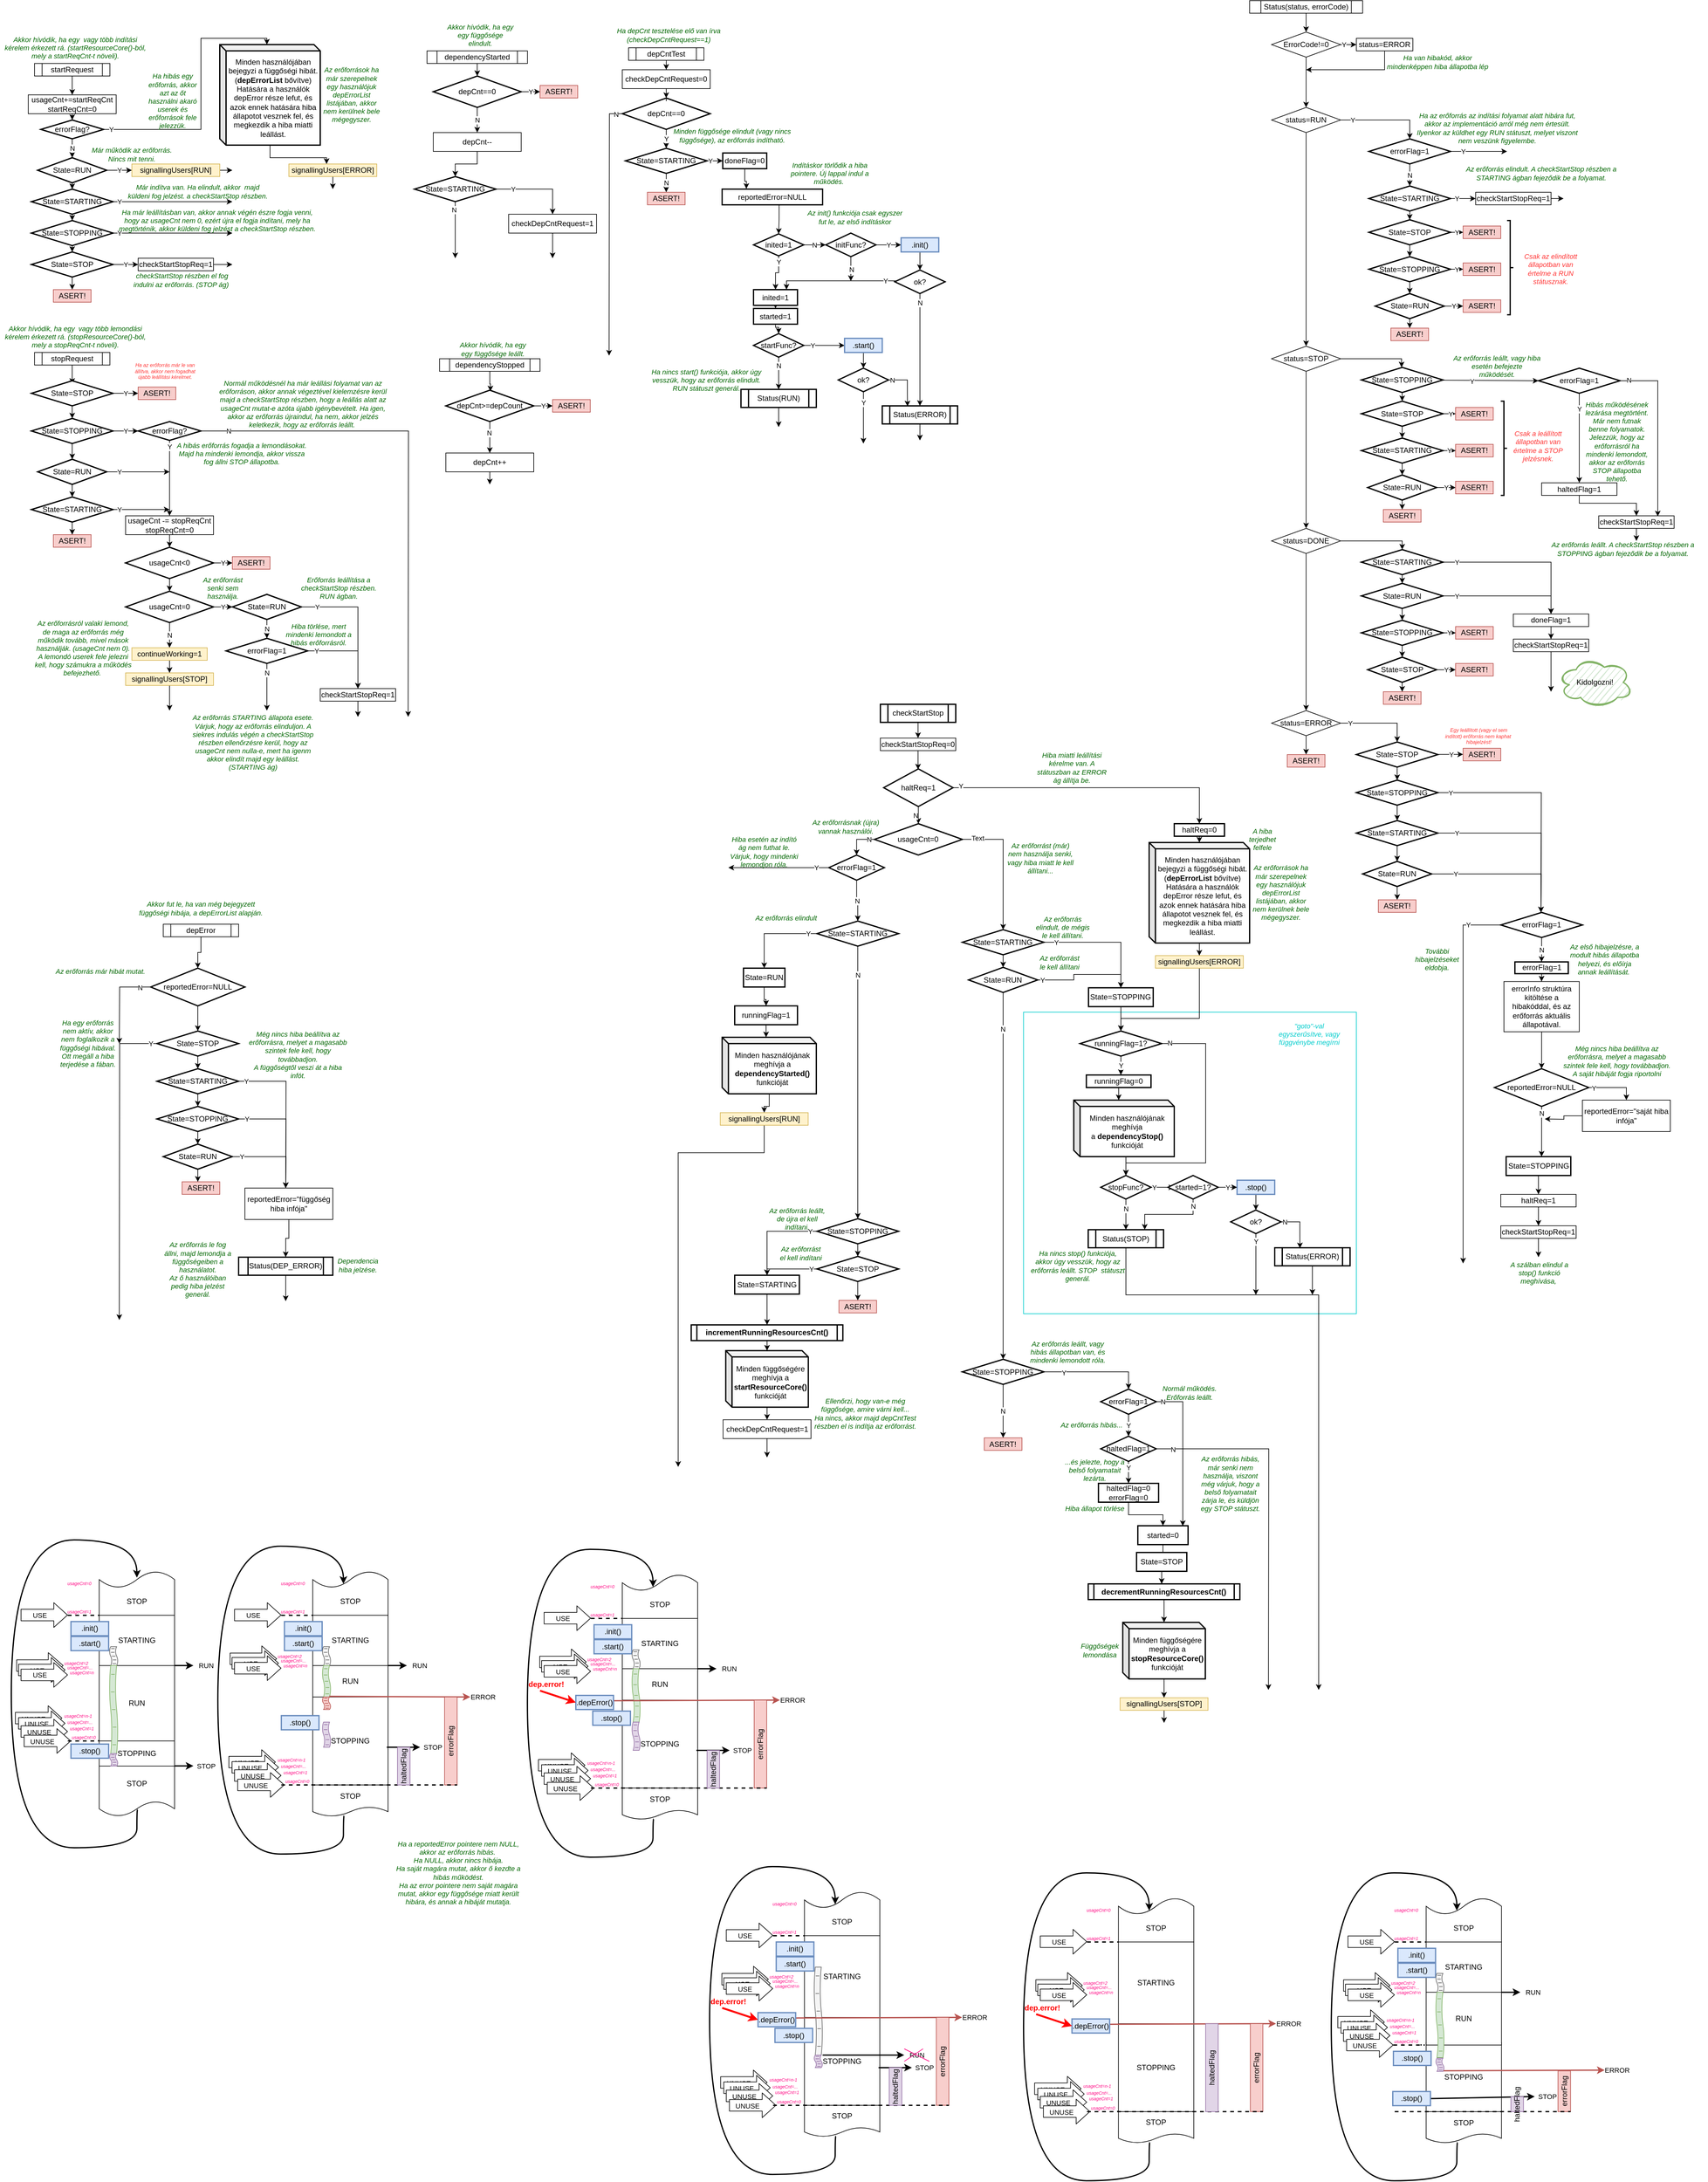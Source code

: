 <mxfile version="13.7.8" type="device"><diagram id="Lf9-x_pfv1ACBXqfJRVW" name="1 oldal"><mxGraphModel dx="4630" dy="4382" grid="0" gridSize="10" guides="0" tooltips="1" connect="1" arrows="1" fold="1" page="1" pageScale="1" pageWidth="827" pageHeight="1169" math="0" shadow="0"><root><mxCell id="0"/><mxCell id="1" parent="0"/><mxCell id="w53IHVnuLvog9FPD7zrC-567" value="" style="rounded=0;whiteSpace=wrap;html=1;labelBackgroundColor=#ffffff;endArrow=classic;fillColor=none;gradientColor=none;fontSize=11;strokeColor=#00CCCC;" vertex="1" parent="1"><mxGeometry x="1660" y="1560" width="530" height="480" as="geometry"/></mxCell><mxCell id="w53IHVnuLvog9FPD7zrC-265" value="" style="shape=flexArrow;endArrow=classic;html=1;width=18.333;endSize=6.944;fillColor=#ffffff;" edge="1" parent="1"><mxGeometry width="50" height="50" relative="1" as="geometry"><mxPoint x="54" y="2683.61" as="sourcePoint"/><mxPoint x="129" y="2683.61" as="targetPoint"/></mxGeometry></mxCell><mxCell id="w53IHVnuLvog9FPD7zrC-266" value="UNUSE" style="edgeLabel;html=1;align=center;verticalAlign=middle;resizable=0;points=[];" vertex="1" connectable="0" parent="w53IHVnuLvog9FPD7zrC-265"><mxGeometry x="-0.222" y="-1" relative="1" as="geometry"><mxPoint as="offset"/></mxGeometry></mxCell><mxCell id="w53IHVnuLvog9FPD7zrC-269" value="" style="shape=flexArrow;endArrow=classic;html=1;width=18.333;endSize=6.944;fillColor=#ffffff;" edge="1" parent="1"><mxGeometry width="50" height="50" relative="1" as="geometry"><mxPoint x="59" y="2692.0" as="sourcePoint"/><mxPoint x="134" y="2692.0" as="targetPoint"/></mxGeometry></mxCell><mxCell id="w53IHVnuLvog9FPD7zrC-270" value="UNUSE" style="edgeLabel;html=1;align=center;verticalAlign=middle;resizable=0;points=[];" vertex="1" connectable="0" parent="w53IHVnuLvog9FPD7zrC-269"><mxGeometry x="-0.222" y="-1" relative="1" as="geometry"><mxPoint as="offset"/></mxGeometry></mxCell><mxCell id="w53IHVnuLvog9FPD7zrC-263" value="" style="shape=flexArrow;endArrow=classic;html=1;width=18.333;endSize=6.944;fillColor=#ffffff;" edge="1" parent="1"><mxGeometry width="50" height="50" relative="1" as="geometry"><mxPoint x="63" y="2705.0" as="sourcePoint"/><mxPoint x="138" y="2705.0" as="targetPoint"/></mxGeometry></mxCell><mxCell id="w53IHVnuLvog9FPD7zrC-264" value="UNUSE" style="edgeLabel;html=1;align=center;verticalAlign=middle;resizable=0;points=[];" vertex="1" connectable="0" parent="w53IHVnuLvog9FPD7zrC-263"><mxGeometry x="-0.222" y="-1" relative="1" as="geometry"><mxPoint as="offset"/></mxGeometry></mxCell><mxCell id="1IGXxbS-pUyy8m_J_2wI-16" style="edgeStyle=orthogonalEdgeStyle;rounded=0;orthogonalLoop=1;jettySize=auto;html=1;entryX=0.5;entryY=0;entryDx=0;entryDy=0;" parent="1" source="1IGXxbS-pUyy8m_J_2wI-1" target="1IGXxbS-pUyy8m_J_2wI-2" edge="1"><mxGeometry relative="1" as="geometry"/></mxCell><mxCell id="1IGXxbS-pUyy8m_J_2wI-1" value="startRequest" style="shape=process;whiteSpace=wrap;html=1;backgroundOutline=1;" parent="1" vertex="1"><mxGeometry x="85" y="50" width="120" height="20" as="geometry"/></mxCell><mxCell id="1IGXxbS-pUyy8m_J_2wI-9" style="edgeStyle=orthogonalEdgeStyle;rounded=0;orthogonalLoop=1;jettySize=auto;html=1;entryX=0.5;entryY=0;entryDx=0;entryDy=0;entryPerimeter=0;" parent="1" source="1IGXxbS-pUyy8m_J_2wI-2" target="1IGXxbS-pUyy8m_J_2wI-4" edge="1"><mxGeometry relative="1" as="geometry"/></mxCell><mxCell id="1IGXxbS-pUyy8m_J_2wI-2" value="usageCnt+=startReqCnt&lt;br&gt;startReqCnt=0" style="rounded=0;whiteSpace=wrap;html=1;" parent="1" vertex="1"><mxGeometry x="75" y="100" width="140" height="30" as="geometry"/></mxCell><mxCell id="1IGXxbS-pUyy8m_J_2wI-10" value="Y" style="edgeStyle=orthogonalEdgeStyle;rounded=0;orthogonalLoop=1;jettySize=auto;html=1;entryX=0;entryY=0;entryDx=75;entryDy=0;entryPerimeter=0;" parent="1" source="1IGXxbS-pUyy8m_J_2wI-4" target="w53IHVnuLvog9FPD7zrC-623" edge="1"><mxGeometry x="-0.943" relative="1" as="geometry"><mxPoint x="60" y="155" as="targetPoint"/><Array as="points"><mxPoint x="350" y="155"/><mxPoint x="350" y="10"/><mxPoint x="455" y="10"/></Array><mxPoint as="offset"/></mxGeometry></mxCell><mxCell id="1IGXxbS-pUyy8m_J_2wI-13" value="N" style="edgeStyle=orthogonalEdgeStyle;rounded=0;orthogonalLoop=1;jettySize=auto;html=1;entryX=0.5;entryY=0;entryDx=0;entryDy=0;entryPerimeter=0;" parent="1" source="1IGXxbS-pUyy8m_J_2wI-4" target="1IGXxbS-pUyy8m_J_2wI-12" edge="1"><mxGeometry relative="1" as="geometry"/></mxCell><mxCell id="1IGXxbS-pUyy8m_J_2wI-4" value="errorFlag?" style="strokeWidth=2;html=1;shape=mxgraph.flowchart.decision;whiteSpace=wrap;" parent="1" vertex="1"><mxGeometry x="95" y="140" width="100" height="30" as="geometry"/></mxCell><mxCell id="1IGXxbS-pUyy8m_J_2wI-5" style="edgeStyle=orthogonalEdgeStyle;rounded=0;orthogonalLoop=1;jettySize=auto;html=1;exitX=0.5;exitY=1;exitDx=0;exitDy=0;exitPerimeter=0;" parent="1" source="1IGXxbS-pUyy8m_J_2wI-4" target="1IGXxbS-pUyy8m_J_2wI-4" edge="1"><mxGeometry relative="1" as="geometry"/></mxCell><mxCell id="w53IHVnuLvog9FPD7zrC-625" style="edgeStyle=orthogonalEdgeStyle;rounded=0;orthogonalLoop=1;jettySize=auto;html=1;endArrow=classic;fontSize=11;fontColor=#00CCCC;" edge="1" parent="1" source="1IGXxbS-pUyy8m_J_2wI-7"><mxGeometry relative="1" as="geometry"><mxPoint x="560" y="250" as="targetPoint"/></mxGeometry></mxCell><mxCell id="1IGXxbS-pUyy8m_J_2wI-7" value="signallingUsers[ERROR]" style="rounded=0;whiteSpace=wrap;html=1;fillColor=#fff2cc;strokeColor=#d6b656;" parent="1" vertex="1"><mxGeometry x="490" y="210" width="140" height="20" as="geometry"/></mxCell><mxCell id="1IGXxbS-pUyy8m_J_2wI-15" value="Y" style="edgeStyle=orthogonalEdgeStyle;rounded=0;orthogonalLoop=1;jettySize=auto;html=1;entryX=0;entryY=0.5;entryDx=0;entryDy=0;" parent="1" source="1IGXxbS-pUyy8m_J_2wI-12" target="1IGXxbS-pUyy8m_J_2wI-14" edge="1"><mxGeometry relative="1" as="geometry"/></mxCell><mxCell id="1IGXxbS-pUyy8m_J_2wI-18" style="edgeStyle=orthogonalEdgeStyle;rounded=0;orthogonalLoop=1;jettySize=auto;html=1;exitX=0.5;exitY=1;exitDx=0;exitDy=0;exitPerimeter=0;entryX=0.5;entryY=0;entryDx=0;entryDy=0;entryPerimeter=0;" parent="1" source="1IGXxbS-pUyy8m_J_2wI-12" target="1IGXxbS-pUyy8m_J_2wI-17" edge="1"><mxGeometry relative="1" as="geometry"/></mxCell><mxCell id="1IGXxbS-pUyy8m_J_2wI-12" value="State=RUN" style="strokeWidth=2;html=1;shape=mxgraph.flowchart.decision;whiteSpace=wrap;" parent="1" vertex="1"><mxGeometry x="90" y="200" width="110" height="40" as="geometry"/></mxCell><mxCell id="1IGXxbS-pUyy8m_J_2wI-30" style="edgeStyle=orthogonalEdgeStyle;rounded=0;orthogonalLoop=1;jettySize=auto;html=1;" parent="1" source="1IGXxbS-pUyy8m_J_2wI-14" edge="1"><mxGeometry relative="1" as="geometry"><mxPoint x="400" y="220" as="targetPoint"/></mxGeometry></mxCell><mxCell id="1IGXxbS-pUyy8m_J_2wI-14" value="signallingUsers[RUN]" style="rounded=0;whiteSpace=wrap;html=1;fillColor=#fff2cc;strokeColor=#d6b656;" parent="1" vertex="1"><mxGeometry x="240" y="210" width="140" height="20" as="geometry"/></mxCell><mxCell id="1IGXxbS-pUyy8m_J_2wI-20" style="edgeStyle=orthogonalEdgeStyle;rounded=0;orthogonalLoop=1;jettySize=auto;html=1;entryX=0.5;entryY=0;entryDx=0;entryDy=0;entryPerimeter=0;" parent="1" source="1IGXxbS-pUyy8m_J_2wI-17" target="1IGXxbS-pUyy8m_J_2wI-19" edge="1"><mxGeometry relative="1" as="geometry"/></mxCell><mxCell id="1IGXxbS-pUyy8m_J_2wI-28" value="Y" style="edgeStyle=orthogonalEdgeStyle;rounded=0;orthogonalLoop=1;jettySize=auto;html=1;" parent="1" source="1IGXxbS-pUyy8m_J_2wI-17" edge="1"><mxGeometry x="-0.895" relative="1" as="geometry"><mxPoint x="400" y="270" as="targetPoint"/><mxPoint as="offset"/></mxGeometry></mxCell><mxCell id="1IGXxbS-pUyy8m_J_2wI-17" value="State=STARTING" style="strokeWidth=2;html=1;shape=mxgraph.flowchart.decision;whiteSpace=wrap;" parent="1" vertex="1"><mxGeometry x="80" y="250" width="130" height="40" as="geometry"/></mxCell><mxCell id="1IGXxbS-pUyy8m_J_2wI-23" style="edgeStyle=orthogonalEdgeStyle;rounded=0;orthogonalLoop=1;jettySize=auto;html=1;entryX=0.5;entryY=0;entryDx=0;entryDy=0;entryPerimeter=0;" parent="1" source="1IGXxbS-pUyy8m_J_2wI-19" target="1IGXxbS-pUyy8m_J_2wI-21" edge="1"><mxGeometry relative="1" as="geometry"/></mxCell><mxCell id="1IGXxbS-pUyy8m_J_2wI-29" value="Y" style="edgeStyle=orthogonalEdgeStyle;rounded=0;orthogonalLoop=1;jettySize=auto;html=1;" parent="1" source="1IGXxbS-pUyy8m_J_2wI-19" edge="1"><mxGeometry x="-0.895" relative="1" as="geometry"><mxPoint x="400" y="320" as="targetPoint"/><mxPoint as="offset"/></mxGeometry></mxCell><mxCell id="1IGXxbS-pUyy8m_J_2wI-19" value="State=STOPPING" style="strokeWidth=2;html=1;shape=mxgraph.flowchart.decision;whiteSpace=wrap;" parent="1" vertex="1"><mxGeometry x="80" y="300" width="130" height="40" as="geometry"/></mxCell><mxCell id="1IGXxbS-pUyy8m_J_2wI-25" value="Y" style="edgeStyle=orthogonalEdgeStyle;rounded=0;orthogonalLoop=1;jettySize=auto;html=1;entryX=0;entryY=0.5;entryDx=0;entryDy=0;" parent="1" source="1IGXxbS-pUyy8m_J_2wI-21" target="1IGXxbS-pUyy8m_J_2wI-24" edge="1"><mxGeometry relative="1" as="geometry"/></mxCell><mxCell id="1IGXxbS-pUyy8m_J_2wI-32" style="edgeStyle=orthogonalEdgeStyle;rounded=0;orthogonalLoop=1;jettySize=auto;html=1;" parent="1" source="1IGXxbS-pUyy8m_J_2wI-21" edge="1"><mxGeometry relative="1" as="geometry"><mxPoint x="145" y="410" as="targetPoint"/></mxGeometry></mxCell><mxCell id="1IGXxbS-pUyy8m_J_2wI-21" value="State=STOP" style="strokeWidth=2;html=1;shape=mxgraph.flowchart.decision;whiteSpace=wrap;" parent="1" vertex="1"><mxGeometry x="80" y="350" width="130" height="40" as="geometry"/></mxCell><mxCell id="1IGXxbS-pUyy8m_J_2wI-31" style="edgeStyle=orthogonalEdgeStyle;rounded=0;orthogonalLoop=1;jettySize=auto;html=1;" parent="1" source="1IGXxbS-pUyy8m_J_2wI-24" edge="1"><mxGeometry relative="1" as="geometry"><mxPoint x="400" y="370" as="targetPoint"/></mxGeometry></mxCell><mxCell id="1IGXxbS-pUyy8m_J_2wI-24" value="checkStartStopReq=1" style="rounded=0;whiteSpace=wrap;html=1;" parent="1" vertex="1"><mxGeometry x="250" y="360" width="120" height="20" as="geometry"/></mxCell><mxCell id="1IGXxbS-pUyy8m_J_2wI-33" value="ASERT!" style="rounded=0;whiteSpace=wrap;html=1;fillColor=#f8cecc;strokeColor=#b85450;" parent="1" vertex="1"><mxGeometry x="115" y="410" width="60" height="20" as="geometry"/></mxCell><mxCell id="1IGXxbS-pUyy8m_J_2wI-41" style="edgeStyle=orthogonalEdgeStyle;rounded=0;orthogonalLoop=1;jettySize=auto;html=1;entryX=0.507;entryY=0.038;entryDx=0;entryDy=0;entryPerimeter=0;" parent="1" source="1IGXxbS-pUyy8m_J_2wI-36" target="1IGXxbS-pUyy8m_J_2wI-38" edge="1"><mxGeometry relative="1" as="geometry"/></mxCell><mxCell id="1IGXxbS-pUyy8m_J_2wI-36" value="dependencyStopped" style="shape=process;whiteSpace=wrap;html=1;backgroundOutline=1;" parent="1" vertex="1"><mxGeometry x="730" y="520" width="160" height="20" as="geometry"/></mxCell><mxCell id="w53IHVnuLvog9FPD7zrC-149" style="edgeStyle=orthogonalEdgeStyle;rounded=0;orthogonalLoop=1;jettySize=auto;html=1;" edge="1" parent="1" source="1IGXxbS-pUyy8m_J_2wI-37"><mxGeometry relative="1" as="geometry"><mxPoint x="810" y="720" as="targetPoint"/></mxGeometry></mxCell><mxCell id="1IGXxbS-pUyy8m_J_2wI-37" value="depCnt++" style="rounded=0;whiteSpace=wrap;html=1;" parent="1" vertex="1"><mxGeometry x="740" y="670" width="140" height="30" as="geometry"/></mxCell><mxCell id="1IGXxbS-pUyy8m_J_2wI-43" value="Y" style="edgeStyle=orthogonalEdgeStyle;rounded=0;orthogonalLoop=1;jettySize=auto;html=1;entryX=0;entryY=0.5;entryDx=0;entryDy=0;" parent="1" source="1IGXxbS-pUyy8m_J_2wI-38" target="1IGXxbS-pUyy8m_J_2wI-42" edge="1"><mxGeometry relative="1" as="geometry"/></mxCell><mxCell id="1IGXxbS-pUyy8m_J_2wI-44" style="edgeStyle=orthogonalEdgeStyle;rounded=0;orthogonalLoop=1;jettySize=auto;html=1;exitX=0.5;exitY=1;exitDx=0;exitDy=0;exitPerimeter=0;" parent="1" source="1IGXxbS-pUyy8m_J_2wI-38" target="1IGXxbS-pUyy8m_J_2wI-37" edge="1"><mxGeometry relative="1" as="geometry"/></mxCell><mxCell id="w53IHVnuLvog9FPD7zrC-601" value="N" style="edgeLabel;html=1;align=center;verticalAlign=middle;resizable=0;points=[];fontSize=11;" vertex="1" connectable="0" parent="1IGXxbS-pUyy8m_J_2wI-44"><mxGeometry x="-0.307" y="-1" relative="1" as="geometry"><mxPoint as="offset"/></mxGeometry></mxCell><mxCell id="1IGXxbS-pUyy8m_J_2wI-38" value="depCnt&amp;gt;=depCount" style="strokeWidth=2;html=1;shape=mxgraph.flowchart.decision;whiteSpace=wrap;" parent="1" vertex="1"><mxGeometry x="740" y="570" width="140" height="50" as="geometry"/></mxCell><mxCell id="1IGXxbS-pUyy8m_J_2wI-42" value="ASERT!" style="rounded=0;whiteSpace=wrap;html=1;fillColor=#f8cecc;strokeColor=#b85450;" parent="1" vertex="1"><mxGeometry x="910" y="585" width="60" height="20" as="geometry"/></mxCell><mxCell id="1IGXxbS-pUyy8m_J_2wI-45" style="edgeStyle=orthogonalEdgeStyle;rounded=0;orthogonalLoop=1;jettySize=auto;html=1;entryX=0.5;entryY=0;entryDx=0;entryDy=0;entryPerimeter=0;" parent="1" source="1IGXxbS-pUyy8m_J_2wI-46" target="1IGXxbS-pUyy8m_J_2wI-50" edge="1"><mxGeometry relative="1" as="geometry"/></mxCell><mxCell id="1IGXxbS-pUyy8m_J_2wI-46" value="dependencyStarted" style="shape=process;whiteSpace=wrap;html=1;backgroundOutline=1;" parent="1" vertex="1"><mxGeometry x="710" y="30" width="160" height="20" as="geometry"/></mxCell><mxCell id="w53IHVnuLvog9FPD7zrC-653" style="edgeStyle=orthogonalEdgeStyle;rounded=0;orthogonalLoop=1;jettySize=auto;html=1;entryX=0.5;entryY=0;entryDx=0;entryDy=0;entryPerimeter=0;endArrow=classic;fontSize=11;fontColor=#00CCCC;" edge="1" parent="1" source="1IGXxbS-pUyy8m_J_2wI-47" target="w53IHVnuLvog9FPD7zrC-650"><mxGeometry relative="1" as="geometry"/></mxCell><mxCell id="1IGXxbS-pUyy8m_J_2wI-47" value="depCnt--" style="rounded=0;whiteSpace=wrap;html=1;" parent="1" vertex="1"><mxGeometry x="720" y="160" width="140" height="30" as="geometry"/></mxCell><mxCell id="1IGXxbS-pUyy8m_J_2wI-48" value="Y" style="edgeStyle=orthogonalEdgeStyle;rounded=0;orthogonalLoop=1;jettySize=auto;html=1;entryX=0;entryY=0.5;entryDx=0;entryDy=0;" parent="1" source="1IGXxbS-pUyy8m_J_2wI-50" target="1IGXxbS-pUyy8m_J_2wI-51" edge="1"><mxGeometry relative="1" as="geometry"/></mxCell><mxCell id="1IGXxbS-pUyy8m_J_2wI-49" value="N" style="edgeStyle=orthogonalEdgeStyle;rounded=0;orthogonalLoop=1;jettySize=auto;html=1;exitX=0.5;exitY=1;exitDx=0;exitDy=0;exitPerimeter=0;" parent="1" source="1IGXxbS-pUyy8m_J_2wI-50" target="1IGXxbS-pUyy8m_J_2wI-47" edge="1"><mxGeometry relative="1" as="geometry"/></mxCell><mxCell id="1IGXxbS-pUyy8m_J_2wI-50" value="depCnt==0" style="strokeWidth=2;html=1;shape=mxgraph.flowchart.decision;whiteSpace=wrap;" parent="1" vertex="1"><mxGeometry x="720" y="70" width="140" height="50" as="geometry"/></mxCell><mxCell id="1IGXxbS-pUyy8m_J_2wI-51" value="ASERT!" style="rounded=0;whiteSpace=wrap;html=1;fillColor=#f8cecc;strokeColor=#b85450;" parent="1" vertex="1"><mxGeometry x="890" y="85" width="60" height="20" as="geometry"/></mxCell><mxCell id="w53IHVnuLvog9FPD7zrC-150" style="edgeStyle=orthogonalEdgeStyle;rounded=0;orthogonalLoop=1;jettySize=auto;html=1;" edge="1" parent="1" source="1IGXxbS-pUyy8m_J_2wI-52"><mxGeometry relative="1" as="geometry"><mxPoint x="910" y="360" as="targetPoint"/></mxGeometry></mxCell><mxCell id="1IGXxbS-pUyy8m_J_2wI-52" value="checkDepCntRequest=1" style="rounded=0;whiteSpace=wrap;html=1;" parent="1" vertex="1"><mxGeometry x="840" y="290" width="140" height="30" as="geometry"/></mxCell><mxCell id="1IGXxbS-pUyy8m_J_2wI-54" style="edgeStyle=orthogonalEdgeStyle;rounded=0;orthogonalLoop=1;jettySize=auto;html=1;entryX=0.5;entryY=0;entryDx=0;entryDy=0;" parent="1" source="1IGXxbS-pUyy8m_J_2wI-55" edge="1"><mxGeometry relative="1" as="geometry"><mxPoint x="145" y="560" as="targetPoint"/></mxGeometry></mxCell><mxCell id="1IGXxbS-pUyy8m_J_2wI-55" value="stopRequest" style="shape=process;whiteSpace=wrap;html=1;backgroundOutline=1;" parent="1" vertex="1"><mxGeometry x="85" y="510" width="120" height="20" as="geometry"/></mxCell><mxCell id="1IGXxbS-pUyy8m_J_2wI-60" style="edgeStyle=orthogonalEdgeStyle;rounded=0;orthogonalLoop=1;jettySize=auto;html=1;exitX=0.5;exitY=1;exitDx=0;exitDy=0;exitPerimeter=0;" parent="1" edge="1"><mxGeometry relative="1" as="geometry"><mxPoint x="145" y="630" as="sourcePoint"/><mxPoint x="145" y="630" as="targetPoint"/></mxGeometry></mxCell><mxCell id="1IGXxbS-pUyy8m_J_2wI-61" style="edgeStyle=orthogonalEdgeStyle;rounded=0;orthogonalLoop=1;jettySize=auto;html=1;exitX=0.5;exitY=1;exitDx=0;exitDy=0;exitPerimeter=0;entryX=0.5;entryY=0;entryDx=0;entryDy=0;entryPerimeter=0;" parent="1" source="1IGXxbS-pUyy8m_J_2wI-62" target="1IGXxbS-pUyy8m_J_2wI-64" edge="1"><mxGeometry relative="1" as="geometry"/></mxCell><mxCell id="1IGXxbS-pUyy8m_J_2wI-87" value="Y" style="edgeStyle=orthogonalEdgeStyle;rounded=0;orthogonalLoop=1;jettySize=auto;html=1;" parent="1" source="1IGXxbS-pUyy8m_J_2wI-62" edge="1"><mxGeometry x="-0.6" relative="1" as="geometry"><mxPoint x="300" y="700" as="targetPoint"/><mxPoint as="offset"/></mxGeometry></mxCell><mxCell id="1IGXxbS-pUyy8m_J_2wI-62" value="State=RUN" style="strokeWidth=2;html=1;shape=mxgraph.flowchart.decision;whiteSpace=wrap;" parent="1" vertex="1"><mxGeometry x="90" y="680" width="110" height="40" as="geometry"/></mxCell><mxCell id="1IGXxbS-pUyy8m_J_2wI-80" style="edgeStyle=orthogonalEdgeStyle;rounded=0;orthogonalLoop=1;jettySize=auto;html=1;" parent="1" source="1IGXxbS-pUyy8m_J_2wI-64" target="1IGXxbS-pUyy8m_J_2wI-69" edge="1"><mxGeometry relative="1" as="geometry"/></mxCell><mxCell id="1IGXxbS-pUyy8m_J_2wI-88" value="Y" style="edgeStyle=orthogonalEdgeStyle;rounded=0;orthogonalLoop=1;jettySize=auto;html=1;" parent="1" source="1IGXxbS-pUyy8m_J_2wI-64" edge="1"><mxGeometry x="-0.778" relative="1" as="geometry"><mxPoint x="300" y="760" as="targetPoint"/><mxPoint as="offset"/></mxGeometry></mxCell><mxCell id="1IGXxbS-pUyy8m_J_2wI-64" value="State=STARTING" style="strokeWidth=2;html=1;shape=mxgraph.flowchart.decision;whiteSpace=wrap;" parent="1" vertex="1"><mxGeometry x="80" y="740" width="130" height="40" as="geometry"/></mxCell><mxCell id="1IGXxbS-pUyy8m_J_2wI-78" value="Y" style="edgeStyle=orthogonalEdgeStyle;rounded=0;orthogonalLoop=1;jettySize=auto;html=1;entryX=0;entryY=0.5;entryDx=0;entryDy=0;entryPerimeter=0;" parent="1" source="1IGXxbS-pUyy8m_J_2wI-66" target="1IGXxbS-pUyy8m_J_2wI-71" edge="1"><mxGeometry relative="1" as="geometry"/></mxCell><mxCell id="1IGXxbS-pUyy8m_J_2wI-79" style="edgeStyle=orthogonalEdgeStyle;rounded=0;orthogonalLoop=1;jettySize=auto;html=1;" parent="1" source="1IGXxbS-pUyy8m_J_2wI-66" target="1IGXxbS-pUyy8m_J_2wI-62" edge="1"><mxGeometry relative="1" as="geometry"/></mxCell><mxCell id="1IGXxbS-pUyy8m_J_2wI-66" value="State=STOPPING" style="strokeWidth=2;html=1;shape=mxgraph.flowchart.decision;whiteSpace=wrap;" parent="1" vertex="1"><mxGeometry x="80" y="615" width="130" height="40" as="geometry"/></mxCell><mxCell id="1IGXxbS-pUyy8m_J_2wI-69" value="ASERT!" style="rounded=0;whiteSpace=wrap;html=1;fillColor=#f8cecc;strokeColor=#b85450;" parent="1" vertex="1"><mxGeometry x="115" y="800" width="60" height="20" as="geometry"/></mxCell><mxCell id="1IGXxbS-pUyy8m_J_2wI-85" style="edgeStyle=orthogonalEdgeStyle;rounded=0;orthogonalLoop=1;jettySize=auto;html=1;entryX=0.5;entryY=0;entryDx=0;entryDy=0;entryPerimeter=0;" parent="1" source="1IGXxbS-pUyy8m_J_2wI-70" target="1IGXxbS-pUyy8m_J_2wI-82" edge="1"><mxGeometry relative="1" as="geometry"/></mxCell><mxCell id="1IGXxbS-pUyy8m_J_2wI-70" value="usageCnt -= stopReqCnt&lt;br&gt;stopReqCnt=0" style="rounded=0;whiteSpace=wrap;html=1;" parent="1" vertex="1"><mxGeometry x="230" y="770" width="140" height="30" as="geometry"/></mxCell><mxCell id="1IGXxbS-pUyy8m_J_2wI-81" style="edgeStyle=orthogonalEdgeStyle;rounded=0;orthogonalLoop=1;jettySize=auto;html=1;" parent="1" source="1IGXxbS-pUyy8m_J_2wI-71" edge="1"><mxGeometry relative="1" as="geometry"><mxPoint x="680" y="1090" as="targetPoint"/></mxGeometry></mxCell><mxCell id="w53IHVnuLvog9FPD7zrC-334" value="&lt;p&gt;N&lt;/p&gt;" style="edgeLabel;html=1;align=center;verticalAlign=middle;resizable=0;points=[];fontSize=11;fontColor=#000000;rounded=0;strokeColor=#000000;endArrow=classic;" vertex="1" connectable="0" parent="1IGXxbS-pUyy8m_J_2wI-81"><mxGeometry x="-0.888" relative="1" as="geometry"><mxPoint as="offset"/></mxGeometry></mxCell><mxCell id="1IGXxbS-pUyy8m_J_2wI-86" value="Y" style="edgeStyle=orthogonalEdgeStyle;rounded=0;orthogonalLoop=1;jettySize=auto;html=1;entryX=0.5;entryY=0;entryDx=0;entryDy=0;" parent="1" source="1IGXxbS-pUyy8m_J_2wI-71" target="1IGXxbS-pUyy8m_J_2wI-70" edge="1"><mxGeometry x="-0.833" relative="1" as="geometry"><mxPoint as="offset"/></mxGeometry></mxCell><mxCell id="1IGXxbS-pUyy8m_J_2wI-71" value="errorFlag?" style="strokeWidth=2;html=1;shape=mxgraph.flowchart.decision;whiteSpace=wrap;" parent="1" vertex="1"><mxGeometry x="250" y="620" width="100" height="30" as="geometry"/></mxCell><mxCell id="1IGXxbS-pUyy8m_J_2wI-74" value="Y" style="edgeStyle=orthogonalEdgeStyle;rounded=0;orthogonalLoop=1;jettySize=auto;html=1;entryX=0;entryY=0.5;entryDx=0;entryDy=0;" parent="1" source="1IGXxbS-pUyy8m_J_2wI-72" target="1IGXxbS-pUyy8m_J_2wI-73" edge="1"><mxGeometry relative="1" as="geometry"/></mxCell><mxCell id="1IGXxbS-pUyy8m_J_2wI-76" style="edgeStyle=orthogonalEdgeStyle;rounded=0;orthogonalLoop=1;jettySize=auto;html=1;" parent="1" source="1IGXxbS-pUyy8m_J_2wI-72" target="1IGXxbS-pUyy8m_J_2wI-66" edge="1"><mxGeometry relative="1" as="geometry"/></mxCell><mxCell id="1IGXxbS-pUyy8m_J_2wI-72" value="State=STOP" style="strokeWidth=2;html=1;shape=mxgraph.flowchart.decision;whiteSpace=wrap;" parent="1" vertex="1"><mxGeometry x="80" y="555" width="130" height="40" as="geometry"/></mxCell><mxCell id="1IGXxbS-pUyy8m_J_2wI-73" value="ASERT!" style="rounded=0;whiteSpace=wrap;html=1;fillColor=#f8cecc;strokeColor=#b85450;" parent="1" vertex="1"><mxGeometry x="250" y="565" width="60" height="20" as="geometry"/></mxCell><mxCell id="1IGXxbS-pUyy8m_J_2wI-84" value="Y" style="edgeStyle=orthogonalEdgeStyle;rounded=0;orthogonalLoop=1;jettySize=auto;html=1;entryX=0;entryY=0.5;entryDx=0;entryDy=0;" parent="1" source="1IGXxbS-pUyy8m_J_2wI-82" target="1IGXxbS-pUyy8m_J_2wI-83" edge="1"><mxGeometry relative="1" as="geometry"/></mxCell><mxCell id="1IGXxbS-pUyy8m_J_2wI-90" style="edgeStyle=orthogonalEdgeStyle;rounded=0;orthogonalLoop=1;jettySize=auto;html=1;entryX=0.5;entryY=0;entryDx=0;entryDy=0;entryPerimeter=0;" parent="1" source="1IGXxbS-pUyy8m_J_2wI-82" target="1IGXxbS-pUyy8m_J_2wI-89" edge="1"><mxGeometry relative="1" as="geometry"/></mxCell><mxCell id="1IGXxbS-pUyy8m_J_2wI-82" value="usageCnt&amp;lt;0" style="strokeWidth=2;html=1;shape=mxgraph.flowchart.decision;whiteSpace=wrap;" parent="1" vertex="1"><mxGeometry x="230" y="820" width="140" height="50" as="geometry"/></mxCell><mxCell id="1IGXxbS-pUyy8m_J_2wI-83" value="ASERT!" style="rounded=0;whiteSpace=wrap;html=1;fillColor=#f8cecc;strokeColor=#b85450;" parent="1" vertex="1"><mxGeometry x="400" y="835" width="60" height="20" as="geometry"/></mxCell><mxCell id="1IGXxbS-pUyy8m_J_2wI-93" value="Y" style="edgeStyle=orthogonalEdgeStyle;rounded=0;orthogonalLoop=1;jettySize=auto;html=1;entryX=0;entryY=0.5;entryDx=0;entryDy=0;entryPerimeter=0;" parent="1" source="1IGXxbS-pUyy8m_J_2wI-89" target="1IGXxbS-pUyy8m_J_2wI-91" edge="1"><mxGeometry relative="1" as="geometry"/></mxCell><mxCell id="1IGXxbS-pUyy8m_J_2wI-103" value="N" style="edgeStyle=orthogonalEdgeStyle;rounded=0;orthogonalLoop=1;jettySize=auto;html=1;entryX=0.5;entryY=0;entryDx=0;entryDy=0;" parent="1" source="1IGXxbS-pUyy8m_J_2wI-89" target="1IGXxbS-pUyy8m_J_2wI-101" edge="1"><mxGeometry relative="1" as="geometry"/></mxCell><mxCell id="1IGXxbS-pUyy8m_J_2wI-89" value="usageCnt=0" style="strokeWidth=2;html=1;shape=mxgraph.flowchart.decision;whiteSpace=wrap;" parent="1" vertex="1"><mxGeometry x="230" y="890" width="140" height="50" as="geometry"/></mxCell><mxCell id="1IGXxbS-pUyy8m_J_2wI-94" value="N" style="edgeStyle=orthogonalEdgeStyle;rounded=0;orthogonalLoop=1;jettySize=auto;html=1;entryX=0.5;entryY=0;entryDx=0;entryDy=0;entryPerimeter=0;" parent="1" source="1IGXxbS-pUyy8m_J_2wI-91" target="1IGXxbS-pUyy8m_J_2wI-92" edge="1"><mxGeometry relative="1" as="geometry"/></mxCell><mxCell id="1IGXxbS-pUyy8m_J_2wI-96" value="Y" style="edgeStyle=orthogonalEdgeStyle;rounded=0;orthogonalLoop=1;jettySize=auto;html=1;entryX=0.5;entryY=0;entryDx=0;entryDy=0;" parent="1" source="1IGXxbS-pUyy8m_J_2wI-91" target="1IGXxbS-pUyy8m_J_2wI-95" edge="1"><mxGeometry x="-0.771" relative="1" as="geometry"><mxPoint as="offset"/></mxGeometry></mxCell><mxCell id="1IGXxbS-pUyy8m_J_2wI-91" value="State=RUN" style="strokeWidth=2;html=1;shape=mxgraph.flowchart.decision;whiteSpace=wrap;" parent="1" vertex="1"><mxGeometry x="400" y="895" width="110" height="40" as="geometry"/></mxCell><mxCell id="1IGXxbS-pUyy8m_J_2wI-100" value="Y" style="edgeStyle=orthogonalEdgeStyle;rounded=0;orthogonalLoop=1;jettySize=auto;html=1;entryX=0.5;entryY=0;entryDx=0;entryDy=0;" parent="1" source="1IGXxbS-pUyy8m_J_2wI-92" target="1IGXxbS-pUyy8m_J_2wI-95" edge="1"><mxGeometry x="-0.8" relative="1" as="geometry"><mxPoint x="600" y="1020" as="targetPoint"/><mxPoint as="offset"/></mxGeometry></mxCell><mxCell id="1IGXxbS-pUyy8m_J_2wI-106" value="N" style="edgeStyle=orthogonalEdgeStyle;rounded=0;orthogonalLoop=1;jettySize=auto;html=1;" parent="1" source="1IGXxbS-pUyy8m_J_2wI-92" edge="1"><mxGeometry x="-0.6" relative="1" as="geometry"><mxPoint x="455" y="1080" as="targetPoint"/><mxPoint as="offset"/></mxGeometry></mxCell><mxCell id="1IGXxbS-pUyy8m_J_2wI-92" value="errorFlag=1" style="strokeWidth=2;html=1;shape=mxgraph.flowchart.decision;whiteSpace=wrap;" parent="1" vertex="1"><mxGeometry x="390" y="965" width="130" height="40" as="geometry"/></mxCell><mxCell id="w53IHVnuLvog9FPD7zrC-355" style="edgeStyle=orthogonalEdgeStyle;rounded=0;orthogonalLoop=1;jettySize=auto;html=1;fontSize=7;fontColor=#FF3333;" edge="1" parent="1" source="1IGXxbS-pUyy8m_J_2wI-95"><mxGeometry relative="1" as="geometry"><mxPoint x="600" y="1090" as="targetPoint"/></mxGeometry></mxCell><mxCell id="1IGXxbS-pUyy8m_J_2wI-95" value="checkStartStopReq=1" style="rounded=0;whiteSpace=wrap;html=1;" parent="1" vertex="1"><mxGeometry x="540" y="1045" width="120" height="20" as="geometry"/></mxCell><mxCell id="1IGXxbS-pUyy8m_J_2wI-104" style="edgeStyle=orthogonalEdgeStyle;rounded=0;orthogonalLoop=1;jettySize=auto;html=1;" parent="1" source="1IGXxbS-pUyy8m_J_2wI-101" target="1IGXxbS-pUyy8m_J_2wI-102" edge="1"><mxGeometry relative="1" as="geometry"/></mxCell><mxCell id="1IGXxbS-pUyy8m_J_2wI-101" value="continueWorking=1" style="rounded=0;whiteSpace=wrap;html=1;fillColor=#fff2cc;strokeColor=#d6b656;" parent="1" vertex="1"><mxGeometry x="240" y="980" width="120" height="20" as="geometry"/></mxCell><mxCell id="1IGXxbS-pUyy8m_J_2wI-105" style="edgeStyle=orthogonalEdgeStyle;rounded=0;orthogonalLoop=1;jettySize=auto;html=1;" parent="1" source="1IGXxbS-pUyy8m_J_2wI-102" edge="1"><mxGeometry relative="1" as="geometry"><mxPoint x="300" y="1080" as="targetPoint"/></mxGeometry></mxCell><mxCell id="1IGXxbS-pUyy8m_J_2wI-102" value="signallingUsers[STOP]" style="rounded=0;whiteSpace=wrap;html=1;fillColor=#fff2cc;strokeColor=#d6b656;" parent="1" vertex="1"><mxGeometry x="230" y="1020" width="140" height="20" as="geometry"/></mxCell><mxCell id="1IGXxbS-pUyy8m_J_2wI-154" style="edgeStyle=orthogonalEdgeStyle;rounded=0;orthogonalLoop=1;jettySize=auto;html=1;" parent="1" source="1IGXxbS-pUyy8m_J_2wI-109" target="1IGXxbS-pUyy8m_J_2wI-153" edge="1"><mxGeometry relative="1" as="geometry"/></mxCell><mxCell id="1IGXxbS-pUyy8m_J_2wI-109" value="depCntTest" style="shape=process;whiteSpace=wrap;html=1;backgroundOutline=1;" parent="1" vertex="1"><mxGeometry x="1031" y="25" width="120" height="20" as="geometry"/></mxCell><mxCell id="1IGXxbS-pUyy8m_J_2wI-114" value="N" style="edgeStyle=orthogonalEdgeStyle;rounded=0;orthogonalLoop=1;jettySize=auto;html=1;" parent="1" source="1IGXxbS-pUyy8m_J_2wI-110" target="1IGXxbS-pUyy8m_J_2wI-112" edge="1"><mxGeometry relative="1" as="geometry"/></mxCell><mxCell id="1IGXxbS-pUyy8m_J_2wI-120" value="Y" style="edgeStyle=orthogonalEdgeStyle;rounded=0;orthogonalLoop=1;jettySize=auto;html=1;entryX=0;entryY=0.5;entryDx=0;entryDy=0;" parent="1" source="1IGXxbS-pUyy8m_J_2wI-110" target="1IGXxbS-pUyy8m_J_2wI-118" edge="1"><mxGeometry x="0.273" relative="1" as="geometry"><mxPoint as="offset"/></mxGeometry></mxCell><mxCell id="1IGXxbS-pUyy8m_J_2wI-110" value="State=STARTING" style="strokeWidth=2;html=1;shape=mxgraph.flowchart.decision;whiteSpace=wrap;" parent="1" vertex="1"><mxGeometry x="1026" y="185" width="130" height="40" as="geometry"/></mxCell><mxCell id="1IGXxbS-pUyy8m_J_2wI-112" value="ASERT!" style="rounded=0;whiteSpace=wrap;html=1;fillColor=#f8cecc;strokeColor=#b85450;" parent="1" vertex="1"><mxGeometry x="1061" y="255" width="60" height="20" as="geometry"/></mxCell><mxCell id="1IGXxbS-pUyy8m_J_2wI-117" value="Y" style="edgeStyle=orthogonalEdgeStyle;rounded=0;orthogonalLoop=1;jettySize=auto;html=1;entryX=0.5;entryY=0;entryDx=0;entryDy=0;entryPerimeter=0;" parent="1" source="1IGXxbS-pUyy8m_J_2wI-115" target="1IGXxbS-pUyy8m_J_2wI-110" edge="1"><mxGeometry relative="1" as="geometry"/></mxCell><mxCell id="1IGXxbS-pUyy8m_J_2wI-156" style="edgeStyle=orthogonalEdgeStyle;rounded=0;orthogonalLoop=1;jettySize=auto;html=1;" parent="1" source="1IGXxbS-pUyy8m_J_2wI-115" edge="1"><mxGeometry relative="1" as="geometry"><mxPoint x="1000" y="515" as="targetPoint"/></mxGeometry></mxCell><mxCell id="w53IHVnuLvog9FPD7zrC-600" value="N" style="edgeLabel;html=1;align=center;verticalAlign=middle;resizable=0;points=[];fontSize=11;" vertex="1" connectable="0" parent="1IGXxbS-pUyy8m_J_2wI-156"><mxGeometry x="-0.64" relative="1" as="geometry"><mxPoint x="10" y="-52.02" as="offset"/></mxGeometry></mxCell><mxCell id="1IGXxbS-pUyy8m_J_2wI-115" value="depCnt==0" style="strokeWidth=2;html=1;shape=mxgraph.flowchart.decision;whiteSpace=wrap;" parent="1" vertex="1"><mxGeometry x="1021" y="105" width="140" height="50" as="geometry"/></mxCell><mxCell id="1IGXxbS-pUyy8m_J_2wI-123" value="" style="edgeStyle=orthogonalEdgeStyle;rounded=0;orthogonalLoop=1;jettySize=auto;html=1;exitX=0.567;exitY=0.996;exitDx=0;exitDy=0;exitPerimeter=0;" parent="1" source="w53IHVnuLvog9FPD7zrC-634" target="1IGXxbS-pUyy8m_J_2wI-122" edge="1"><mxGeometry relative="1" as="geometry"><mxPoint x="1270" y="269" as="sourcePoint"/></mxGeometry></mxCell><mxCell id="w53IHVnuLvog9FPD7zrC-635" style="edgeStyle=orthogonalEdgeStyle;rounded=0;orthogonalLoop=1;jettySize=auto;html=1;entryX=0.241;entryY=-0.018;entryDx=0;entryDy=0;entryPerimeter=0;endArrow=classic;fontSize=11;fontColor=#00CCCC;" edge="1" parent="1" source="1IGXxbS-pUyy8m_J_2wI-118" target="w53IHVnuLvog9FPD7zrC-634"><mxGeometry relative="1" as="geometry"/></mxCell><mxCell id="1IGXxbS-pUyy8m_J_2wI-118" value="doneFlag=0" style="whiteSpace=wrap;html=1;strokeWidth=2;" parent="1" vertex="1"><mxGeometry x="1181" y="192.5" width="70" height="25" as="geometry"/></mxCell><mxCell id="1IGXxbS-pUyy8m_J_2wI-125" value="N" style="edgeStyle=orthogonalEdgeStyle;rounded=0;orthogonalLoop=1;jettySize=auto;html=1;" parent="1" source="1IGXxbS-pUyy8m_J_2wI-122" target="1IGXxbS-pUyy8m_J_2wI-124" edge="1"><mxGeometry relative="1" as="geometry"/></mxCell><mxCell id="1IGXxbS-pUyy8m_J_2wI-122" value="inited=1" style="rhombus;whiteSpace=wrap;html=1;strokeWidth=2;" parent="1" vertex="1"><mxGeometry x="1230" y="321.25" width="80" height="35" as="geometry"/></mxCell><mxCell id="1IGXxbS-pUyy8m_J_2wI-127" value="Y" style="edgeStyle=orthogonalEdgeStyle;rounded=0;orthogonalLoop=1;jettySize=auto;html=1;" parent="1" source="1IGXxbS-pUyy8m_J_2wI-124" target="1IGXxbS-pUyy8m_J_2wI-126" edge="1"><mxGeometry relative="1" as="geometry"/></mxCell><mxCell id="1IGXxbS-pUyy8m_J_2wI-141" value="N" style="edgeStyle=orthogonalEdgeStyle;rounded=0;orthogonalLoop=1;jettySize=auto;html=1;" parent="1" source="1IGXxbS-pUyy8m_J_2wI-124" edge="1"><mxGeometry x="0.032" relative="1" as="geometry"><mxPoint x="1385" y="396.25" as="targetPoint"/><mxPoint as="offset"/></mxGeometry></mxCell><mxCell id="1IGXxbS-pUyy8m_J_2wI-124" value="initFunc?" style="rhombus;whiteSpace=wrap;html=1;strokeWidth=2;" parent="1" vertex="1"><mxGeometry x="1345" y="320" width="80" height="37.5" as="geometry"/></mxCell><mxCell id="1IGXxbS-pUyy8m_J_2wI-131" style="edgeStyle=orthogonalEdgeStyle;rounded=0;orthogonalLoop=1;jettySize=auto;html=1;" parent="1" source="1IGXxbS-pUyy8m_J_2wI-126" target="1IGXxbS-pUyy8m_J_2wI-128" edge="1"><mxGeometry relative="1" as="geometry"/></mxCell><mxCell id="1IGXxbS-pUyy8m_J_2wI-126" value=".init()" style="whiteSpace=wrap;html=1;strokeWidth=2;fillColor=#dae8fc;strokeColor=#6c8ebf;" parent="1" vertex="1"><mxGeometry x="1465" y="327.5" width="60" height="22.5" as="geometry"/></mxCell><mxCell id="1IGXxbS-pUyy8m_J_2wI-137" style="edgeStyle=orthogonalEdgeStyle;rounded=0;orthogonalLoop=1;jettySize=auto;html=1;entryX=0.75;entryY=0;entryDx=0;entryDy=0;" parent="1" source="1IGXxbS-pUyy8m_J_2wI-128" edge="1" target="w53IHVnuLvog9FPD7zrC-646"><mxGeometry relative="1" as="geometry"><mxPoint x="1270" y="396.25" as="targetPoint"/><Array as="points"><mxPoint x="1283" y="396"/></Array></mxGeometry></mxCell><mxCell id="w53IHVnuLvog9FPD7zrC-648" value="Y" style="edgeLabel;html=1;align=center;verticalAlign=middle;resizable=0;points=[];fontSize=11;" vertex="1" connectable="0" parent="1IGXxbS-pUyy8m_J_2wI-137"><mxGeometry x="-0.645" relative="1" as="geometry"><mxPoint x="15.13" as="offset"/></mxGeometry></mxCell><mxCell id="1IGXxbS-pUyy8m_J_2wI-148" value="N" style="edgeStyle=orthogonalEdgeStyle;rounded=0;orthogonalLoop=1;jettySize=auto;html=1;" parent="1" source="1IGXxbS-pUyy8m_J_2wI-128" target="1IGXxbS-pUyy8m_J_2wI-147" edge="1"><mxGeometry x="-0.833" relative="1" as="geometry"><mxPoint as="offset"/></mxGeometry></mxCell><mxCell id="1IGXxbS-pUyy8m_J_2wI-128" value="ok?" style="rhombus;whiteSpace=wrap;html=1;strokeWidth=2;" parent="1" vertex="1"><mxGeometry x="1455" y="378.75" width="80" height="37.5" as="geometry"/></mxCell><mxCell id="1IGXxbS-pUyy8m_J_2wI-135" value="Y" style="edgeStyle=orthogonalEdgeStyle;rounded=0;orthogonalLoop=1;jettySize=auto;html=1;entryX=0;entryY=0.5;entryDx=0;entryDy=0;" parent="1" source="1IGXxbS-pUyy8m_J_2wI-132" target="1IGXxbS-pUyy8m_J_2wI-134" edge="1"><mxGeometry x="-0.569" relative="1" as="geometry"><mxPoint as="offset"/></mxGeometry></mxCell><mxCell id="1IGXxbS-pUyy8m_J_2wI-146" value="N" style="edgeStyle=orthogonalEdgeStyle;rounded=0;orthogonalLoop=1;jettySize=auto;html=1;entryX=0.5;entryY=0;entryDx=0;entryDy=0;" parent="1" source="1IGXxbS-pUyy8m_J_2wI-132" target="1IGXxbS-pUyy8m_J_2wI-145" edge="1"><mxGeometry x="-0.487" relative="1" as="geometry"><mxPoint x="1270" y="566.25" as="targetPoint"/><mxPoint as="offset"/></mxGeometry></mxCell><mxCell id="1IGXxbS-pUyy8m_J_2wI-132" value="startFunc?" style="rhombus;whiteSpace=wrap;html=1;strokeWidth=2;" parent="1" vertex="1"><mxGeometry x="1230" y="480" width="80" height="37.5" as="geometry"/></mxCell><mxCell id="1IGXxbS-pUyy8m_J_2wI-142" style="edgeStyle=orthogonalEdgeStyle;rounded=0;orthogonalLoop=1;jettySize=auto;html=1;entryX=0.5;entryY=0;entryDx=0;entryDy=0;" parent="1" source="1IGXxbS-pUyy8m_J_2wI-134" target="1IGXxbS-pUyy8m_J_2wI-136" edge="1"><mxGeometry relative="1" as="geometry"/></mxCell><mxCell id="1IGXxbS-pUyy8m_J_2wI-134" value=".start()" style="whiteSpace=wrap;html=1;strokeWidth=2;fillColor=#dae8fc;strokeColor=#6c8ebf;" parent="1" vertex="1"><mxGeometry x="1375" y="487.5" width="60" height="22.5" as="geometry"/></mxCell><mxCell id="1IGXxbS-pUyy8m_J_2wI-149" value="N" style="edgeStyle=orthogonalEdgeStyle;rounded=0;orthogonalLoop=1;jettySize=auto;html=1;entryX=0.335;entryY=0.028;entryDx=0;entryDy=0;entryPerimeter=0;" parent="1" source="1IGXxbS-pUyy8m_J_2wI-136" target="1IGXxbS-pUyy8m_J_2wI-147" edge="1"><mxGeometry x="-0.844" relative="1" as="geometry"><mxPoint x="1495" y="554" as="targetPoint"/><Array as="points"><mxPoint x="1475" y="554"/><mxPoint x="1475" y="575"/><mxPoint x="1475" y="575"/></Array><mxPoint as="offset"/></mxGeometry></mxCell><mxCell id="1IGXxbS-pUyy8m_J_2wI-151" value="Y" style="edgeStyle=orthogonalEdgeStyle;rounded=0;orthogonalLoop=1;jettySize=auto;html=1;" parent="1" source="1IGXxbS-pUyy8m_J_2wI-136" edge="1"><mxGeometry x="-0.576" relative="1" as="geometry"><mxPoint x="1405" y="655" as="targetPoint"/><mxPoint as="offset"/></mxGeometry></mxCell><mxCell id="1IGXxbS-pUyy8m_J_2wI-136" value="ok?" style="rhombus;whiteSpace=wrap;html=1;strokeWidth=2;" parent="1" vertex="1"><mxGeometry x="1365" y="535" width="80" height="37.5" as="geometry"/></mxCell><mxCell id="w53IHVnuLvog9FPD7zrC-633" style="edgeStyle=orthogonalEdgeStyle;rounded=0;orthogonalLoop=1;jettySize=auto;html=1;endArrow=classic;fontSize=11;fontColor=#00CCCC;" edge="1" parent="1" source="1IGXxbS-pUyy8m_J_2wI-145"><mxGeometry relative="1" as="geometry"><mxPoint x="1270" y="628.75" as="targetPoint"/></mxGeometry></mxCell><mxCell id="1IGXxbS-pUyy8m_J_2wI-145" value="Status(RUN)" style="shape=process;whiteSpace=wrap;html=1;backgroundOutline=1;strokeWidth=2;" parent="1" vertex="1"><mxGeometry x="1210" y="568.75" width="120" height="28.75" as="geometry"/></mxCell><mxCell id="w53IHVnuLvog9FPD7zrC-436" style="edgeStyle=orthogonalEdgeStyle;rounded=0;orthogonalLoop=1;jettySize=auto;html=1;" edge="1" parent="1" source="1IGXxbS-pUyy8m_J_2wI-147"><mxGeometry relative="1" as="geometry"><mxPoint x="1495" y="650" as="targetPoint"/></mxGeometry></mxCell><mxCell id="1IGXxbS-pUyy8m_J_2wI-147" value="Status(ERROR)" style="shape=process;whiteSpace=wrap;html=1;backgroundOutline=1;strokeWidth=2;" parent="1" vertex="1"><mxGeometry x="1435" y="595" width="120" height="28.75" as="geometry"/></mxCell><mxCell id="1IGXxbS-pUyy8m_J_2wI-155" style="edgeStyle=orthogonalEdgeStyle;rounded=0;orthogonalLoop=1;jettySize=auto;html=1;entryX=0.5;entryY=0;entryDx=0;entryDy=0;entryPerimeter=0;" parent="1" source="1IGXxbS-pUyy8m_J_2wI-153" target="1IGXxbS-pUyy8m_J_2wI-115" edge="1"><mxGeometry relative="1" as="geometry"/></mxCell><mxCell id="1IGXxbS-pUyy8m_J_2wI-153" value="checkDepCntRequest=0" style="rounded=0;whiteSpace=wrap;html=1;" parent="1" vertex="1"><mxGeometry x="1021" y="60" width="140" height="30" as="geometry"/></mxCell><mxCell id="1IGXxbS-pUyy8m_J_2wI-159" style="edgeStyle=orthogonalEdgeStyle;rounded=0;orthogonalLoop=1;jettySize=auto;html=1;entryX=0.5;entryY=0;entryDx=0;entryDy=0;" parent="1" source="1IGXxbS-pUyy8m_J_2wI-157" target="1IGXxbS-pUyy8m_J_2wI-158" edge="1"><mxGeometry relative="1" as="geometry"/></mxCell><mxCell id="1IGXxbS-pUyy8m_J_2wI-157" value="checkStartStop" style="shape=process;whiteSpace=wrap;html=1;backgroundOutline=1;strokeWidth=2;" parent="1" vertex="1"><mxGeometry x="1432.01" y="1070" width="120" height="28.75" as="geometry"/></mxCell><mxCell id="w53IHVnuLvog9FPD7zrC-438" style="edgeStyle=orthogonalEdgeStyle;rounded=0;orthogonalLoop=1;jettySize=auto;html=1;entryX=0.5;entryY=0;entryDx=0;entryDy=0;entryPerimeter=0;" edge="1" parent="1" source="1IGXxbS-pUyy8m_J_2wI-158"><mxGeometry relative="1" as="geometry"><mxPoint x="1492.015" y="1173.75" as="targetPoint"/></mxGeometry></mxCell><mxCell id="1IGXxbS-pUyy8m_J_2wI-158" value="checkStartStopReq=0" style="rounded=0;whiteSpace=wrap;html=1;" parent="1" vertex="1"><mxGeometry x="1432.01" y="1123.75" width="120" height="20" as="geometry"/></mxCell><mxCell id="1IGXxbS-pUyy8m_J_2wI-160" value="usageCnt=0" style="strokeWidth=2;html=1;shape=mxgraph.flowchart.decision;whiteSpace=wrap;" parent="1" vertex="1"><mxGeometry x="1422.49" y="1260" width="140" height="50" as="geometry"/></mxCell><mxCell id="w53IHVnuLvog9FPD7zrC-486" style="edgeStyle=orthogonalEdgeStyle;rounded=0;orthogonalLoop=1;jettySize=auto;html=1;exitX=1;exitY=0.5;exitDx=0;exitDy=0;exitPerimeter=0;entryX=0.5;entryY=0;entryDx=0;entryDy=0;entryPerimeter=0;" edge="1" parent="1" source="1IGXxbS-pUyy8m_J_2wI-162" target="w53IHVnuLvog9FPD7zrC-363"><mxGeometry relative="1" as="geometry"/></mxCell><mxCell id="w53IHVnuLvog9FPD7zrC-488" value="Y" style="edgeLabel;html=1;align=center;verticalAlign=middle;resizable=0;points=[];" vertex="1" connectable="0" parent="w53IHVnuLvog9FPD7zrC-486"><mxGeometry x="-0.612" y="-1" relative="1" as="geometry"><mxPoint as="offset"/></mxGeometry></mxCell><mxCell id="w53IHVnuLvog9FPD7zrC-487" value="N" style="edgeStyle=orthogonalEdgeStyle;rounded=0;orthogonalLoop=1;jettySize=auto;html=1;" edge="1" parent="1" source="1IGXxbS-pUyy8m_J_2wI-162" target="w53IHVnuLvog9FPD7zrC-24"><mxGeometry relative="1" as="geometry"/></mxCell><mxCell id="1IGXxbS-pUyy8m_J_2wI-162" value="State=STOPPING" style="strokeWidth=2;html=1;shape=mxgraph.flowchart.decision;whiteSpace=wrap;" parent="1" vertex="1"><mxGeometry x="1562.49" y="2112.5" width="130" height="40" as="geometry"/></mxCell><mxCell id="w53IHVnuLvog9FPD7zrC-9" style="edgeStyle=orthogonalEdgeStyle;rounded=0;orthogonalLoop=1;jettySize=auto;html=1;entryX=0.5;entryY=0;entryDx=0;entryDy=0;entryPerimeter=0;" edge="1" parent="1" source="w53IHVnuLvog9FPD7zrC-2" target="w53IHVnuLvog9FPD7zrC-4"><mxGeometry relative="1" as="geometry"/></mxCell><mxCell id="w53IHVnuLvog9FPD7zrC-50" value="Y" style="edgeStyle=orthogonalEdgeStyle;rounded=0;orthogonalLoop=1;jettySize=auto;html=1;entryX=0.5;entryY=0;entryDx=0;entryDy=0;" edge="1" parent="1" source="w53IHVnuLvog9FPD7zrC-2" target="w53IHVnuLvog9FPD7zrC-48"><mxGeometry x="-0.8" relative="1" as="geometry"><mxPoint as="offset"/></mxGeometry></mxCell><mxCell id="w53IHVnuLvog9FPD7zrC-2" value="State=STARTING" style="strokeWidth=2;html=1;shape=mxgraph.flowchart.decision;whiteSpace=wrap;" vertex="1" parent="1"><mxGeometry x="1562.49" y="1428.72" width="130" height="40" as="geometry"/></mxCell><mxCell id="w53IHVnuLvog9FPD7zrC-49" value="Y" style="edgeStyle=orthogonalEdgeStyle;rounded=0;orthogonalLoop=1;jettySize=auto;html=1;entryX=0.5;entryY=0;entryDx=0;entryDy=0;exitX=1;exitY=0.5;exitDx=0;exitDy=0;exitPerimeter=0;" edge="1" parent="1" source="w53IHVnuLvog9FPD7zrC-4" target="w53IHVnuLvog9FPD7zrC-48"><mxGeometry x="-0.907" relative="1" as="geometry"><mxPoint x="1685" y="1506" as="sourcePoint"/><Array as="points"><mxPoint x="1740" y="1509"/><mxPoint x="1740" y="1500"/><mxPoint x="1815" y="1500"/></Array><mxPoint as="offset"/></mxGeometry></mxCell><mxCell id="w53IHVnuLvog9FPD7zrC-553" style="edgeStyle=orthogonalEdgeStyle;rounded=0;orthogonalLoop=1;jettySize=auto;html=1;entryX=0.5;entryY=0;entryDx=0;entryDy=0;entryPerimeter=0;" edge="1" parent="1" source="w53IHVnuLvog9FPD7zrC-4" target="1IGXxbS-pUyy8m_J_2wI-162"><mxGeometry relative="1" as="geometry"/></mxCell><mxCell id="w53IHVnuLvog9FPD7zrC-554" value="N" style="edgeLabel;html=1;align=center;verticalAlign=middle;resizable=0;points=[];fontColor=#000000;rounded=0;strokeColor=#000000;endArrow=classic;" vertex="1" connectable="0" parent="w53IHVnuLvog9FPD7zrC-553"><mxGeometry x="-0.603" y="-1" relative="1" as="geometry"><mxPoint y="-58.13" as="offset"/></mxGeometry></mxCell><mxCell id="w53IHVnuLvog9FPD7zrC-4" value="State=RUN" style="strokeWidth=2;html=1;shape=mxgraph.flowchart.decision;whiteSpace=wrap;" vertex="1" parent="1"><mxGeometry x="1572.49" y="1488.72" width="110" height="40" as="geometry"/></mxCell><mxCell id="w53IHVnuLvog9FPD7zrC-14" style="edgeStyle=orthogonalEdgeStyle;rounded=0;orthogonalLoop=1;jettySize=auto;html=1;entryX=0.5;entryY=0;entryDx=0;entryDy=0;entryPerimeter=0;" edge="1" parent="1" source="w53IHVnuLvog9FPD7zrC-5" target="w53IHVnuLvog9FPD7zrC-6"><mxGeometry relative="1" as="geometry"/></mxCell><mxCell id="w53IHVnuLvog9FPD7zrC-27" value="Y" style="edgeStyle=orthogonalEdgeStyle;rounded=0;orthogonalLoop=1;jettySize=auto;html=1;entryX=0.5;entryY=0;entryDx=0;entryDy=0;" edge="1" parent="1" source="w53IHVnuLvog9FPD7zrC-5" target="w53IHVnuLvog9FPD7zrC-26"><mxGeometry x="-0.853" relative="1" as="geometry"><mxPoint as="offset"/></mxGeometry></mxCell><mxCell id="w53IHVnuLvog9FPD7zrC-5" value="State=STOPPING" style="strokeWidth=2;html=1;shape=mxgraph.flowchart.decision;whiteSpace=wrap;" vertex="1" parent="1"><mxGeometry x="1331.01" y="1888.75" width="130" height="40" as="geometry"/></mxCell><mxCell id="w53IHVnuLvog9FPD7zrC-23" style="edgeStyle=orthogonalEdgeStyle;rounded=0;orthogonalLoop=1;jettySize=auto;html=1;entryX=0.5;entryY=0;entryDx=0;entryDy=0;" edge="1" parent="1" source="w53IHVnuLvog9FPD7zrC-6" target="w53IHVnuLvog9FPD7zrC-22"><mxGeometry relative="1" as="geometry"/></mxCell><mxCell id="w53IHVnuLvog9FPD7zrC-29" value="Y" style="edgeStyle=orthogonalEdgeStyle;rounded=0;orthogonalLoop=1;jettySize=auto;html=1;entryX=0.5;entryY=0;entryDx=0;entryDy=0;" edge="1" parent="1" source="w53IHVnuLvog9FPD7zrC-6" target="w53IHVnuLvog9FPD7zrC-26"><mxGeometry x="-0.799" relative="1" as="geometry"><Array as="points"><mxPoint x="1252.01" y="1968.75"/></Array><mxPoint as="offset"/></mxGeometry></mxCell><mxCell id="w53IHVnuLvog9FPD7zrC-6" value="State=STOP" style="strokeWidth=2;html=1;shape=mxgraph.flowchart.decision;whiteSpace=wrap;" vertex="1" parent="1"><mxGeometry x="1331.01" y="1948.75" width="130" height="40" as="geometry"/></mxCell><mxCell id="w53IHVnuLvog9FPD7zrC-15" style="edgeStyle=orthogonalEdgeStyle;rounded=0;orthogonalLoop=1;jettySize=auto;html=1;" edge="1" parent="1" source="w53IHVnuLvog9FPD7zrC-7" target="w53IHVnuLvog9FPD7zrC-5"><mxGeometry relative="1" as="geometry"/></mxCell><mxCell id="w53IHVnuLvog9FPD7zrC-443" value="N" style="edgeLabel;html=1;align=center;verticalAlign=middle;resizable=0;points=[];fontSize=11;fontColor=#000000;rounded=0;strokeColor=#000000;endArrow=classic;" vertex="1" connectable="0" parent="w53IHVnuLvog9FPD7zrC-15"><mxGeometry x="-0.797" y="1" relative="1" as="geometry"><mxPoint x="-1" y="1.79" as="offset"/></mxGeometry></mxCell><mxCell id="w53IHVnuLvog9FPD7zrC-17" value="Y" style="edgeStyle=orthogonalEdgeStyle;rounded=0;orthogonalLoop=1;jettySize=auto;html=1;entryX=0.5;entryY=0;entryDx=0;entryDy=0;" edge="1" parent="1" source="w53IHVnuLvog9FPD7zrC-7" target="w53IHVnuLvog9FPD7zrC-16"><mxGeometry x="-0.802" relative="1" as="geometry"><mxPoint as="offset"/></mxGeometry></mxCell><mxCell id="w53IHVnuLvog9FPD7zrC-7" value="State=STARTING" style="strokeWidth=2;html=1;shape=mxgraph.flowchart.decision;whiteSpace=wrap;" vertex="1" parent="1"><mxGeometry x="1331.01" y="1415" width="130" height="40" as="geometry"/></mxCell><mxCell id="w53IHVnuLvog9FPD7zrC-785" style="edgeStyle=orthogonalEdgeStyle;rounded=0;orthogonalLoop=1;jettySize=auto;html=1;" edge="1" parent="1" source="w53IHVnuLvog9FPD7zrC-16" target="w53IHVnuLvog9FPD7zrC-784"><mxGeometry relative="1" as="geometry"/></mxCell><mxCell id="w53IHVnuLvog9FPD7zrC-16" value="State=RUN" style="whiteSpace=wrap;html=1;strokeWidth=2;" vertex="1" parent="1"><mxGeometry x="1214" y="1490" width="66" height="30" as="geometry"/></mxCell><mxCell id="w53IHVnuLvog9FPD7zrC-21" style="edgeStyle=orthogonalEdgeStyle;rounded=0;orthogonalLoop=1;jettySize=auto;html=1;" edge="1" parent="1" source="w53IHVnuLvog9FPD7zrC-18" target="w53IHVnuLvog9FPD7zrC-20"><mxGeometry relative="1" as="geometry"/></mxCell><mxCell id="w53IHVnuLvog9FPD7zrC-18" value="Minden használójának meghívja a &lt;b&gt;dependencyStarted()&lt;/b&gt; funkcióját" style="shape=cube;whiteSpace=wrap;html=1;boundedLbl=1;backgroundOutline=1;darkOpacity=0.05;darkOpacity2=0.1;strokeWidth=2;size=10;" vertex="1" parent="1"><mxGeometry x="1180" y="1600" width="150" height="90" as="geometry"/></mxCell><mxCell id="w53IHVnuLvog9FPD7zrC-39" style="edgeStyle=orthogonalEdgeStyle;rounded=0;orthogonalLoop=1;jettySize=auto;html=1;exitX=0.5;exitY=1;exitDx=0;exitDy=0;" edge="1" parent="1" source="w53IHVnuLvog9FPD7zrC-20"><mxGeometry relative="1" as="geometry"><mxPoint x="1110" y="2283.75" as="targetPoint"/><Array as="points"><mxPoint x="1247" y="1783.75"/><mxPoint x="1110" y="1783.75"/></Array></mxGeometry></mxCell><mxCell id="w53IHVnuLvog9FPD7zrC-20" value="signallingUsers[RUN]" style="rounded=0;whiteSpace=wrap;html=1;fillColor=#fff2cc;strokeColor=#d6b656;" vertex="1" parent="1"><mxGeometry x="1177" y="1720" width="140" height="20" as="geometry"/></mxCell><mxCell id="w53IHVnuLvog9FPD7zrC-22" value="ASERT!" style="rounded=0;whiteSpace=wrap;html=1;fillColor=#f8cecc;strokeColor=#b85450;" vertex="1" parent="1"><mxGeometry x="1366.01" y="2018.75" width="60" height="20" as="geometry"/></mxCell><mxCell id="w53IHVnuLvog9FPD7zrC-24" value="ASERT!" style="rounded=0;whiteSpace=wrap;html=1;fillColor=#f8cecc;strokeColor=#b85450;" vertex="1" parent="1"><mxGeometry x="1597.49" y="2237.5" width="60" height="20" as="geometry"/></mxCell><mxCell id="w53IHVnuLvog9FPD7zrC-31" value="" style="edgeStyle=orthogonalEdgeStyle;rounded=0;orthogonalLoop=1;jettySize=auto;html=1;" edge="1" parent="1" source="w53IHVnuLvog9FPD7zrC-26" target="w53IHVnuLvog9FPD7zrC-30"><mxGeometry relative="1" as="geometry"/></mxCell><mxCell id="w53IHVnuLvog9FPD7zrC-26" value="State=STARTING" style="whiteSpace=wrap;html=1;strokeWidth=2;" vertex="1" parent="1"><mxGeometry x="1200.01" y="1978.75" width="103" height="30" as="geometry"/></mxCell><mxCell id="w53IHVnuLvog9FPD7zrC-34" style="edgeStyle=orthogonalEdgeStyle;rounded=0;orthogonalLoop=1;jettySize=auto;html=1;" edge="1" parent="1" source="w53IHVnuLvog9FPD7zrC-30" target="w53IHVnuLvog9FPD7zrC-32"><mxGeometry relative="1" as="geometry"/></mxCell><mxCell id="w53IHVnuLvog9FPD7zrC-30" value="&lt;b&gt;incrementRunningResourcesCnt()&lt;/b&gt;" style="shape=process;whiteSpace=wrap;html=1;backgroundOutline=1;strokeWidth=2;size=0.038;" vertex="1" parent="1"><mxGeometry x="1130.76" y="2057.75" width="241.5" height="25" as="geometry"/></mxCell><mxCell id="w53IHVnuLvog9FPD7zrC-37" style="edgeStyle=orthogonalEdgeStyle;rounded=0;orthogonalLoop=1;jettySize=auto;html=1;entryX=0.5;entryY=0;entryDx=0;entryDy=0;" edge="1" parent="1" source="w53IHVnuLvog9FPD7zrC-32" target="w53IHVnuLvog9FPD7zrC-36"><mxGeometry relative="1" as="geometry"/></mxCell><mxCell id="w53IHVnuLvog9FPD7zrC-32" value="Minden függőségére meghívja a &lt;b&gt;startResourceCore()&lt;/b&gt; funkcióját" style="shape=cube;whiteSpace=wrap;html=1;boundedLbl=1;backgroundOutline=1;darkOpacity=0.05;darkOpacity2=0.1;strokeWidth=2;size=10;" vertex="1" parent="1"><mxGeometry x="1185.76" y="2098.75" width="131.5" height="90" as="geometry"/></mxCell><mxCell id="w53IHVnuLvog9FPD7zrC-38" style="edgeStyle=orthogonalEdgeStyle;rounded=0;orthogonalLoop=1;jettySize=auto;html=1;" edge="1" parent="1" source="w53IHVnuLvog9FPD7zrC-36"><mxGeometry relative="1" as="geometry"><mxPoint x="1251.51" y="2268.75" as="targetPoint"/></mxGeometry></mxCell><mxCell id="w53IHVnuLvog9FPD7zrC-36" value="checkDepCntRequest=1" style="rounded=0;whiteSpace=wrap;html=1;" vertex="1" parent="1"><mxGeometry x="1181.51" y="2208.75" width="140" height="30" as="geometry"/></mxCell><mxCell id="w53IHVnuLvog9FPD7zrC-778" style="edgeStyle=orthogonalEdgeStyle;rounded=0;orthogonalLoop=1;jettySize=auto;html=1;entryX=0.5;entryY=0;entryDx=0;entryDy=0;strokeColor=#000000;" edge="1" parent="1" source="w53IHVnuLvog9FPD7zrC-40" target="w53IHVnuLvog9FPD7zrC-777"><mxGeometry relative="1" as="geometry"/></mxCell><mxCell id="w53IHVnuLvog9FPD7zrC-40" value="started=0" style="whiteSpace=wrap;html=1;strokeWidth=2;" vertex="1" parent="1"><mxGeometry x="1842" y="2377.5" width="80" height="30" as="geometry"/></mxCell><mxCell id="w53IHVnuLvog9FPD7zrC-544" style="edgeStyle=orthogonalEdgeStyle;rounded=0;orthogonalLoop=1;jettySize=auto;html=1;" edge="1" parent="1" source="w53IHVnuLvog9FPD7zrC-42"><mxGeometry relative="1" as="geometry"><mxPoint x="1883.75" y="2691.25" as="targetPoint"/></mxGeometry></mxCell><mxCell id="w53IHVnuLvog9FPD7zrC-42" value="signallingUsers[STOP]" style="rounded=0;whiteSpace=wrap;html=1;fillColor=#fff2cc;strokeColor=#d6b656;" vertex="1" parent="1"><mxGeometry x="1813.75" y="2651.25" width="140" height="20" as="geometry"/></mxCell><mxCell id="w53IHVnuLvog9FPD7zrC-539" style="edgeStyle=orthogonalEdgeStyle;rounded=0;orthogonalLoop=1;jettySize=auto;html=1;strokeColor=#000000;fontColor=#000000;" edge="1" parent="1" source="w53IHVnuLvog9FPD7zrC-44" target="w53IHVnuLvog9FPD7zrC-538"><mxGeometry relative="1" as="geometry"/></mxCell><mxCell id="w53IHVnuLvog9FPD7zrC-44" value="&lt;b&gt;decrementRunningResourcesCnt()&lt;/b&gt;" style="shape=process;whiteSpace=wrap;html=1;backgroundOutline=1;strokeWidth=2;size=0.038;" vertex="1" parent="1"><mxGeometry x="1763" y="2470.0" width="241.5" height="25" as="geometry"/></mxCell><mxCell id="w53IHVnuLvog9FPD7zrC-566" style="edgeStyle=orthogonalEdgeStyle;rounded=0;orthogonalLoop=1;jettySize=auto;html=1;endArrow=classic;fontSize=11;entryX=0.5;entryY=0;entryDx=0;entryDy=0;" edge="1" parent="1" source="w53IHVnuLvog9FPD7zrC-48" target="w53IHVnuLvog9FPD7zrC-787"><mxGeometry relative="1" as="geometry"><mxPoint x="1805" y="1600" as="targetPoint"/></mxGeometry></mxCell><mxCell id="w53IHVnuLvog9FPD7zrC-48" value="State=STOPPING" style="whiteSpace=wrap;html=1;strokeWidth=2;" vertex="1" parent="1"><mxGeometry x="1763.49" y="1521.22" width="103" height="30" as="geometry"/></mxCell><mxCell id="w53IHVnuLvog9FPD7zrC-65" style="edgeStyle=orthogonalEdgeStyle;rounded=0;orthogonalLoop=1;jettySize=auto;html=1;entryX=0.5;entryY=0;entryDx=0;entryDy=0;" edge="1" parent="1" source="w53IHVnuLvog9FPD7zrC-51" target="w53IHVnuLvog9FPD7zrC-55"><mxGeometry relative="1" as="geometry"><Array as="points"><mxPoint x="1823" y="1800"/><mxPoint x="1823" y="1800"/></Array></mxGeometry></mxCell><mxCell id="w53IHVnuLvog9FPD7zrC-51" value="Minden használójának meghívja a&amp;nbsp;&lt;b&gt;dependencyStop&lt;/b&gt;&lt;b&gt;()&lt;/b&gt; funkcióját" style="shape=cube;whiteSpace=wrap;html=1;boundedLbl=1;backgroundOutline=1;darkOpacity=0.05;darkOpacity2=0.1;strokeWidth=2;size=10;" vertex="1" parent="1"><mxGeometry x="1740" y="1700" width="160" height="90" as="geometry"/></mxCell><mxCell id="w53IHVnuLvog9FPD7zrC-53" value="Y" style="edgeStyle=orthogonalEdgeStyle;rounded=0;orthogonalLoop=1;jettySize=auto;html=1;" edge="1" parent="1" source="w53IHVnuLvog9FPD7zrC-55"><mxGeometry x="-0.723" relative="1" as="geometry"><mxPoint as="offset"/><mxPoint x="1900" y="1839" as="targetPoint"/></mxGeometry></mxCell><mxCell id="w53IHVnuLvog9FPD7zrC-54" value="N" style="edgeStyle=orthogonalEdgeStyle;rounded=0;orthogonalLoop=1;jettySize=auto;html=1;" edge="1" parent="1" source="w53IHVnuLvog9FPD7zrC-55" target="w53IHVnuLvog9FPD7zrC-62"><mxGeometry x="-0.385" relative="1" as="geometry"><mxPoint as="offset"/></mxGeometry></mxCell><mxCell id="w53IHVnuLvog9FPD7zrC-55" value="stopFunc?" style="rhombus;whiteSpace=wrap;html=1;strokeWidth=2;" vertex="1" parent="1"><mxGeometry x="1783" y="1820.0" width="80" height="37.5" as="geometry"/></mxCell><mxCell id="w53IHVnuLvog9FPD7zrC-56" style="edgeStyle=orthogonalEdgeStyle;rounded=0;orthogonalLoop=1;jettySize=auto;html=1;entryX=0.5;entryY=0;entryDx=0;entryDy=0;" edge="1" parent="1" source="w53IHVnuLvog9FPD7zrC-57" target="w53IHVnuLvog9FPD7zrC-60"><mxGeometry relative="1" as="geometry"/></mxCell><mxCell id="w53IHVnuLvog9FPD7zrC-57" value=".stop()" style="whiteSpace=wrap;html=1;strokeWidth=2;fillColor=#dae8fc;strokeColor=#6c8ebf;" vertex="1" parent="1"><mxGeometry x="2000" y="1827.5" width="60" height="22.5" as="geometry"/></mxCell><mxCell id="w53IHVnuLvog9FPD7zrC-58" value="N" style="edgeStyle=orthogonalEdgeStyle;rounded=0;orthogonalLoop=1;jettySize=auto;html=1;entryX=0.335;entryY=0.028;entryDx=0;entryDy=0;entryPerimeter=0;" edge="1" parent="1" source="w53IHVnuLvog9FPD7zrC-60" target="w53IHVnuLvog9FPD7zrC-64"><mxGeometry x="-0.844" relative="1" as="geometry"><mxPoint x="2120" y="1894.0" as="targetPoint"/><Array as="points"><mxPoint x="2100" y="1894.0"/><mxPoint x="2100" y="1915.0"/><mxPoint x="2100" y="1915.0"/></Array><mxPoint as="offset"/></mxGeometry></mxCell><mxCell id="w53IHVnuLvog9FPD7zrC-59" value="Y" style="edgeStyle=orthogonalEdgeStyle;rounded=0;orthogonalLoop=1;jettySize=auto;html=1;" edge="1" parent="1" source="w53IHVnuLvog9FPD7zrC-60"><mxGeometry x="-0.758" relative="1" as="geometry"><mxPoint x="2030" y="2010" as="targetPoint"/><mxPoint as="offset"/></mxGeometry></mxCell><mxCell id="w53IHVnuLvog9FPD7zrC-60" value="ok?" style="rhombus;whiteSpace=wrap;html=1;strokeWidth=2;" vertex="1" parent="1"><mxGeometry x="1990" y="1875.0" width="80" height="37.5" as="geometry"/></mxCell><mxCell id="w53IHVnuLvog9FPD7zrC-61" style="edgeStyle=orthogonalEdgeStyle;rounded=0;orthogonalLoop=1;jettySize=auto;html=1;" edge="1" parent="1" source="w53IHVnuLvog9FPD7zrC-62"><mxGeometry relative="1" as="geometry"><mxPoint x="2130" y="2638.75" as="targetPoint"/><Array as="points"><mxPoint x="1823" y="2010"/><mxPoint x="2130" y="2010"/></Array></mxGeometry></mxCell><mxCell id="w53IHVnuLvog9FPD7zrC-62" value="Status(STOP)" style="shape=process;whiteSpace=wrap;html=1;backgroundOutline=1;strokeWidth=2;" vertex="1" parent="1"><mxGeometry x="1763" y="1906.25" width="120" height="28.75" as="geometry"/></mxCell><mxCell id="w53IHVnuLvog9FPD7zrC-63" style="edgeStyle=orthogonalEdgeStyle;rounded=0;orthogonalLoop=1;jettySize=auto;html=1;" edge="1" parent="1" source="w53IHVnuLvog9FPD7zrC-64"><mxGeometry relative="1" as="geometry"><mxPoint x="2120" y="2010" as="targetPoint"/></mxGeometry></mxCell><mxCell id="w53IHVnuLvog9FPD7zrC-64" value="Status(ERROR)" style="shape=process;whiteSpace=wrap;html=1;backgroundOutline=1;strokeWidth=2;" vertex="1" parent="1"><mxGeometry x="2060" y="1935.0" width="120" height="28.75" as="geometry"/></mxCell><mxCell id="w53IHVnuLvog9FPD7zrC-69" value="" style="edgeStyle=orthogonalEdgeStyle;rounded=0;orthogonalLoop=1;jettySize=auto;html=1;" edge="1" parent="1" source="w53IHVnuLvog9FPD7zrC-67" target="w53IHVnuLvog9FPD7zrC-68"><mxGeometry relative="1" as="geometry"/></mxCell><mxCell id="w53IHVnuLvog9FPD7zrC-67" value="Status(status, errorCode)" style="shape=process;whiteSpace=wrap;html=1;backgroundOutline=1;" vertex="1" parent="1"><mxGeometry x="2020" y="-50" width="180" height="20" as="geometry"/></mxCell><mxCell id="w53IHVnuLvog9FPD7zrC-71" value="Y" style="edgeStyle=orthogonalEdgeStyle;rounded=0;orthogonalLoop=1;jettySize=auto;html=1;" edge="1" parent="1" source="w53IHVnuLvog9FPD7zrC-68" target="w53IHVnuLvog9FPD7zrC-70"><mxGeometry x="0.273" relative="1" as="geometry"><mxPoint as="offset"/></mxGeometry></mxCell><mxCell id="w53IHVnuLvog9FPD7zrC-74" value="" style="edgeStyle=orthogonalEdgeStyle;rounded=0;orthogonalLoop=1;jettySize=auto;html=1;" edge="1" parent="1" source="w53IHVnuLvog9FPD7zrC-68" target="w53IHVnuLvog9FPD7zrC-73"><mxGeometry relative="1" as="geometry"/></mxCell><mxCell id="w53IHVnuLvog9FPD7zrC-68" value="ErrorCode!=0" style="rhombus;whiteSpace=wrap;html=1;" vertex="1" parent="1"><mxGeometry x="2055" width="110" height="40" as="geometry"/></mxCell><mxCell id="w53IHVnuLvog9FPD7zrC-72" style="edgeStyle=orthogonalEdgeStyle;rounded=0;orthogonalLoop=1;jettySize=auto;html=1;" edge="1" parent="1" source="w53IHVnuLvog9FPD7zrC-70"><mxGeometry relative="1" as="geometry"><mxPoint x="2110" y="60" as="targetPoint"/><Array as="points"><mxPoint x="2235" y="60"/></Array></mxGeometry></mxCell><mxCell id="w53IHVnuLvog9FPD7zrC-70" value="status=ERROR" style="whiteSpace=wrap;html=1;" vertex="1" parent="1"><mxGeometry x="2190" y="10" width="90" height="20" as="geometry"/></mxCell><mxCell id="w53IHVnuLvog9FPD7zrC-76" value="" style="edgeStyle=orthogonalEdgeStyle;rounded=0;orthogonalLoop=1;jettySize=auto;html=1;" edge="1" parent="1" source="w53IHVnuLvog9FPD7zrC-73" target="w53IHVnuLvog9FPD7zrC-75"><mxGeometry relative="1" as="geometry"/></mxCell><mxCell id="w53IHVnuLvog9FPD7zrC-100" value="Y" style="edgeStyle=orthogonalEdgeStyle;rounded=0;orthogonalLoop=1;jettySize=auto;html=1;entryX=0.5;entryY=0;entryDx=0;entryDy=0;entryPerimeter=0;" edge="1" parent="1" source="w53IHVnuLvog9FPD7zrC-73" target="w53IHVnuLvog9FPD7zrC-768"><mxGeometry x="-0.727" relative="1" as="geometry"><mxPoint x="2255" y="140" as="targetPoint"/><mxPoint as="offset"/></mxGeometry></mxCell><mxCell id="w53IHVnuLvog9FPD7zrC-73" value="status=RUN" style="rhombus;whiteSpace=wrap;html=1;" vertex="1" parent="1"><mxGeometry x="2055" y="120" width="110" height="40" as="geometry"/></mxCell><mxCell id="w53IHVnuLvog9FPD7zrC-78" value="" style="edgeStyle=orthogonalEdgeStyle;rounded=0;orthogonalLoop=1;jettySize=auto;html=1;" edge="1" parent="1" source="w53IHVnuLvog9FPD7zrC-75" target="w53IHVnuLvog9FPD7zrC-77"><mxGeometry relative="1" as="geometry"/></mxCell><mxCell id="w53IHVnuLvog9FPD7zrC-118" style="edgeStyle=orthogonalEdgeStyle;rounded=0;orthogonalLoop=1;jettySize=auto;html=1;" edge="1" parent="1" source="w53IHVnuLvog9FPD7zrC-75" target="w53IHVnuLvog9FPD7zrC-107"><mxGeometry relative="1" as="geometry"><Array as="points"><mxPoint x="2262" y="520"/></Array></mxGeometry></mxCell><mxCell id="w53IHVnuLvog9FPD7zrC-75" value="status=STOP" style="rhombus;whiteSpace=wrap;html=1;" vertex="1" parent="1"><mxGeometry x="2055" y="500" width="110" height="40" as="geometry"/></mxCell><mxCell id="w53IHVnuLvog9FPD7zrC-80" value="" style="edgeStyle=orthogonalEdgeStyle;rounded=0;orthogonalLoop=1;jettySize=auto;html=1;" edge="1" parent="1" source="w53IHVnuLvog9FPD7zrC-77" target="w53IHVnuLvog9FPD7zrC-79"><mxGeometry relative="1" as="geometry"/></mxCell><mxCell id="w53IHVnuLvog9FPD7zrC-134" style="edgeStyle=orthogonalEdgeStyle;rounded=0;orthogonalLoop=1;jettySize=auto;html=1;entryX=0.5;entryY=0;entryDx=0;entryDy=0;entryPerimeter=0;" edge="1" parent="1" source="w53IHVnuLvog9FPD7zrC-77" target="w53IHVnuLvog9FPD7zrC-123"><mxGeometry relative="1" as="geometry"><Array as="points"><mxPoint x="2263" y="810"/></Array></mxGeometry></mxCell><mxCell id="w53IHVnuLvog9FPD7zrC-77" value="status=DONE" style="rhombus;whiteSpace=wrap;html=1;" vertex="1" parent="1"><mxGeometry x="2055" y="790" width="110" height="40" as="geometry"/></mxCell><mxCell id="w53IHVnuLvog9FPD7zrC-83" style="edgeStyle=orthogonalEdgeStyle;rounded=0;orthogonalLoop=1;jettySize=auto;html=1;entryX=0.5;entryY=0;entryDx=0;entryDy=0;" edge="1" parent="1" source="w53IHVnuLvog9FPD7zrC-79" target="w53IHVnuLvog9FPD7zrC-81"><mxGeometry relative="1" as="geometry"/></mxCell><mxCell id="w53IHVnuLvog9FPD7zrC-169" value="Y" style="edgeStyle=orthogonalEdgeStyle;rounded=0;orthogonalLoop=1;jettySize=auto;html=1;entryX=0.5;entryY=0;entryDx=0;entryDy=0;entryPerimeter=0;" edge="1" parent="1" source="w53IHVnuLvog9FPD7zrC-79" target="w53IHVnuLvog9FPD7zrC-421"><mxGeometry x="-0.75" relative="1" as="geometry"><mxPoint x="2255" y="1130" as="targetPoint"/><mxPoint as="offset"/></mxGeometry></mxCell><mxCell id="w53IHVnuLvog9FPD7zrC-79" value="status=ERROR" style="rhombus;whiteSpace=wrap;html=1;" vertex="1" parent="1"><mxGeometry x="2055" y="1080" width="110" height="40" as="geometry"/></mxCell><mxCell id="w53IHVnuLvog9FPD7zrC-81" value="ASERT!" style="rounded=0;whiteSpace=wrap;html=1;fillColor=#f8cecc;strokeColor=#b85450;" vertex="1" parent="1"><mxGeometry x="2080" y="1150" width="60" height="20" as="geometry"/></mxCell><mxCell id="w53IHVnuLvog9FPD7zrC-94" value="Y" style="edgeStyle=orthogonalEdgeStyle;rounded=0;orthogonalLoop=1;jettySize=auto;html=1;entryX=0;entryY=0.5;entryDx=0;entryDy=0;" edge="1" parent="1" source="w53IHVnuLvog9FPD7zrC-84" target="w53IHVnuLvog9FPD7zrC-93"><mxGeometry relative="1" as="geometry"/></mxCell><mxCell id="w53IHVnuLvog9FPD7zrC-102" style="edgeStyle=orthogonalEdgeStyle;rounded=0;orthogonalLoop=1;jettySize=auto;html=1;entryX=0.5;entryY=0;entryDx=0;entryDy=0;" edge="1" parent="1" source="w53IHVnuLvog9FPD7zrC-84" target="w53IHVnuLvog9FPD7zrC-101"><mxGeometry relative="1" as="geometry"/></mxCell><mxCell id="w53IHVnuLvog9FPD7zrC-84" value="State=RUN" style="strokeWidth=2;html=1;shape=mxgraph.flowchart.decision;whiteSpace=wrap;" vertex="1" parent="1"><mxGeometry x="2220" y="416.25" width="110" height="40" as="geometry"/></mxCell><mxCell id="w53IHVnuLvog9FPD7zrC-99" style="edgeStyle=orthogonalEdgeStyle;rounded=0;orthogonalLoop=1;jettySize=auto;html=1;entryX=0.5;entryY=0;entryDx=0;entryDy=0;entryPerimeter=0;" edge="1" parent="1" source="w53IHVnuLvog9FPD7zrC-85" target="w53IHVnuLvog9FPD7zrC-87"><mxGeometry relative="1" as="geometry"/></mxCell><mxCell id="w53IHVnuLvog9FPD7zrC-140" value="Y" style="edgeStyle=orthogonalEdgeStyle;rounded=0;orthogonalLoop=1;jettySize=auto;html=1;entryX=0;entryY=0.5;entryDx=0;entryDy=0;" edge="1" parent="1" source="w53IHVnuLvog9FPD7zrC-85" target="w53IHVnuLvog9FPD7zrC-139"><mxGeometry x="-0.5" relative="1" as="geometry"><mxPoint as="offset"/></mxGeometry></mxCell><mxCell id="w53IHVnuLvog9FPD7zrC-85" value="State=STARTING" style="strokeWidth=2;html=1;shape=mxgraph.flowchart.decision;whiteSpace=wrap;" vertex="1" parent="1"><mxGeometry x="2210" y="245" width="130" height="40" as="geometry"/></mxCell><mxCell id="w53IHVnuLvog9FPD7zrC-90" style="edgeStyle=orthogonalEdgeStyle;rounded=0;orthogonalLoop=1;jettySize=auto;html=1;entryX=0.5;entryY=0;entryDx=0;entryDy=0;entryPerimeter=0;" edge="1" parent="1" source="w53IHVnuLvog9FPD7zrC-86" target="w53IHVnuLvog9FPD7zrC-84"><mxGeometry relative="1" as="geometry"/></mxCell><mxCell id="w53IHVnuLvog9FPD7zrC-96" value="Y" style="edgeStyle=orthogonalEdgeStyle;rounded=0;orthogonalLoop=1;jettySize=auto;html=1;entryX=0;entryY=0.5;entryDx=0;entryDy=0;" edge="1" parent="1" source="w53IHVnuLvog9FPD7zrC-86" target="w53IHVnuLvog9FPD7zrC-95"><mxGeometry relative="1" as="geometry"/></mxCell><mxCell id="w53IHVnuLvog9FPD7zrC-86" value="State=STOPPING" style="strokeWidth=2;html=1;shape=mxgraph.flowchart.decision;whiteSpace=wrap;" vertex="1" parent="1"><mxGeometry x="2210" y="357.5" width="130" height="40" as="geometry"/></mxCell><mxCell id="w53IHVnuLvog9FPD7zrC-89" style="edgeStyle=orthogonalEdgeStyle;rounded=0;orthogonalLoop=1;jettySize=auto;html=1;entryX=0.5;entryY=0;entryDx=0;entryDy=0;entryPerimeter=0;" edge="1" parent="1" source="w53IHVnuLvog9FPD7zrC-87" target="w53IHVnuLvog9FPD7zrC-86"><mxGeometry relative="1" as="geometry"/></mxCell><mxCell id="w53IHVnuLvog9FPD7zrC-98" value="Y" style="edgeStyle=orthogonalEdgeStyle;rounded=0;orthogonalLoop=1;jettySize=auto;html=1;entryX=0;entryY=0.5;entryDx=0;entryDy=0;" edge="1" parent="1" source="w53IHVnuLvog9FPD7zrC-87" target="w53IHVnuLvog9FPD7zrC-97"><mxGeometry relative="1" as="geometry"/></mxCell><mxCell id="w53IHVnuLvog9FPD7zrC-87" value="State=STOP" style="strokeWidth=2;html=1;shape=mxgraph.flowchart.decision;whiteSpace=wrap;" vertex="1" parent="1"><mxGeometry x="2210" y="298.75" width="130" height="40" as="geometry"/></mxCell><mxCell id="w53IHVnuLvog9FPD7zrC-93" value="ASERT!" style="rounded=0;whiteSpace=wrap;html=1;fillColor=#f8cecc;strokeColor=#b85450;" vertex="1" parent="1"><mxGeometry x="2360" y="426.25" width="60" height="20" as="geometry"/></mxCell><mxCell id="w53IHVnuLvog9FPD7zrC-95" value="ASERT!" style="rounded=0;whiteSpace=wrap;html=1;fillColor=#f8cecc;strokeColor=#b85450;" vertex="1" parent="1"><mxGeometry x="2360" y="367.5" width="60" height="20" as="geometry"/></mxCell><mxCell id="w53IHVnuLvog9FPD7zrC-97" value="ASERT!" style="rounded=0;whiteSpace=wrap;html=1;fillColor=#f8cecc;strokeColor=#b85450;" vertex="1" parent="1"><mxGeometry x="2360" y="308.75" width="60" height="20" as="geometry"/></mxCell><mxCell id="w53IHVnuLvog9FPD7zrC-101" value="ASERT!" style="rounded=0;whiteSpace=wrap;html=1;fillColor=#f8cecc;strokeColor=#b85450;" vertex="1" parent="1"><mxGeometry x="2245" y="471.25" width="60" height="20" as="geometry"/></mxCell><mxCell id="w53IHVnuLvog9FPD7zrC-103" value="Y" style="edgeStyle=orthogonalEdgeStyle;rounded=0;orthogonalLoop=1;jettySize=auto;html=1;entryX=0;entryY=0.5;entryDx=0;entryDy=0;" edge="1" parent="1" source="w53IHVnuLvog9FPD7zrC-105" target="w53IHVnuLvog9FPD7zrC-114"><mxGeometry relative="1" as="geometry"/></mxCell><mxCell id="w53IHVnuLvog9FPD7zrC-104" style="edgeStyle=orthogonalEdgeStyle;rounded=0;orthogonalLoop=1;jettySize=auto;html=1;entryX=0.5;entryY=0;entryDx=0;entryDy=0;" edge="1" parent="1" source="w53IHVnuLvog9FPD7zrC-105" target="w53IHVnuLvog9FPD7zrC-117"><mxGeometry relative="1" as="geometry"/></mxCell><mxCell id="w53IHVnuLvog9FPD7zrC-105" value="State=RUN" style="strokeWidth=2;html=1;shape=mxgraph.flowchart.decision;whiteSpace=wrap;" vertex="1" parent="1"><mxGeometry x="2208" y="705" width="110" height="40" as="geometry"/></mxCell><mxCell id="w53IHVnuLvog9FPD7zrC-106" style="edgeStyle=orthogonalEdgeStyle;rounded=0;orthogonalLoop=1;jettySize=auto;html=1;entryX=0.5;entryY=0;entryDx=0;entryDy=0;entryPerimeter=0;" edge="1" parent="1" source="w53IHVnuLvog9FPD7zrC-107" target="w53IHVnuLvog9FPD7zrC-113"><mxGeometry relative="1" as="geometry"/></mxCell><mxCell id="w53IHVnuLvog9FPD7zrC-303" style="jumpStyle=none;orthogonalLoop=1;jettySize=auto;html=1;entryX=0;entryY=0.5;entryDx=0;entryDy=0;entryPerimeter=0;fontSize=11;fontColor=#000000;rounded=0;" edge="1" parent="1" source="w53IHVnuLvog9FPD7zrC-107" target="w53IHVnuLvog9FPD7zrC-300"><mxGeometry relative="1" as="geometry"/></mxCell><mxCell id="w53IHVnuLvog9FPD7zrC-307" value="Y" style="edgeLabel;html=1;align=center;verticalAlign=middle;resizable=0;points=[];fontSize=11;fontColor=#000000;" vertex="1" connectable="0" parent="w53IHVnuLvog9FPD7zrC-303"><mxGeometry x="-0.395" y="-1" relative="1" as="geometry"><mxPoint as="offset"/></mxGeometry></mxCell><mxCell id="w53IHVnuLvog9FPD7zrC-107" value="State=STOPPING" style="strokeWidth=2;html=1;shape=mxgraph.flowchart.decision;whiteSpace=wrap;" vertex="1" parent="1"><mxGeometry x="2198" y="533.75" width="130" height="40" as="geometry"/></mxCell><mxCell id="w53IHVnuLvog9FPD7zrC-108" style="edgeStyle=orthogonalEdgeStyle;rounded=0;orthogonalLoop=1;jettySize=auto;html=1;entryX=0.5;entryY=0;entryDx=0;entryDy=0;entryPerimeter=0;" edge="1" parent="1" source="w53IHVnuLvog9FPD7zrC-110" target="w53IHVnuLvog9FPD7zrC-105"><mxGeometry relative="1" as="geometry"/></mxCell><mxCell id="w53IHVnuLvog9FPD7zrC-109" value="Y" style="edgeStyle=orthogonalEdgeStyle;rounded=0;orthogonalLoop=1;jettySize=auto;html=1;entryX=0;entryY=0.5;entryDx=0;entryDy=0;" edge="1" parent="1" source="w53IHVnuLvog9FPD7zrC-110" target="w53IHVnuLvog9FPD7zrC-115"><mxGeometry relative="1" as="geometry"/></mxCell><mxCell id="w53IHVnuLvog9FPD7zrC-110" value="State=STARTING" style="strokeWidth=2;html=1;shape=mxgraph.flowchart.decision;whiteSpace=wrap;" vertex="1" parent="1"><mxGeometry x="2198" y="646.25" width="130" height="40" as="geometry"/></mxCell><mxCell id="w53IHVnuLvog9FPD7zrC-111" style="edgeStyle=orthogonalEdgeStyle;rounded=0;orthogonalLoop=1;jettySize=auto;html=1;entryX=0.5;entryY=0;entryDx=0;entryDy=0;entryPerimeter=0;" edge="1" parent="1" source="w53IHVnuLvog9FPD7zrC-113" target="w53IHVnuLvog9FPD7zrC-110"><mxGeometry relative="1" as="geometry"/></mxCell><mxCell id="w53IHVnuLvog9FPD7zrC-112" value="Y" style="edgeStyle=orthogonalEdgeStyle;rounded=0;orthogonalLoop=1;jettySize=auto;html=1;entryX=0;entryY=0.5;entryDx=0;entryDy=0;" edge="1" parent="1" source="w53IHVnuLvog9FPD7zrC-113" target="w53IHVnuLvog9FPD7zrC-116"><mxGeometry x="0.733" relative="1" as="geometry"><mxPoint as="offset"/></mxGeometry></mxCell><mxCell id="w53IHVnuLvog9FPD7zrC-113" value="State=STOP" style="strokeWidth=2;html=1;shape=mxgraph.flowchart.decision;whiteSpace=wrap;" vertex="1" parent="1"><mxGeometry x="2198" y="587.5" width="130" height="40" as="geometry"/></mxCell><mxCell id="w53IHVnuLvog9FPD7zrC-114" value="ASERT!" style="rounded=0;whiteSpace=wrap;html=1;fillColor=#f8cecc;strokeColor=#b85450;" vertex="1" parent="1"><mxGeometry x="2348" y="715" width="60" height="20" as="geometry"/></mxCell><mxCell id="w53IHVnuLvog9FPD7zrC-115" value="ASERT!" style="rounded=0;whiteSpace=wrap;html=1;fillColor=#f8cecc;strokeColor=#b85450;" vertex="1" parent="1"><mxGeometry x="2348" y="656.25" width="60" height="20" as="geometry"/></mxCell><mxCell id="w53IHVnuLvog9FPD7zrC-116" value="ASERT!" style="rounded=0;whiteSpace=wrap;html=1;fillColor=#f8cecc;strokeColor=#b85450;" vertex="1" parent="1"><mxGeometry x="2348" y="597.5" width="60" height="20" as="geometry"/></mxCell><mxCell id="w53IHVnuLvog9FPD7zrC-117" value="ASERT!" style="rounded=0;whiteSpace=wrap;html=1;fillColor=#f8cecc;strokeColor=#b85450;" vertex="1" parent="1"><mxGeometry x="2233" y="760" width="60" height="20" as="geometry"/></mxCell><mxCell id="w53IHVnuLvog9FPD7zrC-119" value="Y" style="edgeStyle=orthogonalEdgeStyle;rounded=0;orthogonalLoop=1;jettySize=auto;html=1;entryX=0;entryY=0.5;entryDx=0;entryDy=0;" edge="1" parent="1" source="w53IHVnuLvog9FPD7zrC-121" target="w53IHVnuLvog9FPD7zrC-130"><mxGeometry relative="1" as="geometry"/></mxCell><mxCell id="w53IHVnuLvog9FPD7zrC-120" style="edgeStyle=orthogonalEdgeStyle;rounded=0;orthogonalLoop=1;jettySize=auto;html=1;entryX=0.5;entryY=0;entryDx=0;entryDy=0;" edge="1" parent="1" source="w53IHVnuLvog9FPD7zrC-121" target="w53IHVnuLvog9FPD7zrC-133"><mxGeometry relative="1" as="geometry"/></mxCell><mxCell id="w53IHVnuLvog9FPD7zrC-121" value="State=STOP" style="strokeWidth=2;html=1;shape=mxgraph.flowchart.decision;whiteSpace=wrap;" vertex="1" parent="1"><mxGeometry x="2208" y="995" width="110" height="40" as="geometry"/></mxCell><mxCell id="w53IHVnuLvog9FPD7zrC-122" style="edgeStyle=orthogonalEdgeStyle;rounded=0;orthogonalLoop=1;jettySize=auto;html=1;entryX=0.5;entryY=0;entryDx=0;entryDy=0;entryPerimeter=0;" edge="1" parent="1" source="w53IHVnuLvog9FPD7zrC-123" target="w53IHVnuLvog9FPD7zrC-129"><mxGeometry relative="1" as="geometry"/></mxCell><mxCell id="w53IHVnuLvog9FPD7zrC-137" style="edgeStyle=orthogonalEdgeStyle;rounded=0;orthogonalLoop=1;jettySize=auto;html=1;entryX=0.5;entryY=0;entryDx=0;entryDy=0;" edge="1" parent="1" source="w53IHVnuLvog9FPD7zrC-123" target="w53IHVnuLvog9FPD7zrC-146"><mxGeometry relative="1" as="geometry"><mxPoint x="2460" y="843.75" as="targetPoint"/></mxGeometry></mxCell><mxCell id="w53IHVnuLvog9FPD7zrC-138" value="Y" style="edgeLabel;html=1;align=center;verticalAlign=middle;resizable=0;points=[];" vertex="1" connectable="0" parent="w53IHVnuLvog9FPD7zrC-137"><mxGeometry x="-0.282" relative="1" as="geometry"><mxPoint x="-69.33" y="-0.05" as="offset"/></mxGeometry></mxCell><mxCell id="w53IHVnuLvog9FPD7zrC-123" value="State=STARTING" style="strokeWidth=2;html=1;shape=mxgraph.flowchart.decision;whiteSpace=wrap;" vertex="1" parent="1"><mxGeometry x="2198" y="823.75" width="130" height="40" as="geometry"/></mxCell><mxCell id="w53IHVnuLvog9FPD7zrC-124" style="edgeStyle=orthogonalEdgeStyle;rounded=0;orthogonalLoop=1;jettySize=auto;html=1;entryX=0.5;entryY=0;entryDx=0;entryDy=0;entryPerimeter=0;" edge="1" parent="1" source="w53IHVnuLvog9FPD7zrC-126" target="w53IHVnuLvog9FPD7zrC-121"><mxGeometry relative="1" as="geometry"/></mxCell><mxCell id="w53IHVnuLvog9FPD7zrC-125" value="Y" style="edgeStyle=orthogonalEdgeStyle;rounded=0;orthogonalLoop=1;jettySize=auto;html=1;entryX=0;entryY=0.5;entryDx=0;entryDy=0;" edge="1" parent="1" source="w53IHVnuLvog9FPD7zrC-126" target="w53IHVnuLvog9FPD7zrC-131"><mxGeometry relative="1" as="geometry"/></mxCell><mxCell id="w53IHVnuLvog9FPD7zrC-126" value="State=STOPPING" style="strokeWidth=2;html=1;shape=mxgraph.flowchart.decision;whiteSpace=wrap;" vertex="1" parent="1"><mxGeometry x="2198" y="936.25" width="130" height="40" as="geometry"/></mxCell><mxCell id="w53IHVnuLvog9FPD7zrC-127" style="edgeStyle=orthogonalEdgeStyle;rounded=0;orthogonalLoop=1;jettySize=auto;html=1;entryX=0.5;entryY=0;entryDx=0;entryDy=0;entryPerimeter=0;" edge="1" parent="1" source="w53IHVnuLvog9FPD7zrC-129" target="w53IHVnuLvog9FPD7zrC-126"><mxGeometry relative="1" as="geometry"/></mxCell><mxCell id="w53IHVnuLvog9FPD7zrC-128" value="Y" style="edgeStyle=orthogonalEdgeStyle;rounded=0;orthogonalLoop=1;jettySize=auto;html=1;entryX=0.5;entryY=0;entryDx=0;entryDy=0;" edge="1" parent="1" source="w53IHVnuLvog9FPD7zrC-129" target="w53IHVnuLvog9FPD7zrC-146"><mxGeometry x="-0.781" relative="1" as="geometry"><mxPoint x="2460" y="898" as="targetPoint"/><Array as="points"><mxPoint x="2500" y="898"/></Array><mxPoint as="offset"/></mxGeometry></mxCell><mxCell id="w53IHVnuLvog9FPD7zrC-129" value="State=RUN" style="strokeWidth=2;html=1;shape=mxgraph.flowchart.decision;whiteSpace=wrap;" vertex="1" parent="1"><mxGeometry x="2198" y="877.5" width="130" height="40" as="geometry"/></mxCell><mxCell id="w53IHVnuLvog9FPD7zrC-130" value="ASERT!" style="rounded=0;whiteSpace=wrap;html=1;fillColor=#f8cecc;strokeColor=#b85450;" vertex="1" parent="1"><mxGeometry x="2348" y="1005" width="60" height="20" as="geometry"/></mxCell><mxCell id="w53IHVnuLvog9FPD7zrC-131" value="ASERT!" style="rounded=0;whiteSpace=wrap;html=1;fillColor=#f8cecc;strokeColor=#b85450;" vertex="1" parent="1"><mxGeometry x="2348" y="946.25" width="60" height="20" as="geometry"/></mxCell><mxCell id="w53IHVnuLvog9FPD7zrC-133" value="ASERT!" style="rounded=0;whiteSpace=wrap;html=1;fillColor=#f8cecc;strokeColor=#b85450;" vertex="1" parent="1"><mxGeometry x="2233" y="1050" width="60" height="20" as="geometry"/></mxCell><mxCell id="w53IHVnuLvog9FPD7zrC-143" style="edgeStyle=orthogonalEdgeStyle;rounded=0;orthogonalLoop=1;jettySize=auto;html=1;" edge="1" parent="1" source="w53IHVnuLvog9FPD7zrC-139"><mxGeometry relative="1" as="geometry"><mxPoint x="2520" y="265" as="targetPoint"/></mxGeometry></mxCell><mxCell id="w53IHVnuLvog9FPD7zrC-139" value="checkStartStopReq=1" style="rounded=0;whiteSpace=wrap;html=1;" vertex="1" parent="1"><mxGeometry x="2380" y="255" width="120" height="20" as="geometry"/></mxCell><mxCell id="w53IHVnuLvog9FPD7zrC-148" style="edgeStyle=orthogonalEdgeStyle;rounded=0;orthogonalLoop=1;jettySize=auto;html=1;" edge="1" parent="1" source="w53IHVnuLvog9FPD7zrC-145"><mxGeometry relative="1" as="geometry"><mxPoint x="2500" y="1050" as="targetPoint"/></mxGeometry></mxCell><mxCell id="w53IHVnuLvog9FPD7zrC-145" value="checkStartStopReq=1" style="rounded=0;whiteSpace=wrap;html=1;" vertex="1" parent="1"><mxGeometry x="2440" y="966.25" width="120" height="20" as="geometry"/></mxCell><mxCell id="w53IHVnuLvog9FPD7zrC-147" style="edgeStyle=orthogonalEdgeStyle;rounded=0;orthogonalLoop=1;jettySize=auto;html=1;" edge="1" parent="1" source="w53IHVnuLvog9FPD7zrC-146" target="w53IHVnuLvog9FPD7zrC-145"><mxGeometry relative="1" as="geometry"/></mxCell><mxCell id="w53IHVnuLvog9FPD7zrC-146" value="doneFlag=1" style="rounded=0;whiteSpace=wrap;html=1;" vertex="1" parent="1"><mxGeometry x="2440" y="926.25" width="120" height="20" as="geometry"/></mxCell><mxCell id="w53IHVnuLvog9FPD7zrC-151" value="Y" style="edgeStyle=orthogonalEdgeStyle;rounded=0;orthogonalLoop=1;jettySize=auto;html=1;entryX=0.5;entryY=0;entryDx=0;entryDy=0;" edge="1" parent="1" source="w53IHVnuLvog9FPD7zrC-153"><mxGeometry x="-0.68" relative="1" as="geometry"><mxPoint x="2484" y="1401.25" as="targetPoint"/><mxPoint as="offset"/></mxGeometry></mxCell><mxCell id="w53IHVnuLvog9FPD7zrC-152" style="edgeStyle=orthogonalEdgeStyle;rounded=0;orthogonalLoop=1;jettySize=auto;html=1;entryX=0.5;entryY=0;entryDx=0;entryDy=0;" edge="1" parent="1" source="w53IHVnuLvog9FPD7zrC-153" target="w53IHVnuLvog9FPD7zrC-166"><mxGeometry relative="1" as="geometry"/></mxCell><mxCell id="w53IHVnuLvog9FPD7zrC-153" value="State=RUN" style="strokeWidth=2;html=1;shape=mxgraph.flowchart.decision;whiteSpace=wrap;" vertex="1" parent="1"><mxGeometry x="2200" y="1320" width="110" height="40" as="geometry"/></mxCell><mxCell id="w53IHVnuLvog9FPD7zrC-157" style="edgeStyle=orthogonalEdgeStyle;rounded=0;orthogonalLoop=1;jettySize=auto;html=1;entryX=0.5;entryY=0;entryDx=0;entryDy=0;entryPerimeter=0;" edge="1" parent="1" source="w53IHVnuLvog9FPD7zrC-159" target="w53IHVnuLvog9FPD7zrC-153"><mxGeometry relative="1" as="geometry"/></mxCell><mxCell id="w53IHVnuLvog9FPD7zrC-427" style="edgeStyle=orthogonalEdgeStyle;rounded=0;orthogonalLoop=1;jettySize=auto;html=1;entryX=0.5;entryY=0;entryDx=0;entryDy=0;" edge="1" parent="1" source="w53IHVnuLvog9FPD7zrC-159"><mxGeometry relative="1" as="geometry"><mxPoint x="2484" y="1401.25" as="targetPoint"/></mxGeometry></mxCell><mxCell id="w53IHVnuLvog9FPD7zrC-428" value="Y" style="edgeLabel;html=1;align=center;verticalAlign=middle;resizable=0;points=[];fontSize=11;fontColor=#000000;rounded=0;strokeColor=#000000;endArrow=classic;" vertex="1" connectable="0" parent="w53IHVnuLvog9FPD7zrC-427"><mxGeometry x="-0.619" relative="1" as="geometry"><mxPoint x="-25.6" as="offset"/></mxGeometry></mxCell><mxCell id="w53IHVnuLvog9FPD7zrC-159" value="State=STARTING" style="strokeWidth=2;html=1;shape=mxgraph.flowchart.decision;whiteSpace=wrap;" vertex="1" parent="1"><mxGeometry x="2190" y="1255" width="130" height="40" as="geometry"/></mxCell><mxCell id="w53IHVnuLvog9FPD7zrC-161" value="Y" style="edgeStyle=orthogonalEdgeStyle;rounded=0;orthogonalLoop=1;jettySize=auto;html=1;entryX=0;entryY=0.5;entryDx=0;entryDy=0;exitX=1.013;exitY=0.493;exitDx=0;exitDy=0;exitPerimeter=0;" edge="1" parent="1" source="w53IHVnuLvog9FPD7zrC-421" target="w53IHVnuLvog9FPD7zrC-165"><mxGeometry relative="1" as="geometry"><mxPoint x="2322" y="1170" as="sourcePoint"/></mxGeometry></mxCell><mxCell id="w53IHVnuLvog9FPD7zrC-165" value="ASERT!" style="rounded=0;whiteSpace=wrap;html=1;fillColor=#f8cecc;strokeColor=#b85450;" vertex="1" parent="1"><mxGeometry x="2360" y="1140" width="60" height="20" as="geometry"/></mxCell><mxCell id="w53IHVnuLvog9FPD7zrC-166" value="ASERT!" style="rounded=0;whiteSpace=wrap;html=1;fillColor=#f8cecc;strokeColor=#b85450;" vertex="1" parent="1"><mxGeometry x="2225" y="1381.25" width="60" height="20" as="geometry"/></mxCell><mxCell id="w53IHVnuLvog9FPD7zrC-181" style="edgeStyle=orthogonalEdgeStyle;rounded=0;orthogonalLoop=1;jettySize=auto;html=1;" edge="1" parent="1" source="w53IHVnuLvog9FPD7zrC-168"><mxGeometry relative="1" as="geometry"><mxPoint x="2480" y="1900" as="targetPoint"/></mxGeometry></mxCell><mxCell id="w53IHVnuLvog9FPD7zrC-168" value="haltReq=1" style="rounded=0;whiteSpace=wrap;html=1;" vertex="1" parent="1"><mxGeometry x="2420" y="1850" width="120" height="20" as="geometry"/></mxCell><mxCell id="w53IHVnuLvog9FPD7zrC-172" value="" style="edgeStyle=orthogonalEdgeStyle;rounded=0;orthogonalLoop=1;jettySize=auto;html=1;" edge="1" parent="1" source="w53IHVnuLvog9FPD7zrC-170"><mxGeometry relative="1" as="geometry"><mxPoint x="2360" y="1960" as="targetPoint"/><Array as="points"><mxPoint x="2360" y="1421"/><mxPoint x="2360" y="1710"/></Array></mxGeometry></mxCell><mxCell id="w53IHVnuLvog9FPD7zrC-173" value="Y" style="edgeLabel;html=1;align=center;verticalAlign=middle;resizable=0;points=[];" vertex="1" connectable="0" parent="w53IHVnuLvog9FPD7zrC-172"><mxGeometry x="-0.827" y="-1" relative="1" as="geometry"><mxPoint as="offset"/></mxGeometry></mxCell><mxCell id="w53IHVnuLvog9FPD7zrC-175" value="N" style="edgeStyle=orthogonalEdgeStyle;rounded=0;orthogonalLoop=1;jettySize=auto;html=1;entryX=0.5;entryY=0;entryDx=0;entryDy=0;" edge="1" parent="1" source="w53IHVnuLvog9FPD7zrC-170" target="w53IHVnuLvog9FPD7zrC-174"><mxGeometry relative="1" as="geometry"><mxPoint x="2485" y="1460" as="targetPoint"/></mxGeometry></mxCell><mxCell id="w53IHVnuLvog9FPD7zrC-170" value="errorFlag=1" style="strokeWidth=2;html=1;shape=mxgraph.flowchart.decision;whiteSpace=wrap;" vertex="1" parent="1"><mxGeometry x="2420" y="1401.25" width="130" height="40" as="geometry"/></mxCell><mxCell id="w53IHVnuLvog9FPD7zrC-431" style="edgeStyle=orthogonalEdgeStyle;rounded=0;orthogonalLoop=1;jettySize=auto;html=1;" edge="1" parent="1" source="w53IHVnuLvog9FPD7zrC-174" target="w53IHVnuLvog9FPD7zrC-429"><mxGeometry relative="1" as="geometry"/></mxCell><mxCell id="w53IHVnuLvog9FPD7zrC-174" value="errorFlag=1" style="whiteSpace=wrap;html=1;strokeWidth=2;" vertex="1" parent="1"><mxGeometry x="2442.5" y="1480" width="85" height="18.75" as="geometry"/></mxCell><mxCell id="w53IHVnuLvog9FPD7zrC-178" style="edgeStyle=orthogonalEdgeStyle;rounded=0;orthogonalLoop=1;jettySize=auto;html=1;entryX=0.5;entryY=0;entryDx=0;entryDy=0;" edge="1" parent="1" source="w53IHVnuLvog9FPD7zrC-176" target="w53IHVnuLvog9FPD7zrC-168"><mxGeometry relative="1" as="geometry"/></mxCell><mxCell id="w53IHVnuLvog9FPD7zrC-176" value="State=STOPPING" style="whiteSpace=wrap;html=1;strokeWidth=2;" vertex="1" parent="1"><mxGeometry x="2428.5" y="1790" width="103" height="30" as="geometry"/></mxCell><mxCell id="w53IHVnuLvog9FPD7zrC-179" value="Kidolgozni!" style="ellipse;shape=cloud;whiteSpace=wrap;html=1;strokeWidth=2;fillColor=#d5e8d4;strokeColor=#82b366;sketch=1;" vertex="1" parent="1"><mxGeometry x="2510" y="995" width="120" height="80" as="geometry"/></mxCell><mxCell id="w53IHVnuLvog9FPD7zrC-203" style="edgeStyle=orthogonalEdgeStyle;orthogonalLoop=1;jettySize=auto;html=1;entryX=0.5;entryY=0.857;entryDx=0;entryDy=0;entryPerimeter=0;strokeWidth=2;sketch=0;jumpStyle=none;curved=1;exitX=0.509;exitY=0.864;exitDx=0;exitDy=0;exitPerimeter=0;" edge="1" parent="1" source="w53IHVnuLvog9FPD7zrC-185" target="w53IHVnuLvog9FPD7zrC-186"><mxGeometry relative="1" as="geometry"><Array as="points"><mxPoint x="248" y="2829"/><mxPoint x="248" y="2890"/><mxPoint x="48" y="2890"/><mxPoint x="48" y="2400"/><mxPoint x="248" y="2400"/></Array></mxGeometry></mxCell><mxCell id="w53IHVnuLvog9FPD7zrC-185" value="STOP" style="shape=document;whiteSpace=wrap;html=1;boundedLbl=1;sketch=0;" vertex="1" parent="1"><mxGeometry x="188" y="2760" width="120" height="80" as="geometry"/></mxCell><mxCell id="w53IHVnuLvog9FPD7zrC-186" value="STOP" style="shape=document;whiteSpace=wrap;html=1;boundedLbl=1;sketch=0;size=0.375;direction=west;" vertex="1" parent="1"><mxGeometry x="188" y="2450" width="120" height="70" as="geometry"/></mxCell><mxCell id="w53IHVnuLvog9FPD7zrC-188" value="STARTING" style="rounded=0;whiteSpace=wrap;html=1;sketch=0;" vertex="1" parent="1"><mxGeometry x="188" y="2520" width="120" height="80" as="geometry"/></mxCell><mxCell id="w53IHVnuLvog9FPD7zrC-189" value="RUN" style="rounded=0;whiteSpace=wrap;html=1;sketch=0;" vertex="1" parent="1"><mxGeometry x="188" y="2600" width="120" height="120" as="geometry"/></mxCell><mxCell id="w53IHVnuLvog9FPD7zrC-190" value="STOPPING" style="rounded=0;whiteSpace=wrap;html=1;sketch=0;" vertex="1" parent="1"><mxGeometry x="188" y="2720" width="120" height="40" as="geometry"/></mxCell><mxCell id="w53IHVnuLvog9FPD7zrC-194" value=".stop()" style="whiteSpace=wrap;html=1;strokeWidth=2;fillColor=#dae8fc;strokeColor=#6c8ebf;" vertex="1" parent="1"><mxGeometry x="143" y="2725" width="60" height="22.5" as="geometry"/></mxCell><mxCell id="w53IHVnuLvog9FPD7zrC-195" value=".start()" style="whiteSpace=wrap;html=1;strokeWidth=2;fillColor=#dae8fc;strokeColor=#6c8ebf;" vertex="1" parent="1"><mxGeometry x="143" y="2553.75" width="60" height="22.5" as="geometry"/></mxCell><mxCell id="w53IHVnuLvog9FPD7zrC-196" value=".init()" style="whiteSpace=wrap;html=1;strokeWidth=2;fillColor=#dae8fc;strokeColor=#6c8ebf;" vertex="1" parent="1"><mxGeometry x="143" y="2530" width="60" height="22.5" as="geometry"/></mxCell><mxCell id="w53IHVnuLvog9FPD7zrC-199" value="" style="shape=flexArrow;endArrow=classic;html=1;width=18.333;endSize=6.944;fillColor=#ffffff;" edge="1" parent="1"><mxGeometry width="50" height="50" relative="1" as="geometry"><mxPoint x="68" y="2720.0" as="sourcePoint"/><mxPoint x="143" y="2720.0" as="targetPoint"/></mxGeometry></mxCell><mxCell id="w53IHVnuLvog9FPD7zrC-200" value="UNUSE" style="edgeLabel;html=1;align=center;verticalAlign=middle;resizable=0;points=[];" vertex="1" connectable="0" parent="w53IHVnuLvog9FPD7zrC-199"><mxGeometry x="-0.222" y="-1" relative="1" as="geometry"><mxPoint as="offset"/></mxGeometry></mxCell><mxCell id="w53IHVnuLvog9FPD7zrC-201" value="RUN" style="endArrow=classic;html=1;exitX=1;exitY=0;exitDx=0;exitDy=0;strokeWidth=2;" edge="1" parent="1" source="w53IHVnuLvog9FPD7zrC-189"><mxGeometry x="1" y="20" width="50" height="50" relative="1" as="geometry"><mxPoint x="228" y="2690" as="sourcePoint"/><mxPoint x="338" y="2600" as="targetPoint"/><mxPoint x="20" y="20" as="offset"/></mxGeometry></mxCell><mxCell id="w53IHVnuLvog9FPD7zrC-202" value="STOP" style="endArrow=classic;html=1;exitX=1;exitY=0;exitDx=0;exitDy=0;strokeWidth=2;" edge="1" parent="1"><mxGeometry x="1" y="20" width="50" height="50" relative="1" as="geometry"><mxPoint x="308" y="2759.72" as="sourcePoint"/><mxPoint x="338" y="2759.72" as="targetPoint"/><mxPoint x="20" y="20" as="offset"/></mxGeometry></mxCell><mxCell id="w53IHVnuLvog9FPD7zrC-205" value="STOP" style="shape=document;whiteSpace=wrap;html=1;boundedLbl=1;sketch=0;" vertex="1" parent="1"><mxGeometry x="528" y="2790" width="120" height="50" as="geometry"/></mxCell><mxCell id="w53IHVnuLvog9FPD7zrC-206" value="STOP" style="shape=document;whiteSpace=wrap;html=1;boundedLbl=1;sketch=0;size=0.375;direction=west;" vertex="1" parent="1"><mxGeometry x="528" y="2450" width="120" height="70" as="geometry"/></mxCell><mxCell id="w53IHVnuLvog9FPD7zrC-207" value="STARTING" style="rounded=0;whiteSpace=wrap;html=1;sketch=0;" vertex="1" parent="1"><mxGeometry x="528" y="2520" width="120" height="80" as="geometry"/></mxCell><mxCell id="w53IHVnuLvog9FPD7zrC-209" value="STOPPING" style="rounded=0;whiteSpace=wrap;html=1;sketch=0;" vertex="1" parent="1"><mxGeometry x="528" y="2650" width="120" height="140" as="geometry"/></mxCell><mxCell id="w53IHVnuLvog9FPD7zrC-213" value=".start()" style="whiteSpace=wrap;html=1;strokeWidth=2;fillColor=#dae8fc;strokeColor=#6c8ebf;" vertex="1" parent="1"><mxGeometry x="483" y="2553.75" width="60" height="22.5" as="geometry"/></mxCell><mxCell id="w53IHVnuLvog9FPD7zrC-214" value=".init()" style="whiteSpace=wrap;html=1;strokeWidth=2;fillColor=#dae8fc;strokeColor=#6c8ebf;" vertex="1" parent="1"><mxGeometry x="483" y="2530" width="60" height="22.5" as="geometry"/></mxCell><mxCell id="w53IHVnuLvog9FPD7zrC-217" value="RUN" style="endArrow=classic;html=1;exitX=1;exitY=0;exitDx=0;exitDy=0;strokeWidth=2;" edge="1" parent="1"><mxGeometry x="1" y="20" width="50" height="50" relative="1" as="geometry"><mxPoint x="648" y="2600" as="sourcePoint"/><mxPoint x="678" y="2600.0" as="targetPoint"/><mxPoint x="20" y="20" as="offset"/></mxGeometry></mxCell><mxCell id="w53IHVnuLvog9FPD7zrC-218" value="STOP" style="endArrow=classic;html=1;strokeWidth=2;" edge="1" parent="1"><mxGeometry x="1" y="20" width="50" height="50" relative="1" as="geometry"><mxPoint x="646" y="2730" as="sourcePoint"/><mxPoint x="699" y="2730" as="targetPoint"/><mxPoint x="20" y="20" as="offset"/></mxGeometry></mxCell><mxCell id="w53IHVnuLvog9FPD7zrC-221" value="RUN" style="rounded=0;whiteSpace=wrap;html=1;sketch=0;" vertex="1" parent="1"><mxGeometry x="528" y="2600" width="120" height="50" as="geometry"/></mxCell><mxCell id="w53IHVnuLvog9FPD7zrC-222" value=".stop()" style="whiteSpace=wrap;html=1;strokeWidth=2;fillColor=#dae8fc;strokeColor=#6c8ebf;" vertex="1" parent="1"><mxGeometry x="478" y="2679.75" width="60" height="22.5" as="geometry"/></mxCell><mxCell id="w53IHVnuLvog9FPD7zrC-227" value="" style="endArrow=none;dashed=1;html=1;strokeWidth=2;entryX=0;entryY=0;entryDx=0;entryDy=0;" edge="1" parent="1" target="w53IHVnuLvog9FPD7zrC-188"><mxGeometry width="50" height="50" relative="1" as="geometry"><mxPoint x="138" y="2520" as="sourcePoint"/><mxPoint x="328" y="2620" as="targetPoint"/></mxGeometry></mxCell><mxCell id="w53IHVnuLvog9FPD7zrC-228" value="" style="endArrow=none;dashed=1;html=1;strokeWidth=2;entryX=0;entryY=0;entryDx=0;entryDy=0;" edge="1" parent="1" source="w53IHVnuLvog9FPD7zrC-258"><mxGeometry width="50" height="50" relative="1" as="geometry"><mxPoint x="138" y="2720" as="sourcePoint"/><mxPoint x="188.0" y="2720" as="targetPoint"/></mxGeometry></mxCell><mxCell id="w53IHVnuLvog9FPD7zrC-229" value="" style="shape=mxgraph.bpmn.script_task;html=1;outlineConnect=0;sketch=0;fillColor=#f5f5f5;strokeColor=#666666;fontColor=#333333;" vertex="1" parent="1"><mxGeometry x="204" y="2570" width="14" height="30" as="geometry"/></mxCell><mxCell id="w53IHVnuLvog9FPD7zrC-230" value="" style="shape=mxgraph.bpmn.script_task;html=1;outlineConnect=0;sketch=0;fillColor=#d5e8d4;strokeColor=#82b366;" vertex="1" parent="1"><mxGeometry x="204" y="2600" width="14" height="140" as="geometry"/></mxCell><mxCell id="w53IHVnuLvog9FPD7zrC-231" value="" style="shape=mxgraph.bpmn.script_task;html=1;outlineConnect=0;sketch=0;fillColor=#e1d5e7;strokeColor=#9673a6;" vertex="1" parent="1"><mxGeometry x="204" y="2740" width="14" height="20" as="geometry"/></mxCell><mxCell id="w53IHVnuLvog9FPD7zrC-235" value="" style="shape=mxgraph.bpmn.script_task;html=1;outlineConnect=0;sketch=0;fillColor=#f5f5f5;strokeColor=#666666;fontColor=#333333;" vertex="1" parent="1"><mxGeometry x="543" y="2570" width="14" height="30" as="geometry"/></mxCell><mxCell id="w53IHVnuLvog9FPD7zrC-236" value="" style="shape=mxgraph.bpmn.script_task;html=1;outlineConnect=0;sketch=0;fillColor=#d5e8d4;strokeColor=#82b366;" vertex="1" parent="1"><mxGeometry x="543" y="2600" width="14" height="50" as="geometry"/></mxCell><mxCell id="w53IHVnuLvog9FPD7zrC-219" value="ERROR" style="endArrow=classic;html=1;exitX=0.219;exitY=0.98;exitDx=0;exitDy=0;strokeWidth=2;fillColor=#f8cecc;strokeColor=#b85450;exitPerimeter=0;" edge="1" parent="1" source="w53IHVnuLvog9FPD7zrC-221"><mxGeometry x="1" y="20" width="50" height="50" relative="1" as="geometry"><mxPoint x="648" y="2650" as="sourcePoint"/><mxPoint x="779" y="2650" as="targetPoint"/><mxPoint x="20" y="20" as="offset"/></mxGeometry></mxCell><mxCell id="w53IHVnuLvog9FPD7zrC-237" value="" style="shape=mxgraph.bpmn.script_task;html=1;outlineConnect=0;sketch=0;fillColor=#f8cecc;strokeColor=#b85450;" vertex="1" parent="1"><mxGeometry x="543" y="2650" width="14" height="20" as="geometry"/></mxCell><mxCell id="w53IHVnuLvog9FPD7zrC-239" value="" style="shape=mxgraph.bpmn.script_task;html=1;outlineConnect=0;sketch=0;fillColor=#e1d5e7;strokeColor=#9673a6;" vertex="1" parent="1"><mxGeometry x="543" y="2690" width="14" height="40" as="geometry"/></mxCell><mxCell id="w53IHVnuLvog9FPD7zrC-240" style="edgeStyle=orthogonalEdgeStyle;orthogonalLoop=1;jettySize=auto;html=1;entryX=0.5;entryY=0.857;entryDx=0;entryDy=0;entryPerimeter=0;strokeWidth=2;sketch=0;jumpStyle=none;curved=1;exitX=0.509;exitY=0.864;exitDx=0;exitDy=0;exitPerimeter=0;" edge="1" parent="1"><mxGeometry relative="1" as="geometry"><mxPoint x="578.0" y="2839.12" as="sourcePoint"/><mxPoint x="576.92" y="2470.01" as="targetPoint"/><Array as="points"><mxPoint x="576.92" y="2839"/><mxPoint x="576.92" y="2900"/><mxPoint x="376.92" y="2900"/><mxPoint x="376.92" y="2410"/><mxPoint x="576.92" y="2410"/></Array></mxGeometry></mxCell><mxCell id="w53IHVnuLvog9FPD7zrC-242" value="errorFlag" style="rounded=0;whiteSpace=wrap;html=1;sketch=0;rotation=-90;fillColor=#f8cecc;strokeColor=#b85450;" vertex="1" parent="1"><mxGeometry x="678" y="2710" width="140" height="20" as="geometry"/></mxCell><mxCell id="w53IHVnuLvog9FPD7zrC-249" value="" style="shape=flexArrow;endArrow=classic;html=1;width=18.333;endSize=7.542;endWidth=21.783;" edge="1" parent="1"><mxGeometry width="50" height="50" relative="1" as="geometry"><mxPoint x="56" y="2600" as="sourcePoint"/><mxPoint x="131.0" y="2600" as="targetPoint"/></mxGeometry></mxCell><mxCell id="w53IHVnuLvog9FPD7zrC-247" value="" style="shape=flexArrow;endArrow=classic;html=1;width=18.333;endSize=6.944;fillColor=#ffffff;" edge="1" parent="1"><mxGeometry width="50" height="50" relative="1" as="geometry"><mxPoint x="59" y="2607" as="sourcePoint"/><mxPoint x="134.0" y="2607" as="targetPoint"/></mxGeometry></mxCell><mxCell id="w53IHVnuLvog9FPD7zrC-248" value="USE" style="edgeLabel;html=1;align=center;verticalAlign=middle;resizable=0;points=[];" vertex="1" connectable="0" parent="w53IHVnuLvog9FPD7zrC-247"><mxGeometry x="-0.222" y="-1" relative="1" as="geometry"><mxPoint x="1.03" y="-0.72" as="offset"/></mxGeometry></mxCell><mxCell id="w53IHVnuLvog9FPD7zrC-193" value="" style="shape=flexArrow;endArrow=classic;html=1;width=18.333;endSize=6.944;fillColor=#ffffff;" edge="1" parent="1"><mxGeometry width="50" height="50" relative="1" as="geometry"><mxPoint x="63" y="2519.6" as="sourcePoint"/><mxPoint x="138" y="2519.6" as="targetPoint"/></mxGeometry></mxCell><mxCell id="w53IHVnuLvog9FPD7zrC-197" value="USE" style="edgeLabel;html=1;align=center;verticalAlign=middle;resizable=0;points=[];" vertex="1" connectable="0" parent="w53IHVnuLvog9FPD7zrC-193"><mxGeometry x="-0.222" y="-1" relative="1" as="geometry"><mxPoint x="1.03" y="-0.72" as="offset"/></mxGeometry></mxCell><mxCell id="w53IHVnuLvog9FPD7zrC-254" value="usageCnt=1" style="text;html=1;strokeColor=none;fillColor=none;align=center;verticalAlign=middle;whiteSpace=wrap;rounded=0;sketch=0;fontSize=7;fontStyle=2;fontColor=#FF0080;" vertex="1" parent="1"><mxGeometry x="134" y="2505" width="45" height="20" as="geometry"/></mxCell><mxCell id="w53IHVnuLvog9FPD7zrC-255" value="usageCnt=0" style="text;html=1;strokeColor=none;fillColor=none;align=center;verticalAlign=middle;whiteSpace=wrap;rounded=0;sketch=0;fontSize=7;fontStyle=2;fontColor=#FF0080;" vertex="1" parent="1"><mxGeometry x="134" y="2460" width="45" height="20" as="geometry"/></mxCell><mxCell id="w53IHVnuLvog9FPD7zrC-256" value="usageCnt=2" style="text;html=1;strokeColor=none;fillColor=none;align=center;verticalAlign=middle;whiteSpace=wrap;rounded=0;sketch=0;fontSize=7;fontStyle=2;fontColor=#FF0080;" vertex="1" parent="1"><mxGeometry x="129" y="2587" width="45" height="20" as="geometry"/></mxCell><mxCell id="w53IHVnuLvog9FPD7zrC-257" value="usageCnt=n" style="text;html=1;strokeColor=none;fillColor=none;align=center;verticalAlign=middle;whiteSpace=wrap;rounded=0;sketch=0;fontSize=7;fontStyle=2;fontColor=#FF0080;" vertex="1" parent="1"><mxGeometry x="138" y="2602" width="45" height="20" as="geometry"/></mxCell><mxCell id="w53IHVnuLvog9FPD7zrC-258" value="usageCnt=0" style="text;html=1;strokeColor=none;fillColor=none;align=center;verticalAlign=middle;whiteSpace=wrap;rounded=0;sketch=0;fontSize=7;fontStyle=2;fontColor=#FF0080;" vertex="1" parent="1"><mxGeometry x="141" y="2705" width="45" height="20" as="geometry"/></mxCell><mxCell id="w53IHVnuLvog9FPD7zrC-259" value="" style="endArrow=none;dashed=1;html=1;strokeWidth=2;entryX=1;entryY=0.75;entryDx=0;entryDy=0;" edge="1" parent="1" target="w53IHVnuLvog9FPD7zrC-258"><mxGeometry width="50" height="50" relative="1" as="geometry"><mxPoint x="138" y="2720" as="sourcePoint"/><mxPoint x="188.0" y="2720.0" as="targetPoint"/></mxGeometry></mxCell><mxCell id="w53IHVnuLvog9FPD7zrC-260" value="" style="shape=flexArrow;endArrow=classic;html=1;width=18.333;endSize=6.944;fillColor=#ffffff;" edge="1" parent="1"><mxGeometry width="50" height="50" relative="1" as="geometry"><mxPoint x="63" y="2614.9" as="sourcePoint"/><mxPoint x="138.0" y="2614.9" as="targetPoint"/></mxGeometry></mxCell><mxCell id="w53IHVnuLvog9FPD7zrC-261" value="USE" style="edgeLabel;html=1;align=center;verticalAlign=middle;resizable=0;points=[];" vertex="1" connectable="0" parent="w53IHVnuLvog9FPD7zrC-260"><mxGeometry x="-0.222" y="-1" relative="1" as="geometry"><mxPoint x="1.03" y="-0.72" as="offset"/></mxGeometry></mxCell><mxCell id="w53IHVnuLvog9FPD7zrC-262" value="usageCnt=..." style="text;html=1;strokeColor=none;fillColor=none;align=center;verticalAlign=middle;whiteSpace=wrap;rounded=0;sketch=0;fontSize=7;fontStyle=2;fontColor=#FF0080;" vertex="1" parent="1"><mxGeometry x="135" y="2600" width="45" height="8" as="geometry"/></mxCell><mxCell id="w53IHVnuLvog9FPD7zrC-267" value="usageCnt=1" style="text;html=1;strokeColor=none;fillColor=none;align=center;verticalAlign=middle;whiteSpace=wrap;rounded=0;sketch=0;fontSize=7;fontStyle=2;fontColor=#FF0080;" vertex="1" parent="1"><mxGeometry x="138" y="2696" width="45" height="9" as="geometry"/></mxCell><mxCell id="w53IHVnuLvog9FPD7zrC-268" value="usageCnt=n-1" style="text;html=1;strokeColor=none;fillColor=none;align=center;verticalAlign=middle;whiteSpace=wrap;rounded=0;sketch=0;fontSize=7;fontStyle=2;fontColor=#FF0080;" vertex="1" parent="1"><mxGeometry x="129" y="2676" width="51" height="9" as="geometry"/></mxCell><mxCell id="w53IHVnuLvog9FPD7zrC-271" value="usageCnt=..." style="text;html=1;strokeColor=none;fillColor=none;align=center;verticalAlign=middle;whiteSpace=wrap;rounded=0;sketch=0;fontSize=7;fontStyle=2;fontColor=#FF0080;" vertex="1" parent="1"><mxGeometry x="135" y="2687" width="45" height="8" as="geometry"/></mxCell><mxCell id="w53IHVnuLvog9FPD7zrC-272" value="" style="shape=flexArrow;endArrow=classic;html=1;width=18.333;endSize=6.944;fillColor=#ffffff;" edge="1" parent="1"><mxGeometry width="50" height="50" relative="1" as="geometry"><mxPoint x="394" y="2753.61" as="sourcePoint"/><mxPoint x="469" y="2753.61" as="targetPoint"/></mxGeometry></mxCell><mxCell id="w53IHVnuLvog9FPD7zrC-273" value="UNUSE" style="edgeLabel;html=1;align=center;verticalAlign=middle;resizable=0;points=[];" vertex="1" connectable="0" parent="w53IHVnuLvog9FPD7zrC-272"><mxGeometry x="-0.222" y="-1" relative="1" as="geometry"><mxPoint as="offset"/></mxGeometry></mxCell><mxCell id="w53IHVnuLvog9FPD7zrC-274" value="" style="shape=flexArrow;endArrow=classic;html=1;width=18.333;endSize=6.944;fillColor=#ffffff;" edge="1" parent="1"><mxGeometry width="50" height="50" relative="1" as="geometry"><mxPoint x="399" y="2762.0" as="sourcePoint"/><mxPoint x="474" y="2762.0" as="targetPoint"/></mxGeometry></mxCell><mxCell id="w53IHVnuLvog9FPD7zrC-275" value="UNUSE" style="edgeLabel;html=1;align=center;verticalAlign=middle;resizable=0;points=[];" vertex="1" connectable="0" parent="w53IHVnuLvog9FPD7zrC-274"><mxGeometry x="-0.222" y="-1" relative="1" as="geometry"><mxPoint as="offset"/></mxGeometry></mxCell><mxCell id="w53IHVnuLvog9FPD7zrC-276" value="" style="shape=flexArrow;endArrow=classic;html=1;width=18.333;endSize=6.944;fillColor=#ffffff;" edge="1" parent="1"><mxGeometry width="50" height="50" relative="1" as="geometry"><mxPoint x="403" y="2775.0" as="sourcePoint"/><mxPoint x="478" y="2775.0" as="targetPoint"/></mxGeometry></mxCell><mxCell id="w53IHVnuLvog9FPD7zrC-277" value="UNUSE" style="edgeLabel;html=1;align=center;verticalAlign=middle;resizable=0;points=[];" vertex="1" connectable="0" parent="w53IHVnuLvog9FPD7zrC-276"><mxGeometry x="-0.222" y="-1" relative="1" as="geometry"><mxPoint as="offset"/></mxGeometry></mxCell><mxCell id="w53IHVnuLvog9FPD7zrC-278" value="" style="shape=flexArrow;endArrow=classic;html=1;width=18.333;endSize=6.944;fillColor=#ffffff;" edge="1" parent="1"><mxGeometry width="50" height="50" relative="1" as="geometry"><mxPoint x="408" y="2790.0" as="sourcePoint"/><mxPoint x="483" y="2790.0" as="targetPoint"/></mxGeometry></mxCell><mxCell id="w53IHVnuLvog9FPD7zrC-279" value="UNUSE" style="edgeLabel;html=1;align=center;verticalAlign=middle;resizable=0;points=[];" vertex="1" connectable="0" parent="w53IHVnuLvog9FPD7zrC-278"><mxGeometry x="-0.222" y="-1" relative="1" as="geometry"><mxPoint as="offset"/></mxGeometry></mxCell><mxCell id="w53IHVnuLvog9FPD7zrC-280" value="" style="endArrow=none;dashed=1;html=1;strokeWidth=2;entryX=0;entryY=0;entryDx=0;entryDy=0;" edge="1" parent="1"><mxGeometry width="50" height="50" relative="1" as="geometry"><mxPoint x="478" y="2520" as="sourcePoint"/><mxPoint x="528" y="2520" as="targetPoint"/></mxGeometry></mxCell><mxCell id="w53IHVnuLvog9FPD7zrC-281" value="" style="endArrow=none;dashed=1;html=1;strokeWidth=2;entryX=0;entryY=0;entryDx=0;entryDy=0;" edge="1" parent="1" source="w53IHVnuLvog9FPD7zrC-291"><mxGeometry width="50" height="50" relative="1" as="geometry"><mxPoint x="478" y="2790" as="sourcePoint"/><mxPoint x="528" y="2790" as="targetPoint"/></mxGeometry></mxCell><mxCell id="w53IHVnuLvog9FPD7zrC-282" value="" style="shape=flexArrow;endArrow=classic;html=1;width=18.333;endSize=7.542;endWidth=21.783;" edge="1" parent="1"><mxGeometry width="50" height="50" relative="1" as="geometry"><mxPoint x="396" y="2589.25" as="sourcePoint"/><mxPoint x="471" y="2589.25" as="targetPoint"/></mxGeometry></mxCell><mxCell id="w53IHVnuLvog9FPD7zrC-283" value="" style="shape=flexArrow;endArrow=classic;html=1;width=18.333;endSize=6.944;fillColor=#ffffff;" edge="1" parent="1"><mxGeometry width="50" height="50" relative="1" as="geometry"><mxPoint x="399" y="2596.25" as="sourcePoint"/><mxPoint x="474" y="2596.25" as="targetPoint"/></mxGeometry></mxCell><mxCell id="w53IHVnuLvog9FPD7zrC-284" value="USE" style="edgeLabel;html=1;align=center;verticalAlign=middle;resizable=0;points=[];" vertex="1" connectable="0" parent="w53IHVnuLvog9FPD7zrC-283"><mxGeometry x="-0.222" y="-1" relative="1" as="geometry"><mxPoint x="1.03" y="-0.72" as="offset"/></mxGeometry></mxCell><mxCell id="w53IHVnuLvog9FPD7zrC-285" value="" style="shape=flexArrow;endArrow=classic;html=1;width=18.333;endSize=6.944;fillColor=#ffffff;" edge="1" parent="1"><mxGeometry width="50" height="50" relative="1" as="geometry"><mxPoint x="403" y="2519.6" as="sourcePoint"/><mxPoint x="478" y="2519.6" as="targetPoint"/></mxGeometry></mxCell><mxCell id="w53IHVnuLvog9FPD7zrC-286" value="USE" style="edgeLabel;html=1;align=center;verticalAlign=middle;resizable=0;points=[];" vertex="1" connectable="0" parent="w53IHVnuLvog9FPD7zrC-285"><mxGeometry x="-0.222" y="-1" relative="1" as="geometry"><mxPoint x="1.03" y="-0.72" as="offset"/></mxGeometry></mxCell><mxCell id="w53IHVnuLvog9FPD7zrC-287" value="usageCnt=1" style="text;html=1;strokeColor=none;fillColor=none;align=center;verticalAlign=middle;whiteSpace=wrap;rounded=0;sketch=0;fontSize=7;fontStyle=2;fontColor=#FF0080;" vertex="1" parent="1"><mxGeometry x="474" y="2505" width="45" height="20" as="geometry"/></mxCell><mxCell id="w53IHVnuLvog9FPD7zrC-288" value="usageCnt=0" style="text;html=1;strokeColor=none;fillColor=none;align=center;verticalAlign=middle;whiteSpace=wrap;rounded=0;sketch=0;fontSize=7;fontStyle=2;fontColor=#FF0080;" vertex="1" parent="1"><mxGeometry x="474" y="2460" width="45" height="20" as="geometry"/></mxCell><mxCell id="w53IHVnuLvog9FPD7zrC-289" value="usageCnt=2" style="text;html=1;strokeColor=none;fillColor=none;align=center;verticalAlign=middle;whiteSpace=wrap;rounded=0;sketch=0;fontSize=7;fontStyle=2;fontColor=#FF0080;" vertex="1" parent="1"><mxGeometry x="469" y="2576.25" width="45" height="20" as="geometry"/></mxCell><mxCell id="w53IHVnuLvog9FPD7zrC-290" value="usageCnt=n" style="text;html=1;strokeColor=none;fillColor=none;align=center;verticalAlign=middle;whiteSpace=wrap;rounded=0;sketch=0;fontSize=7;fontStyle=2;fontColor=#FF0080;" vertex="1" parent="1"><mxGeometry x="478" y="2591.25" width="45" height="20" as="geometry"/></mxCell><mxCell id="w53IHVnuLvog9FPD7zrC-291" value="usageCnt=0" style="text;html=1;strokeColor=none;fillColor=none;align=center;verticalAlign=middle;whiteSpace=wrap;rounded=0;sketch=0;fontSize=7;fontStyle=2;fontColor=#FF0080;" vertex="1" parent="1"><mxGeometry x="481" y="2775" width="45" height="20" as="geometry"/></mxCell><mxCell id="w53IHVnuLvog9FPD7zrC-292" value="" style="endArrow=none;dashed=1;html=1;strokeWidth=2;entryX=0;entryY=1;entryDx=0;entryDy=0;" edge="1" parent="1" target="w53IHVnuLvog9FPD7zrC-242"><mxGeometry width="50" height="50" relative="1" as="geometry"><mxPoint x="478" y="2790" as="sourcePoint"/><mxPoint x="528.0" y="2790.0" as="targetPoint"/></mxGeometry></mxCell><mxCell id="w53IHVnuLvog9FPD7zrC-293" value="" style="shape=flexArrow;endArrow=classic;html=1;width=18.333;endSize=6.944;fillColor=#ffffff;" edge="1" parent="1"><mxGeometry width="50" height="50" relative="1" as="geometry"><mxPoint x="403" y="2604.15" as="sourcePoint"/><mxPoint x="478" y="2604.15" as="targetPoint"/></mxGeometry></mxCell><mxCell id="w53IHVnuLvog9FPD7zrC-294" value="USE" style="edgeLabel;html=1;align=center;verticalAlign=middle;resizable=0;points=[];" vertex="1" connectable="0" parent="w53IHVnuLvog9FPD7zrC-293"><mxGeometry x="-0.222" y="-1" relative="1" as="geometry"><mxPoint x="1.03" y="-0.72" as="offset"/></mxGeometry></mxCell><mxCell id="w53IHVnuLvog9FPD7zrC-295" value="usageCnt=..." style="text;html=1;strokeColor=none;fillColor=none;align=center;verticalAlign=middle;whiteSpace=wrap;rounded=0;sketch=0;fontSize=7;fontStyle=2;fontColor=#FF0080;" vertex="1" parent="1"><mxGeometry x="475" y="2589.25" width="45" height="8" as="geometry"/></mxCell><mxCell id="w53IHVnuLvog9FPD7zrC-296" value="usageCnt=1" style="text;html=1;strokeColor=none;fillColor=none;align=center;verticalAlign=middle;whiteSpace=wrap;rounded=0;sketch=0;fontSize=7;fontStyle=2;fontColor=#FF0080;" vertex="1" parent="1"><mxGeometry x="478" y="2766" width="45" height="9" as="geometry"/></mxCell><mxCell id="w53IHVnuLvog9FPD7zrC-297" value="usageCnt=n-1" style="text;html=1;strokeColor=none;fillColor=none;align=center;verticalAlign=middle;whiteSpace=wrap;rounded=0;sketch=0;fontSize=7;fontStyle=2;fontColor=#FF0080;" vertex="1" parent="1"><mxGeometry x="469" y="2746" width="51" height="9" as="geometry"/></mxCell><mxCell id="w53IHVnuLvog9FPD7zrC-298" value="usageCnt=..." style="text;html=1;strokeColor=none;fillColor=none;align=center;verticalAlign=middle;whiteSpace=wrap;rounded=0;sketch=0;fontSize=7;fontStyle=2;fontColor=#FF0080;" vertex="1" parent="1"><mxGeometry x="475" y="2757" width="45" height="8" as="geometry"/></mxCell><mxCell id="w53IHVnuLvog9FPD7zrC-299" value="haltedFlag" style="rounded=0;whiteSpace=wrap;html=1;sketch=0;rotation=-90;fillColor=#e1d5e7;strokeColor=#9673a6;" vertex="1" parent="1"><mxGeometry x="643" y="2750" width="60" height="20" as="geometry"/></mxCell><mxCell id="w53IHVnuLvog9FPD7zrC-305" style="edgeStyle=none;jumpStyle=none;orthogonalLoop=1;jettySize=auto;html=1;entryX=0.5;entryY=0;entryDx=0;entryDy=0;fontSize=11;fontColor=#000000;rounded=0;" edge="1" parent="1" source="w53IHVnuLvog9FPD7zrC-300" target="w53IHVnuLvog9FPD7zrC-304"><mxGeometry relative="1" as="geometry"/></mxCell><mxCell id="w53IHVnuLvog9FPD7zrC-306" value="Y" style="edgeLabel;html=1;align=center;verticalAlign=middle;resizable=0;points=[];fontSize=11;" vertex="1" connectable="0" parent="w53IHVnuLvog9FPD7zrC-305"><mxGeometry x="-0.651" relative="1" as="geometry"><mxPoint as="offset"/></mxGeometry></mxCell><mxCell id="w53IHVnuLvog9FPD7zrC-309" style="edgeStyle=orthogonalEdgeStyle;rounded=0;orthogonalLoop=1;jettySize=auto;html=1;fontSize=11;entryX=0.78;entryY=0.044;entryDx=0;entryDy=0;exitX=1;exitY=0.5;exitDx=0;exitDy=0;exitPerimeter=0;entryPerimeter=0;" edge="1" parent="1" source="w53IHVnuLvog9FPD7zrC-300" target="w53IHVnuLvog9FPD7zrC-302"><mxGeometry relative="1" as="geometry"><mxPoint x="2636" y="681.25" as="targetPoint"/><Array as="points"><mxPoint x="2670" y="555"/><mxPoint x="2670" y="771"/></Array></mxGeometry></mxCell><mxCell id="w53IHVnuLvog9FPD7zrC-310" value="N" style="edgeLabel;html=1;align=center;verticalAlign=middle;resizable=0;points=[];fontSize=11;" vertex="1" connectable="0" parent="w53IHVnuLvog9FPD7zrC-309"><mxGeometry x="-0.902" y="1" relative="1" as="geometry"><mxPoint as="offset"/></mxGeometry></mxCell><mxCell id="w53IHVnuLvog9FPD7zrC-300" value="errorFlag=1" style="strokeWidth=2;html=1;shape=mxgraph.flowchart.decision;whiteSpace=wrap;" vertex="1" parent="1"><mxGeometry x="2480" y="535" width="130" height="40" as="geometry"/></mxCell><mxCell id="w53IHVnuLvog9FPD7zrC-312" style="edgeStyle=orthogonalEdgeStyle;rounded=0;orthogonalLoop=1;jettySize=auto;html=1;fontSize=11;" edge="1" parent="1" source="w53IHVnuLvog9FPD7zrC-302"><mxGeometry relative="1" as="geometry"><mxPoint x="2636" y="810" as="targetPoint"/></mxGeometry></mxCell><mxCell id="w53IHVnuLvog9FPD7zrC-302" value="checkStartStopReq=1" style="rounded=0;whiteSpace=wrap;html=1;" vertex="1" parent="1"><mxGeometry x="2576" y="770" width="120" height="20" as="geometry"/></mxCell><mxCell id="w53IHVnuLvog9FPD7zrC-308" style="edgeStyle=orthogonalEdgeStyle;rounded=0;orthogonalLoop=1;jettySize=auto;html=1;fontSize=11;" edge="1" parent="1" source="w53IHVnuLvog9FPD7zrC-304" target="w53IHVnuLvog9FPD7zrC-302"><mxGeometry relative="1" as="geometry"><Array as="points"><mxPoint x="2545" y="750"/><mxPoint x="2636" y="750"/></Array></mxGeometry></mxCell><mxCell id="w53IHVnuLvog9FPD7zrC-304" value="haltedFlag=1" style="rounded=0;whiteSpace=wrap;html=1;" vertex="1" parent="1"><mxGeometry x="2485" y="717.5" width="120" height="20" as="geometry"/></mxCell><mxCell id="w53IHVnuLvog9FPD7zrC-314" value="Az erőforrás leállt, vagy hibás állapotban van, és mindenki lemondott róla." style="text;html=1;align=center;verticalAlign=middle;whiteSpace=wrap;rounded=0;fontSize=11;fontStyle=2;fontColor=#006600;" vertex="1" parent="1"><mxGeometry x="1662" y="2071.25" width="137" height="60" as="geometry"/></mxCell><mxCell id="w53IHVnuLvog9FPD7zrC-315" value="Az erőforrás elindult" style="text;html=1;align=center;verticalAlign=middle;whiteSpace=wrap;rounded=0;fontSize=11;fontStyle=2;fontColor=#006600;" vertex="1" parent="1"><mxGeometry x="1222.51" y="1405" width="117.5" height="10" as="geometry"/></mxCell><mxCell id="w53IHVnuLvog9FPD7zrC-316" value="Az erőforrás elindult, de mégis le kell állítani." style="text;html=1;align=center;verticalAlign=middle;whiteSpace=wrap;rounded=0;fontSize=11;fontStyle=2;fontColor=#006600;" vertex="1" parent="1"><mxGeometry x="1673" y="1408.72" width="99" height="32.5" as="geometry"/></mxCell><mxCell id="w53IHVnuLvog9FPD7zrC-318" value="Az erőforrás leállt, de újra el kell indítani." style="text;html=1;align=center;verticalAlign=middle;whiteSpace=wrap;rounded=0;fontSize=11;fontStyle=2;fontColor=#006600;" vertex="1" parent="1"><mxGeometry x="1250.01" y="1883.75" width="99" height="10" as="geometry"/></mxCell><mxCell id="w53IHVnuLvog9FPD7zrC-319" value="Az erőforrást el kell indítani" style="text;html=1;align=center;verticalAlign=middle;whiteSpace=wrap;rounded=0;fontSize=11;fontStyle=2;fontColor=#006600;" vertex="1" parent="1"><mxGeometry x="1270.76" y="1928.75" width="69.25" height="30" as="geometry"/></mxCell><mxCell id="w53IHVnuLvog9FPD7zrC-321" value="Az erőforrást le kell állítani" style="text;html=1;align=center;verticalAlign=middle;whiteSpace=wrap;rounded=0;fontSize=11;fontStyle=2;fontColor=#006600;" vertex="1" parent="1"><mxGeometry x="1682.74" y="1466.22" width="69.25" height="30" as="geometry"/></mxCell><mxCell id="w53IHVnuLvog9FPD7zrC-323" value="Az erőforrást (már) nem használja senki, vagy hiba miatt le kell állítani..." style="text;html=1;align=center;verticalAlign=middle;whiteSpace=wrap;rounded=0;fontSize=11;fontStyle=2;fontColor=#006600;" vertex="1" parent="1"><mxGeometry x="1630" y="1300" width="114" height="30" as="geometry"/></mxCell><mxCell id="w53IHVnuLvog9FPD7zrC-324" value="Az erőforrásnak (újra) vannak használói." style="text;html=1;align=center;verticalAlign=middle;whiteSpace=wrap;rounded=0;fontSize=11;fontStyle=2;fontColor=#006600;" vertex="1" parent="1"><mxGeometry x="1320" y="1250" width="114" height="30" as="geometry"/></mxCell><mxCell id="w53IHVnuLvog9FPD7zrC-335" value="A hibás erőforrás fogadja a lemondásokat. Majd ha mindenki lemondja, akkor vissza fog állni STOP állapotba." style="text;html=1;align=center;verticalAlign=middle;whiteSpace=wrap;rounded=0;fontSize=11;fontStyle=2;fontColor=#006600;" vertex="1" parent="1"><mxGeometry x="310" y="658.75" width="210" height="25" as="geometry"/></mxCell><mxCell id="w53IHVnuLvog9FPD7zrC-338" value="Már működik az erőforrás. Nincs mit tenni." style="text;html=1;align=center;verticalAlign=middle;whiteSpace=wrap;rounded=0;fontSize=11;fontStyle=2;fontColor=#006600;" vertex="1" parent="1"><mxGeometry x="160" y="180" width="160" height="30" as="geometry"/></mxCell><mxCell id="w53IHVnuLvog9FPD7zrC-340" value="Ha hibás egy erőforrás, akkor azt az őt használni akaró userek és erőforrások fele jelezzük." style="text;html=1;align=center;verticalAlign=middle;whiteSpace=wrap;rounded=0;fontSize=11;fontStyle=2;fontColor=#006600;" vertex="1" parent="1"><mxGeometry x="260" y="70" width="90" height="80" as="geometry"/></mxCell><mxCell id="w53IHVnuLvog9FPD7zrC-341" value="Már indítva van. Ha elindult, akkor&amp;nbsp; majd küldeni fog jelzést. a checkStartStop részben." style="text;html=1;align=center;verticalAlign=middle;whiteSpace=wrap;rounded=0;fontSize=11;fontStyle=2;fontColor=#006600;" vertex="1" parent="1"><mxGeometry x="230" y="238.75" width="230" height="30" as="geometry"/></mxCell><mxCell id="w53IHVnuLvog9FPD7zrC-342" value="Ha már leállításban van, akkor annak végén észre fogja venni, hogy az usageCnt nem 0, ezért újra el fogja indítani, mely ha megtörténik, akkor küldeni fog jelzést a checkStartStop részben." style="text;html=1;align=center;verticalAlign=middle;whiteSpace=wrap;rounded=0;fontSize=11;fontStyle=2;fontColor=#006600;" vertex="1" parent="1"><mxGeometry x="216" y="285" width="320" height="30" as="geometry"/></mxCell><mxCell id="w53IHVnuLvog9FPD7zrC-343" value="checkStartStop részben el fog indulni az erőforrás. (STOP ág)&amp;nbsp;" style="text;html=1;align=center;verticalAlign=middle;whiteSpace=wrap;rounded=0;fontSize=11;fontStyle=2;fontColor=#006600;" vertex="1" parent="1"><mxGeometry x="230" y="380" width="180" height="30" as="geometry"/></mxCell><mxCell id="w53IHVnuLvog9FPD7zrC-344" value="Normál működésnél ha már leállási folyamat van az erőforráson, akkor annak végeztével kielemzésre kerül majd a checkStartStop részben, hogy a leállás alatt az usageCnt mutat-e azóta újabb igénybevételt. Ha igen, akkor az erőforrás újraindul, ha nem, akkor jelzés keletkezik, hogy az erőforrás leállt.&amp;nbsp;" style="text;html=1;align=center;verticalAlign=middle;whiteSpace=wrap;rounded=0;fontSize=11;fontStyle=2;fontColor=#006600;" vertex="1" parent="1"><mxGeometry x="373" y="563.75" width="279" height="56.25" as="geometry"/></mxCell><mxCell id="w53IHVnuLvog9FPD7zrC-345" value="Ha az erőforrás már le van állítva, akkor nem fogadhat újabb leállítási kérelmet." style="text;html=1;align=center;verticalAlign=middle;whiteSpace=wrap;rounded=0;fontSize=8;fontStyle=2;fontColor=#FF3333;" vertex="1" parent="1"><mxGeometry x="236" y="525" width="114" height="30" as="geometry"/></mxCell><mxCell id="w53IHVnuLvog9FPD7zrC-350" value="Hiba törlése, mert mindenki lemondott a hibás erőforrásról." style="text;html=1;align=center;verticalAlign=middle;whiteSpace=wrap;rounded=0;fontSize=11;fontStyle=2;fontColor=#006600;" vertex="1" parent="1"><mxGeometry x="481" y="946.25" width="113" height="25" as="geometry"/></mxCell><mxCell id="w53IHVnuLvog9FPD7zrC-351" value="Az erőforrást senki sem használja." style="text;html=1;align=center;verticalAlign=middle;whiteSpace=wrap;rounded=0;fontSize=11;fontStyle=2;fontColor=#006600;" vertex="1" parent="1"><mxGeometry x="340" y="872.5" width="90" height="25" as="geometry"/></mxCell><mxCell id="w53IHVnuLvog9FPD7zrC-352" value="Az erőforrásról valaki lemond, de maga az erőforrás még működik tovább, mivel mások használják. (usageCnt nem 0). A lemondó userek fele jelezni kell, hogy számukra a működés befejezhető.&amp;nbsp;" style="text;html=1;align=center;verticalAlign=middle;whiteSpace=wrap;rounded=0;fontSize=11;fontStyle=2;fontColor=#006600;" vertex="1" parent="1"><mxGeometry x="83.5" y="926.25" width="156.5" height="108.75" as="geometry"/></mxCell><mxCell id="w53IHVnuLvog9FPD7zrC-353" value="Erőforrás leállítása a checkStartStop részben. RUN ágban." style="text;html=1;align=center;verticalAlign=middle;whiteSpace=wrap;rounded=0;fontSize=11;fontStyle=2;fontColor=#006600;" vertex="1" parent="1"><mxGeometry x="502" y="872.5" width="135" height="25" as="geometry"/></mxCell><mxCell id="w53IHVnuLvog9FPD7zrC-354" value="Az erőforrás STARTING állapota esete. Várjuk, hogy az erőforrás elinduljon. A siekres indulás végén a checkStartStop részben ellenőrzésre kerül, hogy az usageCnt nem nulla-e, mert ha igenm akkor elindít majd egy leállást. (STARTING ág)" style="text;html=1;align=center;verticalAlign=middle;whiteSpace=wrap;rounded=0;fontSize=11;fontStyle=2;fontColor=#006600;" vertex="1" parent="1"><mxGeometry x="330" y="1050.63" width="206" height="160" as="geometry"/></mxCell><mxCell id="w53IHVnuLvog9FPD7zrC-356" value="Minden függősége elindult (vagy nincs függősége), az erőforrás indítható." style="text;html=1;align=center;verticalAlign=middle;whiteSpace=wrap;rounded=0;fontSize=11;fontStyle=2;fontColor=#006600;" vertex="1" parent="1"><mxGeometry x="1081" y="150" width="230" height="30" as="geometry"/></mxCell><mxCell id="w53IHVnuLvog9FPD7zrC-357" value="Az init() funkciója csak egyszer fut le, az első indításkor" style="text;html=1;align=center;verticalAlign=middle;whiteSpace=wrap;rounded=0;fontSize=11;fontStyle=2;fontColor=#006600;" vertex="1" parent="1"><mxGeometry x="1310" y="280" width="163" height="30" as="geometry"/></mxCell><mxCell id="w53IHVnuLvog9FPD7zrC-358" value="Ha nincs start() funkciója, akkor úgy vesszük, hogy az erőforrás elindult. RUN státuszt generál." style="text;html=1;align=center;verticalAlign=middle;whiteSpace=wrap;rounded=0;fontSize=11;fontStyle=2;fontColor=#006600;" vertex="1" parent="1"><mxGeometry x="1064" y="532.5" width="182" height="43.75" as="geometry"/></mxCell><mxCell id="w53IHVnuLvog9FPD7zrC-360" value="Ha nincs stop() funkciója, akkor úgy vesszük, hogy az erőforrás leállt. STOP&amp;nbsp; státuszt generál." style="text;html=1;align=center;verticalAlign=middle;whiteSpace=wrap;rounded=0;fontSize=11;fontStyle=2;fontColor=#006600;" vertex="1" parent="1"><mxGeometry x="1670" y="1942.5" width="153" height="43.75" as="geometry"/></mxCell><mxCell id="w53IHVnuLvog9FPD7zrC-361" value="Ellenőrzi, hogy van-e még függősége, amire várni kell...&lt;br&gt;Ha nincs, akkor majd depCntTest részben el is indítja az erőforrást." style="text;html=1;align=center;verticalAlign=middle;whiteSpace=wrap;rounded=0;fontSize=11;fontStyle=2;fontColor=#006600;" vertex="1" parent="1"><mxGeometry x="1317" y="2177.47" width="182" height="43.75" as="geometry"/></mxCell><mxCell id="w53IHVnuLvog9FPD7zrC-365" value="Y" style="edgeStyle=orthogonalEdgeStyle;rounded=0;orthogonalLoop=1;jettySize=auto;html=1;entryX=0.5;entryY=0;entryDx=0;entryDy=0;entryPerimeter=0;fontSize=11;fontColor=#000000;" edge="1" parent="1" source="w53IHVnuLvog9FPD7zrC-363" target="w53IHVnuLvog9FPD7zrC-364"><mxGeometry x="0.257" relative="1" as="geometry"><mxPoint as="offset"/></mxGeometry></mxCell><mxCell id="w53IHVnuLvog9FPD7zrC-372" value="N" style="edgeStyle=orthogonalEdgeStyle;rounded=0;orthogonalLoop=1;jettySize=auto;html=1;entryX=0.895;entryY=0.015;entryDx=0;entryDy=0;entryPerimeter=0;" edge="1" parent="1" source="w53IHVnuLvog9FPD7zrC-363" target="w53IHVnuLvog9FPD7zrC-40"><mxGeometry x="-0.911" relative="1" as="geometry"><mxPoint x="1913" y="2370.0" as="targetPoint"/><Array as="points"><mxPoint x="1914" y="2180"/></Array><mxPoint as="offset"/></mxGeometry></mxCell><mxCell id="w53IHVnuLvog9FPD7zrC-363" value="errorFlag=1" style="strokeWidth=2;html=1;shape=mxgraph.flowchart.decision;whiteSpace=wrap;" vertex="1" parent="1"><mxGeometry x="1783" y="2160" width="88.37" height="40" as="geometry"/></mxCell><mxCell id="w53IHVnuLvog9FPD7zrC-370" style="edgeStyle=orthogonalEdgeStyle;rounded=0;orthogonalLoop=1;jettySize=auto;html=1;entryX=0.5;entryY=0;entryDx=0;entryDy=0;fontSize=11;fontColor=#000000;" edge="1" parent="1" target="w53IHVnuLvog9FPD7zrC-366"><mxGeometry relative="1" as="geometry"><mxPoint x="1827.06" y="2275" as="sourcePoint"/><mxPoint x="1827.045" y="2300.0" as="targetPoint"/></mxGeometry></mxCell><mxCell id="w53IHVnuLvog9FPD7zrC-371" value="Y" style="edgeLabel;html=1;align=center;verticalAlign=middle;resizable=0;points=[];fontSize=11;fontColor=#000000;rounded=0;strokeColor=#000000;endArrow=classic;" vertex="1" connectable="0" parent="w53IHVnuLvog9FPD7zrC-370"><mxGeometry x="-0.736" y="1" relative="1" as="geometry"><mxPoint x="-1.01" y="5.51" as="offset"/></mxGeometry></mxCell><mxCell id="w53IHVnuLvog9FPD7zrC-373" style="edgeStyle=orthogonalEdgeStyle;rounded=0;orthogonalLoop=1;jettySize=auto;html=1;" edge="1" parent="1" source="w53IHVnuLvog9FPD7zrC-364"><mxGeometry relative="1" as="geometry"><mxPoint x="2050" y="2638.75" as="targetPoint"/></mxGeometry></mxCell><mxCell id="w53IHVnuLvog9FPD7zrC-374" value="N" style="edgeLabel;html=1;align=center;verticalAlign=middle;resizable=0;points=[];fontSize=11;" vertex="1" connectable="0" parent="w53IHVnuLvog9FPD7zrC-373"><mxGeometry x="-0.905" y="-1" relative="1" as="geometry"><mxPoint as="offset"/></mxGeometry></mxCell><mxCell id="w53IHVnuLvog9FPD7zrC-364" value="haltedFlag=1" style="strokeWidth=2;html=1;shape=mxgraph.flowchart.decision;whiteSpace=wrap;" vertex="1" parent="1"><mxGeometry x="1783" y="2235" width="88.37" height="40" as="geometry"/></mxCell><mxCell id="w53IHVnuLvog9FPD7zrC-368" style="edgeStyle=orthogonalEdgeStyle;rounded=0;orthogonalLoop=1;jettySize=auto;html=1;entryX=0.5;entryY=0;entryDx=0;entryDy=0;fontSize=7;fontColor=#FF3333;" edge="1" parent="1" source="w53IHVnuLvog9FPD7zrC-366" target="w53IHVnuLvog9FPD7zrC-40"><mxGeometry relative="1" as="geometry"/></mxCell><mxCell id="w53IHVnuLvog9FPD7zrC-366" value="haltedFlag=0&lt;br&gt;errorFlag=0" style="whiteSpace=wrap;html=1;strokeWidth=2;" vertex="1" parent="1"><mxGeometry x="1779.28" y="2310.0" width="95.81" height="30" as="geometry"/></mxCell><mxCell id="w53IHVnuLvog9FPD7zrC-375" value="Az erőforrás hibás..." style="text;html=1;align=center;verticalAlign=middle;whiteSpace=wrap;rounded=0;fontSize=11;fontStyle=2;fontColor=#006600;" vertex="1" parent="1"><mxGeometry x="1700" y="2206.25" width="137" height="21.25" as="geometry"/></mxCell><mxCell id="w53IHVnuLvog9FPD7zrC-376" value="...és jelezte, hogy a belső folyamatait lezárta." style="text;html=1;align=center;verticalAlign=middle;whiteSpace=wrap;rounded=0;fontSize=11;fontStyle=2;fontColor=#006600;" vertex="1" parent="1"><mxGeometry x="1724" y="2255" width="99" height="68.75" as="geometry"/></mxCell><mxCell id="w53IHVnuLvog9FPD7zrC-377" value="Hiba állapot törlése" style="text;html=1;align=center;verticalAlign=middle;whiteSpace=wrap;rounded=0;fontSize=11;fontStyle=2;fontColor=#006600;" vertex="1" parent="1"><mxGeometry x="1724" y="2336.88" width="99" height="26.25" as="geometry"/></mxCell><mxCell id="w53IHVnuLvog9FPD7zrC-378" value="Normál működés. Erőforrás leállt." style="text;html=1;align=center;verticalAlign=middle;whiteSpace=wrap;rounded=0;fontSize=11;fontStyle=2;fontColor=#006600;" vertex="1" parent="1"><mxGeometry x="1875.09" y="2152.5" width="99" height="26.25" as="geometry"/></mxCell><mxCell id="w53IHVnuLvog9FPD7zrC-379" value="Az erőforrás hibás, már senki nem használja, viszont még várjuk, hogy a belső folyamatait zárja le, és küldjön egy STOP státuszt." style="text;html=1;align=center;verticalAlign=middle;whiteSpace=wrap;rounded=0;fontSize=11;fontStyle=2;fontColor=#006600;" vertex="1" parent="1"><mxGeometry x="1940" y="2260" width="99" height="101.25" as="geometry"/></mxCell><mxCell id="w53IHVnuLvog9FPD7zrC-382" value="Ha van hibakód, akkor mindenképpen hiba állapotba lép" style="text;html=1;align=center;verticalAlign=middle;whiteSpace=wrap;rounded=0;fontSize=11;fontStyle=2;fontColor=#006600;" vertex="1" parent="1"><mxGeometry x="2235" y="35" width="169" height="26.25" as="geometry"/></mxCell><mxCell id="w53IHVnuLvog9FPD7zrC-383" value="Csak az elindított állapotban van értelme a RUN státusznak." style="text;html=1;align=center;verticalAlign=middle;whiteSpace=wrap;rounded=0;fontSize=11;fontStyle=2;fontColor=#FF3333;" vertex="1" parent="1"><mxGeometry x="2450" y="344.38" width="99" height="65.62" as="geometry"/></mxCell><mxCell id="w53IHVnuLvog9FPD7zrC-384" value="" style="strokeWidth=2;html=1;shape=mxgraph.flowchart.annotation_2;align=left;labelPosition=right;pointerEvents=1;rounded=0;labelBackgroundColor=#ffffff;endArrow=classic;fillColor=none;gradientColor=none;fontSize=11;rotation=-180;" vertex="1" parent="1"><mxGeometry x="2430" y="300" width="10" height="150" as="geometry"/></mxCell><mxCell id="w53IHVnuLvog9FPD7zrC-385" value="" style="strokeWidth=2;html=1;shape=mxgraph.flowchart.annotation_2;align=left;labelPosition=right;pointerEvents=1;rounded=0;labelBackgroundColor=#ffffff;endArrow=classic;fillColor=none;gradientColor=none;fontSize=11;rotation=-180;" vertex="1" parent="1"><mxGeometry x="2420" y="587.5" width="10" height="150" as="geometry"/></mxCell><mxCell id="w53IHVnuLvog9FPD7zrC-386" value="Csak a leállított állapotban van értelme a STOP jelzésnek." style="text;html=1;align=center;verticalAlign=middle;whiteSpace=wrap;rounded=0;fontSize=11;fontStyle=2;fontColor=#FF3333;" vertex="1" parent="1"><mxGeometry x="2430" y="626.25" width="99" height="65.62" as="geometry"/></mxCell><mxCell id="w53IHVnuLvog9FPD7zrC-387" value="Az erőforrás leállt, vagy hiba esetén befejezte működését." style="text;html=1;align=center;verticalAlign=middle;whiteSpace=wrap;rounded=0;fontSize=11;fontStyle=2;fontColor=#006600;" vertex="1" parent="1"><mxGeometry x="2343" y="499.38" width="142" height="65.62" as="geometry"/></mxCell><mxCell id="w53IHVnuLvog9FPD7zrC-388" value="Hibás működésének lezárása megtörtént. Már nem futnak benne folyamatok. Jelezzük, hogy az erőforrásról ha mindenki lemondott, akkor az erőforrás STOP állapotba tehető." style="text;html=1;align=center;verticalAlign=middle;whiteSpace=wrap;rounded=0;fontSize=11;fontStyle=2;fontColor=#006600;" vertex="1" parent="1"><mxGeometry x="2550" y="619.38" width="110" height="65.62" as="geometry"/></mxCell><mxCell id="w53IHVnuLvog9FPD7zrC-389" value="Az erőforrás elindult. A checkStartStop részben a STARTING ágban fejeződik be a folyamat." style="text;html=1;align=center;verticalAlign=middle;whiteSpace=wrap;rounded=0;fontSize=11;fontStyle=2;fontColor=#006600;" vertex="1" parent="1"><mxGeometry x="2350" y="200" width="269" height="50" as="geometry"/></mxCell><mxCell id="w53IHVnuLvog9FPD7zrC-390" value="Az erőforrás leállt. A checkStartStop részben a STOPPING ágban fejeződik be a folyamat." style="text;html=1;align=center;verticalAlign=middle;whiteSpace=wrap;rounded=0;fontSize=11;fontStyle=2;fontColor=#006600;" vertex="1" parent="1"><mxGeometry x="2480" y="790" width="269" height="65.62" as="geometry"/></mxCell><mxCell id="w53IHVnuLvog9FPD7zrC-391" value="Egy leállított (vagy el sem indított) erőforrás nem kaphat&amp;nbsp; hibajelzést!" style="text;html=1;align=center;verticalAlign=middle;whiteSpace=wrap;rounded=0;fontSize=8;fontStyle=2;fontColor=#FF3333;" vertex="1" parent="1"><mxGeometry x="2328" y="1106.25" width="114" height="30" as="geometry"/></mxCell><mxCell id="w53IHVnuLvog9FPD7zrC-413" value="Az első hibajelzésre, a modult hibás állapotba helyezi, és előírja annak leállítását.&amp;nbsp;" style="text;html=1;align=center;verticalAlign=middle;whiteSpace=wrap;rounded=0;fontSize=11;fontStyle=2;fontColor=#006600;" vertex="1" parent="1"><mxGeometry x="2529" y="1441.25" width="113" height="70" as="geometry"/></mxCell><mxCell id="w53IHVnuLvog9FPD7zrC-424" style="edgeStyle=orthogonalEdgeStyle;rounded=0;orthogonalLoop=1;jettySize=auto;html=1;entryX=0.5;entryY=0;entryDx=0;entryDy=0;entryPerimeter=0;" edge="1" parent="1" source="w53IHVnuLvog9FPD7zrC-420" target="w53IHVnuLvog9FPD7zrC-159"><mxGeometry relative="1" as="geometry"/></mxCell><mxCell id="w53IHVnuLvog9FPD7zrC-425" style="edgeStyle=orthogonalEdgeStyle;rounded=0;orthogonalLoop=1;jettySize=auto;html=1;entryX=0.5;entryY=0;entryDx=0;entryDy=0;" edge="1" parent="1" source="w53IHVnuLvog9FPD7zrC-420"><mxGeometry relative="1" as="geometry"><mxPoint x="2484" y="1401.25" as="targetPoint"/></mxGeometry></mxCell><mxCell id="w53IHVnuLvog9FPD7zrC-426" value="Y" style="edgeLabel;html=1;align=center;verticalAlign=middle;resizable=0;points=[];fontSize=11;fontColor=#000000;rounded=0;strokeColor=#000000;endArrow=classic;" vertex="1" connectable="0" parent="w53IHVnuLvog9FPD7zrC-425"><mxGeometry x="-0.887" relative="1" as="geometry"><mxPoint as="offset"/></mxGeometry></mxCell><mxCell id="w53IHVnuLvog9FPD7zrC-420" value="State=STOPPING" style="strokeWidth=2;html=1;shape=mxgraph.flowchart.decision;whiteSpace=wrap;" vertex="1" parent="1"><mxGeometry x="2190" y="1190.63" width="130" height="40" as="geometry"/></mxCell><mxCell id="w53IHVnuLvog9FPD7zrC-422" style="edgeStyle=orthogonalEdgeStyle;rounded=0;orthogonalLoop=1;jettySize=auto;html=1;entryX=0.5;entryY=0;entryDx=0;entryDy=0;entryPerimeter=0;" edge="1" parent="1" source="w53IHVnuLvog9FPD7zrC-421" target="w53IHVnuLvog9FPD7zrC-420"><mxGeometry relative="1" as="geometry"/></mxCell><mxCell id="w53IHVnuLvog9FPD7zrC-421" value="State=STOP" style="strokeWidth=2;html=1;shape=mxgraph.flowchart.decision;whiteSpace=wrap;" vertex="1" parent="1"><mxGeometry x="2190" y="1130" width="130" height="40" as="geometry"/></mxCell><mxCell id="w53IHVnuLvog9FPD7zrC-620" style="edgeStyle=orthogonalEdgeStyle;rounded=0;orthogonalLoop=1;jettySize=auto;html=1;endArrow=classic;fontSize=11;fontColor=#00CCCC;" edge="1" parent="1" source="w53IHVnuLvog9FPD7zrC-429" target="w53IHVnuLvog9FPD7zrC-616"><mxGeometry relative="1" as="geometry"/></mxCell><mxCell id="w53IHVnuLvog9FPD7zrC-429" value="errorInfo struktúra kitöltése a hibakóddal, és az erőforrás aktuális állapotával." style="rounded=0;whiteSpace=wrap;html=1;" vertex="1" parent="1"><mxGeometry x="2425" y="1511.25" width="120" height="80" as="geometry"/></mxCell><mxCell id="w53IHVnuLvog9FPD7zrC-433" value="További hibajelzéseket eldobja." style="text;html=1;align=center;verticalAlign=middle;whiteSpace=wrap;rounded=0;fontSize=11;fontStyle=2;fontColor=#006600;" vertex="1" parent="1"><mxGeometry x="2277" y="1441.25" width="83" height="70" as="geometry"/></mxCell><mxCell id="w53IHVnuLvog9FPD7zrC-435" value="A szálban elindul a stop() funkció meghívása,&amp;nbsp;" style="text;html=1;align=center;verticalAlign=middle;whiteSpace=wrap;rounded=0;fontSize=11;fontStyle=2;fontColor=#006600;" vertex="1" parent="1"><mxGeometry x="2425" y="1940.03" width="113" height="70" as="geometry"/></mxCell><mxCell id="w53IHVnuLvog9FPD7zrC-450" style="edgeStyle=orthogonalEdgeStyle;rounded=0;orthogonalLoop=1;jettySize=auto;html=1;" edge="1" parent="1" source="w53IHVnuLvog9FPD7zrC-449"><mxGeometry relative="1" as="geometry"><mxPoint x="2480" y="1950" as="targetPoint"/></mxGeometry></mxCell><mxCell id="w53IHVnuLvog9FPD7zrC-449" value="checkStartStopReq=1" style="rounded=0;whiteSpace=wrap;html=1;" vertex="1" parent="1"><mxGeometry x="2420" y="1900.03" width="120" height="20" as="geometry"/></mxCell><mxCell id="w53IHVnuLvog9FPD7zrC-453" value="Hiba miatti leállítási kérelme van. A státuszban az ERROR ág állítja be." style="text;html=1;align=center;verticalAlign=middle;whiteSpace=wrap;rounded=0;fontSize=11;fontStyle=2;fontColor=#006600;" vertex="1" parent="1"><mxGeometry x="1680" y="1143.75" width="114" height="55" as="geometry"/></mxCell><mxCell id="w53IHVnuLvog9FPD7zrC-475" value="N" style="edgeStyle=orthogonalEdgeStyle;rounded=0;orthogonalLoop=1;jettySize=auto;html=1;entryX=0.5;entryY=0;entryDx=0;entryDy=0;entryPerimeter=0;" edge="1" parent="1" source="w53IHVnuLvog9FPD7zrC-474" target="1IGXxbS-pUyy8m_J_2wI-160"><mxGeometry x="0.472" y="6" relative="1" as="geometry"><mxPoint x="-11" y="-6" as="offset"/></mxGeometry></mxCell><mxCell id="w53IHVnuLvog9FPD7zrC-563" style="edgeStyle=orthogonalEdgeStyle;rounded=0;orthogonalLoop=1;jettySize=auto;html=1;endArrow=classic;fontSize=11;" edge="1" parent="1" source="w53IHVnuLvog9FPD7zrC-474" target="w53IHVnuLvog9FPD7zrC-545"><mxGeometry relative="1" as="geometry"/></mxCell><mxCell id="w53IHVnuLvog9FPD7zrC-568" value="Y" style="edgeLabel;html=1;align=center;verticalAlign=middle;resizable=0;points=[];fontSize=11;fontColor=#000000;rounded=0;strokeColor=#000000;endArrow=classic;" vertex="1" connectable="0" parent="w53IHVnuLvog9FPD7zrC-563"><mxGeometry x="-0.238" y="-3" relative="1" as="geometry"><mxPoint x="-159.17" y="-5.81" as="offset"/></mxGeometry></mxCell><mxCell id="w53IHVnuLvog9FPD7zrC-474" value="haltReq=1" style="strokeWidth=2;html=1;shape=mxgraph.flowchart.decision;whiteSpace=wrap;" vertex="1" parent="1"><mxGeometry x="1437.24" y="1172.75" width="110.5" height="60" as="geometry"/></mxCell><mxCell id="w53IHVnuLvog9FPD7zrC-479" style="edgeStyle=orthogonalEdgeStyle;rounded=0;orthogonalLoop=1;jettySize=auto;html=1;entryX=0.5;entryY=0;entryDx=0;entryDy=0;entryPerimeter=0;exitX=1;exitY=0.5;exitDx=0;exitDy=0;exitPerimeter=0;" edge="1" parent="1" source="1IGXxbS-pUyy8m_J_2wI-160" target="w53IHVnuLvog9FPD7zrC-2"><mxGeometry relative="1" as="geometry"><mxPoint x="1627.5" y="1391.22" as="sourcePoint"/></mxGeometry></mxCell><mxCell id="w53IHVnuLvog9FPD7zrC-800" value="Text" style="edgeLabel;html=1;align=center;verticalAlign=middle;resizable=0;points=[];fontSize=11;" vertex="1" connectable="0" parent="w53IHVnuLvog9FPD7zrC-479"><mxGeometry x="-0.764" y="2" relative="1" as="geometry"><mxPoint as="offset"/></mxGeometry></mxCell><mxCell id="w53IHVnuLvog9FPD7zrC-490" value="STOP" style="shape=document;whiteSpace=wrap;html=1;boundedLbl=1;sketch=0;" vertex="1" parent="1"><mxGeometry x="1021" y="2795" width="120" height="50" as="geometry"/></mxCell><mxCell id="w53IHVnuLvog9FPD7zrC-491" value="STOP" style="shape=document;whiteSpace=wrap;html=1;boundedLbl=1;sketch=0;size=0.375;direction=west;" vertex="1" parent="1"><mxGeometry x="1021" y="2455" width="120" height="70" as="geometry"/></mxCell><mxCell id="w53IHVnuLvog9FPD7zrC-492" value="STARTING" style="rounded=0;whiteSpace=wrap;html=1;sketch=0;" vertex="1" parent="1"><mxGeometry x="1021" y="2525" width="120" height="80" as="geometry"/></mxCell><mxCell id="w53IHVnuLvog9FPD7zrC-493" value="STOPPING" style="rounded=0;whiteSpace=wrap;html=1;sketch=0;" vertex="1" parent="1"><mxGeometry x="1021" y="2655" width="120" height="140" as="geometry"/></mxCell><mxCell id="w53IHVnuLvog9FPD7zrC-494" value=".start()" style="whiteSpace=wrap;html=1;strokeWidth=2;fillColor=#dae8fc;strokeColor=#6c8ebf;" vertex="1" parent="1"><mxGeometry x="976" y="2558.75" width="60" height="22.5" as="geometry"/></mxCell><mxCell id="w53IHVnuLvog9FPD7zrC-495" value=".init()" style="whiteSpace=wrap;html=1;strokeWidth=2;fillColor=#dae8fc;strokeColor=#6c8ebf;" vertex="1" parent="1"><mxGeometry x="976" y="2535" width="60" height="22.5" as="geometry"/></mxCell><mxCell id="w53IHVnuLvog9FPD7zrC-496" value="RUN" style="endArrow=classic;html=1;exitX=1;exitY=0;exitDx=0;exitDy=0;strokeWidth=2;" edge="1" parent="1"><mxGeometry x="1" y="20" width="50" height="50" relative="1" as="geometry"><mxPoint x="1141" y="2605" as="sourcePoint"/><mxPoint x="1171" y="2605" as="targetPoint"/><mxPoint x="20" y="20" as="offset"/></mxGeometry></mxCell><mxCell id="w53IHVnuLvog9FPD7zrC-497" value="STOP" style="endArrow=classic;html=1;strokeWidth=2;" edge="1" parent="1"><mxGeometry x="1" y="20" width="50" height="50" relative="1" as="geometry"><mxPoint x="1139" y="2735" as="sourcePoint"/><mxPoint x="1192" y="2735" as="targetPoint"/><mxPoint x="20" y="20" as="offset"/></mxGeometry></mxCell><mxCell id="w53IHVnuLvog9FPD7zrC-498" value="RUN" style="rounded=0;whiteSpace=wrap;html=1;sketch=0;" vertex="1" parent="1"><mxGeometry x="1021" y="2605" width="120" height="50" as="geometry"/></mxCell><mxCell id="w53IHVnuLvog9FPD7zrC-499" value=".stop()" style="whiteSpace=wrap;html=1;strokeWidth=2;fillColor=#dae8fc;strokeColor=#6c8ebf;" vertex="1" parent="1"><mxGeometry x="974" y="2672.5" width="60" height="22.5" as="geometry"/></mxCell><mxCell id="w53IHVnuLvog9FPD7zrC-500" value="" style="shape=mxgraph.bpmn.script_task;html=1;outlineConnect=0;sketch=0;fillColor=#f5f5f5;strokeColor=#666666;fontColor=#333333;" vertex="1" parent="1"><mxGeometry x="1036" y="2575" width="14" height="30" as="geometry"/></mxCell><mxCell id="w53IHVnuLvog9FPD7zrC-501" value="" style="shape=mxgraph.bpmn.script_task;html=1;outlineConnect=0;sketch=0;fillColor=#d5e8d4;strokeColor=#82b366;" vertex="1" parent="1"><mxGeometry x="1036" y="2605" width="14" height="85" as="geometry"/></mxCell><mxCell id="w53IHVnuLvog9FPD7zrC-502" value="ERROR" style="endArrow=classic;html=1;strokeWidth=2;fillColor=#f8cecc;strokeColor=#b85450;exitX=1.01;exitY=0.378;exitDx=0;exitDy=0;exitPerimeter=0;" edge="1" parent="1" source="w53IHVnuLvog9FPD7zrC-535"><mxGeometry x="1" y="20" width="50" height="50" relative="1" as="geometry"><mxPoint x="1170" y="2655" as="sourcePoint"/><mxPoint x="1272" y="2655" as="targetPoint"/><mxPoint x="20" y="20" as="offset"/></mxGeometry></mxCell><mxCell id="w53IHVnuLvog9FPD7zrC-504" value="" style="shape=mxgraph.bpmn.script_task;html=1;outlineConnect=0;sketch=0;fillColor=#e1d5e7;strokeColor=#9673a6;" vertex="1" parent="1"><mxGeometry x="1036" y="2690" width="14" height="45" as="geometry"/></mxCell><mxCell id="w53IHVnuLvog9FPD7zrC-505" style="edgeStyle=orthogonalEdgeStyle;orthogonalLoop=1;jettySize=auto;html=1;entryX=0.5;entryY=0.857;entryDx=0;entryDy=0;entryPerimeter=0;strokeWidth=2;sketch=0;jumpStyle=none;curved=1;exitX=0.509;exitY=0.864;exitDx=0;exitDy=0;exitPerimeter=0;" edge="1" parent="1"><mxGeometry relative="1" as="geometry"><mxPoint x="1071" y="2844.12" as="sourcePoint"/><mxPoint x="1069.92" y="2475.01" as="targetPoint"/><Array as="points"><mxPoint x="1069.92" y="2844"/><mxPoint x="1069.92" y="2905"/><mxPoint x="869.92" y="2905"/><mxPoint x="869.92" y="2415"/><mxPoint x="1069.92" y="2415"/></Array></mxGeometry></mxCell><mxCell id="w53IHVnuLvog9FPD7zrC-506" value="errorFlag" style="rounded=0;whiteSpace=wrap;html=1;sketch=0;rotation=-90;fillColor=#f8cecc;strokeColor=#b85450;" vertex="1" parent="1"><mxGeometry x="1171" y="2715" width="140" height="20" as="geometry"/></mxCell><mxCell id="w53IHVnuLvog9FPD7zrC-507" value="" style="shape=flexArrow;endArrow=classic;html=1;width=18.333;endSize=6.944;fillColor=#ffffff;" edge="1" parent="1"><mxGeometry width="50" height="50" relative="1" as="geometry"><mxPoint x="887" y="2758.61" as="sourcePoint"/><mxPoint x="962" y="2758.61" as="targetPoint"/></mxGeometry></mxCell><mxCell id="w53IHVnuLvog9FPD7zrC-508" value="UNUSE" style="edgeLabel;html=1;align=center;verticalAlign=middle;resizable=0;points=[];" vertex="1" connectable="0" parent="w53IHVnuLvog9FPD7zrC-507"><mxGeometry x="-0.222" y="-1" relative="1" as="geometry"><mxPoint as="offset"/></mxGeometry></mxCell><mxCell id="w53IHVnuLvog9FPD7zrC-509" value="" style="shape=flexArrow;endArrow=classic;html=1;width=18.333;endSize=6.944;fillColor=#ffffff;" edge="1" parent="1"><mxGeometry width="50" height="50" relative="1" as="geometry"><mxPoint x="892" y="2767.0" as="sourcePoint"/><mxPoint x="967" y="2767.0" as="targetPoint"/></mxGeometry></mxCell><mxCell id="w53IHVnuLvog9FPD7zrC-510" value="UNUSE" style="edgeLabel;html=1;align=center;verticalAlign=middle;resizable=0;points=[];" vertex="1" connectable="0" parent="w53IHVnuLvog9FPD7zrC-509"><mxGeometry x="-0.222" y="-1" relative="1" as="geometry"><mxPoint as="offset"/></mxGeometry></mxCell><mxCell id="w53IHVnuLvog9FPD7zrC-511" value="" style="shape=flexArrow;endArrow=classic;html=1;width=18.333;endSize=6.944;fillColor=#ffffff;" edge="1" parent="1"><mxGeometry width="50" height="50" relative="1" as="geometry"><mxPoint x="896" y="2780" as="sourcePoint"/><mxPoint x="971" y="2780" as="targetPoint"/></mxGeometry></mxCell><mxCell id="w53IHVnuLvog9FPD7zrC-512" value="UNUSE" style="edgeLabel;html=1;align=center;verticalAlign=middle;resizable=0;points=[];" vertex="1" connectable="0" parent="w53IHVnuLvog9FPD7zrC-511"><mxGeometry x="-0.222" y="-1" relative="1" as="geometry"><mxPoint as="offset"/></mxGeometry></mxCell><mxCell id="w53IHVnuLvog9FPD7zrC-513" value="" style="shape=flexArrow;endArrow=classic;html=1;width=18.333;endSize=6.944;fillColor=#ffffff;" edge="1" parent="1"><mxGeometry width="50" height="50" relative="1" as="geometry"><mxPoint x="901" y="2795" as="sourcePoint"/><mxPoint x="976" y="2795" as="targetPoint"/></mxGeometry></mxCell><mxCell id="w53IHVnuLvog9FPD7zrC-514" value="UNUSE" style="edgeLabel;html=1;align=center;verticalAlign=middle;resizable=0;points=[];" vertex="1" connectable="0" parent="w53IHVnuLvog9FPD7zrC-513"><mxGeometry x="-0.222" y="-1" relative="1" as="geometry"><mxPoint as="offset"/></mxGeometry></mxCell><mxCell id="w53IHVnuLvog9FPD7zrC-515" value="" style="endArrow=none;dashed=1;html=1;strokeWidth=2;entryX=0;entryY=0;entryDx=0;entryDy=0;" edge="1" parent="1"><mxGeometry width="50" height="50" relative="1" as="geometry"><mxPoint x="971" y="2525" as="sourcePoint"/><mxPoint x="1021" y="2525" as="targetPoint"/></mxGeometry></mxCell><mxCell id="w53IHVnuLvog9FPD7zrC-516" value="" style="endArrow=none;dashed=1;html=1;strokeWidth=2;entryX=0;entryY=0;entryDx=0;entryDy=0;" edge="1" parent="1" source="w53IHVnuLvog9FPD7zrC-526"><mxGeometry width="50" height="50" relative="1" as="geometry"><mxPoint x="971" y="2795" as="sourcePoint"/><mxPoint x="1021" y="2795" as="targetPoint"/></mxGeometry></mxCell><mxCell id="w53IHVnuLvog9FPD7zrC-517" value="" style="shape=flexArrow;endArrow=classic;html=1;width=18.333;endSize=7.542;endWidth=21.783;" edge="1" parent="1"><mxGeometry width="50" height="50" relative="1" as="geometry"><mxPoint x="889" y="2594.25" as="sourcePoint"/><mxPoint x="964" y="2594.25" as="targetPoint"/></mxGeometry></mxCell><mxCell id="w53IHVnuLvog9FPD7zrC-518" value="" style="shape=flexArrow;endArrow=classic;html=1;width=18.333;endSize=6.944;fillColor=#ffffff;" edge="1" parent="1"><mxGeometry width="50" height="50" relative="1" as="geometry"><mxPoint x="892" y="2601.25" as="sourcePoint"/><mxPoint x="967" y="2601.25" as="targetPoint"/></mxGeometry></mxCell><mxCell id="w53IHVnuLvog9FPD7zrC-519" value="USE" style="edgeLabel;html=1;align=center;verticalAlign=middle;resizable=0;points=[];" vertex="1" connectable="0" parent="w53IHVnuLvog9FPD7zrC-518"><mxGeometry x="-0.222" y="-1" relative="1" as="geometry"><mxPoint x="1.03" y="-0.72" as="offset"/></mxGeometry></mxCell><mxCell id="w53IHVnuLvog9FPD7zrC-520" value="" style="shape=flexArrow;endArrow=classic;html=1;width=18.333;endSize=6.944;fillColor=#ffffff;" edge="1" parent="1"><mxGeometry width="50" height="50" relative="1" as="geometry"><mxPoint x="896" y="2524.6" as="sourcePoint"/><mxPoint x="971" y="2524.6" as="targetPoint"/></mxGeometry></mxCell><mxCell id="w53IHVnuLvog9FPD7zrC-521" value="USE" style="edgeLabel;html=1;align=center;verticalAlign=middle;resizable=0;points=[];" vertex="1" connectable="0" parent="w53IHVnuLvog9FPD7zrC-520"><mxGeometry x="-0.222" y="-1" relative="1" as="geometry"><mxPoint x="1.03" y="-0.72" as="offset"/></mxGeometry></mxCell><mxCell id="w53IHVnuLvog9FPD7zrC-522" value="usageCnt=1" style="text;html=1;strokeColor=none;fillColor=none;align=center;verticalAlign=middle;whiteSpace=wrap;rounded=0;sketch=0;fontSize=7;fontStyle=2;fontColor=#FF0080;" vertex="1" parent="1"><mxGeometry x="967" y="2510" width="45" height="20" as="geometry"/></mxCell><mxCell id="w53IHVnuLvog9FPD7zrC-523" value="usageCnt=0" style="text;html=1;strokeColor=none;fillColor=none;align=center;verticalAlign=middle;whiteSpace=wrap;rounded=0;sketch=0;fontSize=7;fontStyle=2;fontColor=#FF0080;" vertex="1" parent="1"><mxGeometry x="967" y="2465" width="45" height="20" as="geometry"/></mxCell><mxCell id="w53IHVnuLvog9FPD7zrC-524" value="usageCnt=2" style="text;html=1;strokeColor=none;fillColor=none;align=center;verticalAlign=middle;whiteSpace=wrap;rounded=0;sketch=0;fontSize=7;fontStyle=2;fontColor=#FF0080;" vertex="1" parent="1"><mxGeometry x="962" y="2581.25" width="45" height="20" as="geometry"/></mxCell><mxCell id="w53IHVnuLvog9FPD7zrC-525" value="usageCnt=n" style="text;html=1;strokeColor=none;fillColor=none;align=center;verticalAlign=middle;whiteSpace=wrap;rounded=0;sketch=0;fontSize=7;fontStyle=2;fontColor=#FF0080;" vertex="1" parent="1"><mxGeometry x="971" y="2596.25" width="45" height="20" as="geometry"/></mxCell><mxCell id="w53IHVnuLvog9FPD7zrC-526" value="usageCnt=0" style="text;html=1;strokeColor=none;fillColor=none;align=center;verticalAlign=middle;whiteSpace=wrap;rounded=0;sketch=0;fontSize=7;fontStyle=2;fontColor=#FF0080;" vertex="1" parent="1"><mxGeometry x="974" y="2780" width="45" height="20" as="geometry"/></mxCell><mxCell id="w53IHVnuLvog9FPD7zrC-527" value="" style="endArrow=none;dashed=1;html=1;strokeWidth=2;entryX=0;entryY=1;entryDx=0;entryDy=0;" edge="1" parent="1" target="w53IHVnuLvog9FPD7zrC-506"><mxGeometry width="50" height="50" relative="1" as="geometry"><mxPoint x="971" y="2795" as="sourcePoint"/><mxPoint x="1021.0" y="2795.0" as="targetPoint"/></mxGeometry></mxCell><mxCell id="w53IHVnuLvog9FPD7zrC-528" value="" style="shape=flexArrow;endArrow=classic;html=1;width=18.333;endSize=6.944;fillColor=#ffffff;" edge="1" parent="1"><mxGeometry width="50" height="50" relative="1" as="geometry"><mxPoint x="896" y="2609.15" as="sourcePoint"/><mxPoint x="971" y="2609.15" as="targetPoint"/></mxGeometry></mxCell><mxCell id="w53IHVnuLvog9FPD7zrC-529" value="USE" style="edgeLabel;html=1;align=center;verticalAlign=middle;resizable=0;points=[];" vertex="1" connectable="0" parent="w53IHVnuLvog9FPD7zrC-528"><mxGeometry x="-0.222" y="-1" relative="1" as="geometry"><mxPoint x="1.03" y="-0.72" as="offset"/></mxGeometry></mxCell><mxCell id="w53IHVnuLvog9FPD7zrC-530" value="usageCnt=..." style="text;html=1;strokeColor=none;fillColor=none;align=center;verticalAlign=middle;whiteSpace=wrap;rounded=0;sketch=0;fontSize=7;fontStyle=2;fontColor=#FF0080;" vertex="1" parent="1"><mxGeometry x="968" y="2594.25" width="45" height="8" as="geometry"/></mxCell><mxCell id="w53IHVnuLvog9FPD7zrC-531" value="usageCnt=1" style="text;html=1;strokeColor=none;fillColor=none;align=center;verticalAlign=middle;whiteSpace=wrap;rounded=0;sketch=0;fontSize=7;fontStyle=2;fontColor=#FF0080;" vertex="1" parent="1"><mxGeometry x="971" y="2771" width="45" height="9" as="geometry"/></mxCell><mxCell id="w53IHVnuLvog9FPD7zrC-532" value="usageCnt=n-1" style="text;html=1;strokeColor=none;fillColor=none;align=center;verticalAlign=middle;whiteSpace=wrap;rounded=0;sketch=0;fontSize=7;fontStyle=2;fontColor=#FF0080;" vertex="1" parent="1"><mxGeometry x="962" y="2751" width="51" height="9" as="geometry"/></mxCell><mxCell id="w53IHVnuLvog9FPD7zrC-533" value="usageCnt=..." style="text;html=1;strokeColor=none;fillColor=none;align=center;verticalAlign=middle;whiteSpace=wrap;rounded=0;sketch=0;fontSize=7;fontStyle=2;fontColor=#FF0080;" vertex="1" parent="1"><mxGeometry x="968" y="2762" width="45" height="8" as="geometry"/></mxCell><mxCell id="w53IHVnuLvog9FPD7zrC-534" value="haltedFlag" style="rounded=0;whiteSpace=wrap;html=1;sketch=0;rotation=-90;fillColor=#e1d5e7;strokeColor=#9673a6;" vertex="1" parent="1"><mxGeometry x="1136" y="2755" width="60" height="20" as="geometry"/></mxCell><mxCell id="w53IHVnuLvog9FPD7zrC-535" value=".depError()" style="whiteSpace=wrap;html=1;strokeWidth=2;fillColor=#dae8fc;strokeColor=#6c8ebf;" vertex="1" parent="1"><mxGeometry x="947" y="2647.5" width="60" height="22.5" as="geometry"/></mxCell><mxCell id="w53IHVnuLvog9FPD7zrC-536" value="" style="endArrow=classic;html=1;entryX=0;entryY=0.5;entryDx=0;entryDy=0;fontColor=#FF0000;strokeWidth=3;strokeColor=#FF0000;" edge="1" parent="1" target="w53IHVnuLvog9FPD7zrC-535"><mxGeometry width="50" height="50" relative="1" as="geometry"><mxPoint x="890" y="2640" as="sourcePoint"/><mxPoint x="1030" y="2600" as="targetPoint"/></mxGeometry></mxCell><mxCell id="w53IHVnuLvog9FPD7zrC-537" value="dep.error!" style="text;html=1;strokeColor=none;fillColor=none;align=center;verticalAlign=middle;whiteSpace=wrap;rounded=0;fontColor=#FF0000;fontStyle=1" vertex="1" parent="1"><mxGeometry x="880" y="2620" width="40" height="20" as="geometry"/></mxCell><mxCell id="w53IHVnuLvog9FPD7zrC-542" style="edgeStyle=orthogonalEdgeStyle;rounded=0;orthogonalLoop=1;jettySize=auto;html=1;entryX=0.5;entryY=0;entryDx=0;entryDy=0;" edge="1" parent="1" source="w53IHVnuLvog9FPD7zrC-538" target="w53IHVnuLvog9FPD7zrC-42"><mxGeometry relative="1" as="geometry"/></mxCell><mxCell id="w53IHVnuLvog9FPD7zrC-538" value="Minden függőségére meghívja a &lt;b&gt;stopResourceCore()&lt;/b&gt; funkcióját" style="shape=cube;whiteSpace=wrap;html=1;boundedLbl=1;backgroundOutline=1;darkOpacity=0.05;darkOpacity2=0.1;strokeWidth=2;size=10;" vertex="1" parent="1"><mxGeometry x="1818" y="2531.25" width="131.5" height="90" as="geometry"/></mxCell><mxCell id="w53IHVnuLvog9FPD7zrC-543" value="Függőségek lemondása" style="text;html=1;align=center;verticalAlign=middle;whiteSpace=wrap;rounded=0;fontSize=11;fontStyle=2;fontColor=#006600;" vertex="1" parent="1"><mxGeometry x="1748.5" y="2560.63" width="65.25" height="31.25" as="geometry"/></mxCell><mxCell id="w53IHVnuLvog9FPD7zrC-560" style="edgeStyle=orthogonalEdgeStyle;rounded=0;orthogonalLoop=1;jettySize=auto;html=1;endArrow=classic;fontSize=11;" edge="1" parent="1" source="w53IHVnuLvog9FPD7zrC-545" target="w53IHVnuLvog9FPD7zrC-550"><mxGeometry relative="1" as="geometry"/></mxCell><mxCell id="w53IHVnuLvog9FPD7zrC-545" value="haltReq=0" style="whiteSpace=wrap;html=1;strokeWidth=2;" vertex="1" parent="1"><mxGeometry x="1900" y="1260" width="80" height="20" as="geometry"/></mxCell><mxCell id="w53IHVnuLvog9FPD7zrC-564" style="edgeStyle=orthogonalEdgeStyle;rounded=0;orthogonalLoop=1;jettySize=auto;html=1;endArrow=classic;fontSize=11;exitX=0.5;exitY=1;exitDx=0;exitDy=0;entryX=0.5;entryY=0;entryDx=0;entryDy=0;" edge="1" parent="1" source="w53IHVnuLvog9FPD7zrC-569" target="w53IHVnuLvog9FPD7zrC-787"><mxGeometry relative="1" as="geometry"><mxPoint x="1940" y="1510" as="sourcePoint"/><mxPoint x="1857" y="1600" as="targetPoint"/><Array as="points"><mxPoint x="1940" y="1570"/><mxPoint x="1815" y="1570"/></Array></mxGeometry></mxCell><mxCell id="w53IHVnuLvog9FPD7zrC-570" style="edgeStyle=orthogonalEdgeStyle;rounded=0;orthogonalLoop=1;jettySize=auto;html=1;endArrow=classic;fontSize=11;fontColor=#00CCCC;" edge="1" parent="1" source="w53IHVnuLvog9FPD7zrC-550" target="w53IHVnuLvog9FPD7zrC-569"><mxGeometry relative="1" as="geometry"/></mxCell><mxCell id="w53IHVnuLvog9FPD7zrC-550" value="Minden használójában bejegyzi a függőségi hibát.&lt;br&gt;(&lt;b&gt;depErrorList&lt;/b&gt; bővítve)&lt;br&gt;Hatására a használók depError része lefut, és azok ennek hatására hiba állapotot vesznek fel, és megkezdik a hiba miatti leállást." style="shape=cube;whiteSpace=wrap;html=1;boundedLbl=1;backgroundOutline=1;darkOpacity=0.05;darkOpacity2=0.1;strokeWidth=2;size=10;" vertex="1" parent="1"><mxGeometry x="1860" y="1290" width="160" height="160" as="geometry"/></mxCell><mxCell id="w53IHVnuLvog9FPD7zrC-552" value="A hiba terjedhet felfele" style="text;html=1;align=center;verticalAlign=middle;whiteSpace=wrap;rounded=0;fontSize=11;fontStyle=2;fontColor=#006600;" vertex="1" parent="1"><mxGeometry x="2010" y="1260" width="61" height="49" as="geometry"/></mxCell><mxCell id="w53IHVnuLvog9FPD7zrC-565" value="&quot;goto&quot;-val egyszerűsítve, vagy függvénybe megírni" style="text;html=1;align=center;verticalAlign=middle;whiteSpace=wrap;rounded=0;fontSize=11;fontStyle=2;fontColor=#00CCCC;" vertex="1" parent="1"><mxGeometry x="2060" y="1570" width="110" height="49" as="geometry"/></mxCell><mxCell id="w53IHVnuLvog9FPD7zrC-569" value="signallingUsers[ERROR]" style="rounded=0;whiteSpace=wrap;html=1;fillColor=#fff2cc;strokeColor=#d6b656;" vertex="1" parent="1"><mxGeometry x="1870" y="1470" width="140" height="20" as="geometry"/></mxCell><mxCell id="w53IHVnuLvog9FPD7zrC-640" style="edgeStyle=orthogonalEdgeStyle;rounded=0;orthogonalLoop=1;jettySize=auto;html=1;endArrow=classic;fontSize=11;fontColor=#00CCCC;" edge="1" parent="1" source="w53IHVnuLvog9FPD7zrC-572" target="w53IHVnuLvog9FPD7zrC-638"><mxGeometry relative="1" as="geometry"/></mxCell><mxCell id="w53IHVnuLvog9FPD7zrC-572" value="depError" style="shape=process;whiteSpace=wrap;html=1;backgroundOutline=1;" vertex="1" parent="1"><mxGeometry x="290" y="1420" width="120" height="20" as="geometry"/></mxCell><mxCell id="w53IHVnuLvog9FPD7zrC-581" value="Ha depCnt tesztelése elő van írva (checkDepCntRequest==1)" style="text;html=1;align=center;verticalAlign=middle;whiteSpace=wrap;rounded=0;fontSize=11;fontStyle=2;fontColor=#006600;" vertex="1" parent="1"><mxGeometry x="980" y="-10" width="230" height="30" as="geometry"/></mxCell><mxCell id="w53IHVnuLvog9FPD7zrC-582" value="Akkor hívódik, ha egy egy függősége elindult." style="text;html=1;align=center;verticalAlign=middle;whiteSpace=wrap;rounded=0;fontSize=11;fontStyle=2;fontColor=#006600;" vertex="1" parent="1"><mxGeometry x="740" y="-10" width="110" height="30" as="geometry"/></mxCell><mxCell id="w53IHVnuLvog9FPD7zrC-583" value="Akkor hívódik, ha egy egy függősége leállt." style="text;html=1;align=center;verticalAlign=middle;whiteSpace=wrap;rounded=0;fontSize=11;fontStyle=2;fontColor=#006600;" vertex="1" parent="1"><mxGeometry x="760" y="490" width="110" height="30" as="geometry"/></mxCell><mxCell id="w53IHVnuLvog9FPD7zrC-584" value="Akkor hívódik, ha egy&amp;nbsp; vagy több indítási kérelem érkezett rá. (startResourceCore()-ból, mely a startReqCnt-t növeli)." style="text;html=1;align=center;verticalAlign=middle;whiteSpace=wrap;rounded=0;fontSize=11;fontStyle=2;fontColor=#006600;" vertex="1" parent="1"><mxGeometry x="30" y="-10" width="240" height="70" as="geometry"/></mxCell><mxCell id="w53IHVnuLvog9FPD7zrC-585" value="Akkor hívódik, ha egy&amp;nbsp; vagy több lemondási kérelem érkezett rá. (stopResourceCore()-ból, mely a stopReqCnt-t növeli)." style="text;html=1;align=center;verticalAlign=middle;whiteSpace=wrap;rounded=0;fontSize=11;fontStyle=2;fontColor=#006600;" vertex="1" parent="1"><mxGeometry x="30" y="450" width="240" height="70" as="geometry"/></mxCell><mxCell id="w53IHVnuLvog9FPD7zrC-586" value="Akkor fut le, ha van még bejegyzett függőségi hibája, a depErrorList alapján." style="text;html=1;align=center;verticalAlign=middle;whiteSpace=wrap;rounded=0;fontSize=11;fontStyle=2;fontColor=#006600;" vertex="1" parent="1"><mxGeometry x="240" y="1380" width="220" height="30" as="geometry"/></mxCell><mxCell id="w53IHVnuLvog9FPD7zrC-595" style="edgeStyle=orthogonalEdgeStyle;rounded=0;orthogonalLoop=1;jettySize=auto;html=1;endArrow=classic;fontSize=11;fontColor=#00CCCC;" edge="1" parent="1" source="w53IHVnuLvog9FPD7zrC-587" target="w53IHVnuLvog9FPD7zrC-589"><mxGeometry relative="1" as="geometry"/></mxCell><mxCell id="w53IHVnuLvog9FPD7zrC-628" value="Y" style="edgeStyle=orthogonalEdgeStyle;rounded=0;orthogonalLoop=1;jettySize=auto;html=1;endArrow=classic;fontSize=11;fontColor=#000000;" edge="1" parent="1" source="w53IHVnuLvog9FPD7zrC-587"><mxGeometry x="-0.96" relative="1" as="geometry"><mxPoint x="220" y="2050.0" as="targetPoint"/><mxPoint as="offset"/></mxGeometry></mxCell><mxCell id="w53IHVnuLvog9FPD7zrC-587" value="State=STOP" style="strokeWidth=2;html=1;shape=mxgraph.flowchart.decision;whiteSpace=wrap;" vertex="1" parent="1"><mxGeometry x="280" y="1590" width="130" height="40" as="geometry"/></mxCell><mxCell id="w53IHVnuLvog9FPD7zrC-593" value="Y" style="edgeStyle=orthogonalEdgeStyle;rounded=0;orthogonalLoop=1;jettySize=auto;html=1;endArrow=classic;fontSize=11;fontColor=#000000;exitX=1;exitY=0.5;exitDx=0;exitDy=0;exitPerimeter=0;" edge="1" parent="1" source="w53IHVnuLvog9FPD7zrC-588"><mxGeometry x="-0.789" relative="1" as="geometry"><mxPoint x="485" y="1840" as="targetPoint"/><mxPoint as="offset"/></mxGeometry></mxCell><mxCell id="w53IHVnuLvog9FPD7zrC-598" style="edgeStyle=orthogonalEdgeStyle;rounded=0;orthogonalLoop=1;jettySize=auto;html=1;entryX=0.417;entryY=0;entryDx=0;entryDy=0;entryPerimeter=0;endArrow=classic;fontSize=11;fontColor=#00CCCC;" edge="1" parent="1" source="w53IHVnuLvog9FPD7zrC-588" target="w53IHVnuLvog9FPD7zrC-591"><mxGeometry relative="1" as="geometry"/></mxCell><mxCell id="w53IHVnuLvog9FPD7zrC-588" value="State=RUN" style="strokeWidth=2;html=1;shape=mxgraph.flowchart.decision;whiteSpace=wrap;" vertex="1" parent="1"><mxGeometry x="290" y="1770" width="110" height="40" as="geometry"/></mxCell><mxCell id="w53IHVnuLvog9FPD7zrC-596" style="edgeStyle=orthogonalEdgeStyle;rounded=0;orthogonalLoop=1;jettySize=auto;html=1;entryX=0.5;entryY=0;entryDx=0;entryDy=0;entryPerimeter=0;endArrow=classic;fontSize=11;fontColor=#00CCCC;" edge="1" parent="1" source="w53IHVnuLvog9FPD7zrC-589" target="w53IHVnuLvog9FPD7zrC-590"><mxGeometry relative="1" as="geometry"/></mxCell><mxCell id="w53IHVnuLvog9FPD7zrC-599" value="Y" style="edgeStyle=orthogonalEdgeStyle;rounded=0;orthogonalLoop=1;jettySize=auto;html=1;endArrow=classic;fontSize=11;fontColor=#000000;exitX=1;exitY=0.5;exitDx=0;exitDy=0;exitPerimeter=0;" edge="1" parent="1" source="w53IHVnuLvog9FPD7zrC-589"><mxGeometry x="-0.902" relative="1" as="geometry"><mxPoint x="485" y="1840" as="targetPoint"/><mxPoint as="offset"/></mxGeometry></mxCell><mxCell id="w53IHVnuLvog9FPD7zrC-589" value="State=STARTING" style="strokeWidth=2;html=1;shape=mxgraph.flowchart.decision;whiteSpace=wrap;" vertex="1" parent="1"><mxGeometry x="280" y="1650" width="130" height="40" as="geometry"/></mxCell><mxCell id="w53IHVnuLvog9FPD7zrC-594" value="Y" style="edgeStyle=orthogonalEdgeStyle;rounded=0;orthogonalLoop=1;jettySize=auto;html=1;endArrow=classic;fontSize=11;fontColor=#000000;exitX=1;exitY=0.5;exitDx=0;exitDy=0;exitPerimeter=0;" edge="1" parent="1" source="w53IHVnuLvog9FPD7zrC-590"><mxGeometry x="-0.862" relative="1" as="geometry"><mxPoint x="485" y="1840" as="targetPoint"/><mxPoint as="offset"/></mxGeometry></mxCell><mxCell id="w53IHVnuLvog9FPD7zrC-597" style="edgeStyle=orthogonalEdgeStyle;rounded=0;orthogonalLoop=1;jettySize=auto;html=1;entryX=0.5;entryY=0;entryDx=0;entryDy=0;entryPerimeter=0;endArrow=classic;fontSize=11;fontColor=#00CCCC;" edge="1" parent="1" source="w53IHVnuLvog9FPD7zrC-590" target="w53IHVnuLvog9FPD7zrC-588"><mxGeometry relative="1" as="geometry"/></mxCell><mxCell id="w53IHVnuLvog9FPD7zrC-590" value="State=STOPPING" style="strokeWidth=2;html=1;shape=mxgraph.flowchart.decision;whiteSpace=wrap;" vertex="1" parent="1"><mxGeometry x="280" y="1710" width="130" height="40" as="geometry"/></mxCell><mxCell id="w53IHVnuLvog9FPD7zrC-591" value="ASERT!" style="rounded=0;whiteSpace=wrap;html=1;fillColor=#f8cecc;strokeColor=#b85450;" vertex="1" parent="1"><mxGeometry x="320" y="1830" width="60" height="20" as="geometry"/></mxCell><mxCell id="w53IHVnuLvog9FPD7zrC-631" style="edgeStyle=orthogonalEdgeStyle;rounded=0;orthogonalLoop=1;jettySize=auto;html=1;endArrow=classic;fontSize=11;fontColor=#00CCCC;" edge="1" parent="1" source="w53IHVnuLvog9FPD7zrC-592"><mxGeometry relative="1" as="geometry"><mxPoint x="485.0" y="2020" as="targetPoint"/></mxGeometry></mxCell><mxCell id="w53IHVnuLvog9FPD7zrC-592" value="Status(DEP_ERROR)" style="shape=process;whiteSpace=wrap;html=1;backgroundOutline=1;strokeWidth=2;" vertex="1" parent="1"><mxGeometry x="410" y="1950" width="150" height="28.75" as="geometry"/></mxCell><mxCell id="w53IHVnuLvog9FPD7zrC-606" value="Még nincs hiba beállítva az erőforrásra, melyet a magasabb szintek fele kell, hogy továbbadjon.&lt;br&gt;A függőségtől veszi át a hiba infót." style="text;html=1;align=center;verticalAlign=middle;whiteSpace=wrap;rounded=0;fontSize=11;fontStyle=2;fontColor=#006600;" vertex="1" parent="1"><mxGeometry x="420" y="1590" width="169" height="76.25" as="geometry"/></mxCell><mxCell id="w53IHVnuLvog9FPD7zrC-645" style="edgeStyle=orthogonalEdgeStyle;rounded=0;orthogonalLoop=1;jettySize=auto;html=1;entryX=0.5;entryY=0;entryDx=0;entryDy=0;endArrow=classic;fontSize=11;fontColor=#00CCCC;" edge="1" parent="1" source="w53IHVnuLvog9FPD7zrC-607" target="w53IHVnuLvog9FPD7zrC-592"><mxGeometry relative="1" as="geometry"/></mxCell><mxCell id="w53IHVnuLvog9FPD7zrC-607" value="reportedError=&quot;függőség hiba infója&quot;" style="whiteSpace=wrap;html=1;" vertex="1" parent="1"><mxGeometry x="420" y="1840" width="140" height="50" as="geometry"/></mxCell><mxCell id="w53IHVnuLvog9FPD7zrC-612" style="edgeStyle=orthogonalEdgeStyle;rounded=0;orthogonalLoop=1;jettySize=auto;html=1;endArrow=classic;fontSize=11;fontColor=#00CCCC;entryX=0.5;entryY=0;entryDx=0;entryDy=0;exitX=1;exitY=0.5;exitDx=0;exitDy=0;exitPerimeter=0;" edge="1" parent="1" source="w53IHVnuLvog9FPD7zrC-616" target="w53IHVnuLvog9FPD7zrC-619"><mxGeometry relative="1" as="geometry"><mxPoint x="2620" y="1680" as="targetPoint"/></mxGeometry></mxCell><mxCell id="w53IHVnuLvog9FPD7zrC-613" value="Y" style="edgeLabel;html=1;align=center;verticalAlign=middle;resizable=0;points=[];fontSize=11;" vertex="1" connectable="0" parent="w53IHVnuLvog9FPD7zrC-612"><mxGeometry x="-0.813" y="-1" relative="1" as="geometry"><mxPoint as="offset"/></mxGeometry></mxCell><mxCell id="w53IHVnuLvog9FPD7zrC-662" style="edgeStyle=orthogonalEdgeStyle;rounded=0;orthogonalLoop=1;jettySize=auto;html=1;endArrow=classic;strokeColor=#000000;fontSize=11;fontColor=#000000;" edge="1" parent="1" source="w53IHVnuLvog9FPD7zrC-616"><mxGeometry relative="1" as="geometry"><mxPoint x="2485.0" y="1790" as="targetPoint"/></mxGeometry></mxCell><mxCell id="w53IHVnuLvog9FPD7zrC-666" value="N" style="edgeLabel;html=1;align=center;verticalAlign=middle;resizable=0;points=[];fontSize=11;" vertex="1" connectable="0" parent="w53IHVnuLvog9FPD7zrC-662"><mxGeometry x="-0.25" y="3" relative="1" as="geometry"><mxPoint x="-3" y="-19" as="offset"/></mxGeometry></mxCell><mxCell id="w53IHVnuLvog9FPD7zrC-616" value="reportedError=NULL" style="strokeWidth=2;html=1;shape=mxgraph.flowchart.decision;whiteSpace=wrap;" vertex="1" parent="1"><mxGeometry x="2410" y="1650" width="150" height="60" as="geometry"/></mxCell><mxCell id="w53IHVnuLvog9FPD7zrC-617" value="Még nincs hiba beállítva az erőforrásra, melyet a magasabb szintek fele kell, hogy továbbadjon.&lt;br&gt;A saját hibáját fogja riportolni" style="text;html=1;align=center;verticalAlign=middle;whiteSpace=wrap;rounded=0;fontSize=11;fontStyle=2;fontColor=#006600;" vertex="1" parent="1"><mxGeometry x="2510" y="1600" width="190" height="76.25" as="geometry"/></mxCell><mxCell id="w53IHVnuLvog9FPD7zrC-762" style="edgeStyle=orthogonalEdgeStyle;rounded=0;orthogonalLoop=1;jettySize=auto;html=1;" edge="1" parent="1" source="w53IHVnuLvog9FPD7zrC-619"><mxGeometry relative="1" as="geometry"><mxPoint x="2490" y="1730" as="targetPoint"/></mxGeometry></mxCell><mxCell id="w53IHVnuLvog9FPD7zrC-619" value="reportedError=&quot;saját hiba infója&quot;" style="whiteSpace=wrap;html=1;" vertex="1" parent="1"><mxGeometry x="2550" y="1700" width="140" height="50" as="geometry"/></mxCell><mxCell id="w53IHVnuLvog9FPD7zrC-624" style="edgeStyle=orthogonalEdgeStyle;rounded=0;orthogonalLoop=1;jettySize=auto;html=1;entryX=0.429;entryY=0;entryDx=0;entryDy=0;entryPerimeter=0;endArrow=classic;fontSize=11;fontColor=#00CCCC;" edge="1" parent="1" source="w53IHVnuLvog9FPD7zrC-623" target="1IGXxbS-pUyy8m_J_2wI-7"><mxGeometry relative="1" as="geometry"/></mxCell><mxCell id="w53IHVnuLvog9FPD7zrC-623" value="Minden használójában bejegyzi a függőségi hibát.&lt;br&gt;(&lt;b&gt;depErrorList&lt;/b&gt; bővítve)&lt;br&gt;Hatására a használók depError része lefut, és azok ennek hatására hiba állapotot vesznek fel, és megkezdik a hiba miatti leállást." style="shape=cube;whiteSpace=wrap;html=1;boundedLbl=1;backgroundOutline=1;darkOpacity=0.05;darkOpacity2=0.1;strokeWidth=2;size=10;" vertex="1" parent="1"><mxGeometry x="380" y="20" width="160" height="160" as="geometry"/></mxCell><mxCell id="w53IHVnuLvog9FPD7zrC-626" value="Az erőforrások ha már szerepelnek egy használójuk depErrorList listájában, akkor nem kerülnek bele mégegyszer." style="text;html=1;align=center;verticalAlign=middle;whiteSpace=wrap;rounded=0;fontSize=11;fontStyle=2;fontColor=#006600;" vertex="1" parent="1"><mxGeometry x="540" y="30" width="100" height="140" as="geometry"/></mxCell><mxCell id="w53IHVnuLvog9FPD7zrC-627" value="Az erőforrások ha már szerepelnek egy használójuk depErrorList listájában, akkor nem kerülnek bele mégegyszer." style="text;html=1;align=center;verticalAlign=middle;whiteSpace=wrap;rounded=0;fontSize=11;fontStyle=2;fontColor=#006600;" vertex="1" parent="1"><mxGeometry x="2020" y="1300" width="100" height="140" as="geometry"/></mxCell><mxCell id="w53IHVnuLvog9FPD7zrC-629" value="Ha egy erőforrás nem aktív, akkor nem foglalkozik a függőségi hibával. Ott megáll a hiba terjedése a fában." style="text;html=1;align=center;verticalAlign=middle;whiteSpace=wrap;rounded=0;fontSize=11;fontStyle=2;fontColor=#006600;" vertex="1" parent="1"><mxGeometry x="120" y="1560" width="100" height="100" as="geometry"/></mxCell><mxCell id="w53IHVnuLvog9FPD7zrC-630" value="Dependencia hiba jelzése." style="text;html=1;align=center;verticalAlign=middle;whiteSpace=wrap;rounded=0;fontSize=11;fontStyle=2;fontColor=#006600;" vertex="1" parent="1"><mxGeometry x="560" y="1930" width="80" height="66.25" as="geometry"/></mxCell><mxCell id="w53IHVnuLvog9FPD7zrC-632" value="Az erőforrás le fog állni, majd lemondja a függőségeiben a használatot.&lt;br&gt;Az ő használóiban pedig hiba jelzést generál." style="text;html=1;align=center;verticalAlign=middle;whiteSpace=wrap;rounded=0;fontSize=11;fontStyle=2;fontColor=#006600;" vertex="1" parent="1"><mxGeometry x="290" y="1910" width="110" height="120" as="geometry"/></mxCell><mxCell id="w53IHVnuLvog9FPD7zrC-634" value="reportedError=NULL" style="whiteSpace=wrap;html=1;strokeWidth=2;" vertex="1" parent="1"><mxGeometry x="1180" y="250" width="160" height="25" as="geometry"/></mxCell><mxCell id="w53IHVnuLvog9FPD7zrC-636" value="Indításkor törlődik a hiba pointere. Új lappal indul a működés.&amp;nbsp;" style="text;html=1;align=center;verticalAlign=middle;whiteSpace=wrap;rounded=0;fontSize=11;fontStyle=2;fontColor=#006600;" vertex="1" parent="1"><mxGeometry x="1270" y="200" width="163" height="50" as="geometry"/></mxCell><mxCell id="w53IHVnuLvog9FPD7zrC-637" value="Ha a reportedError pointere nem NULL, akkor az erőforrás hibás.&amp;nbsp;&lt;br&gt;Ha NULL, akkor nincs hibája.&lt;br&gt;Ha saját magára mutat, akkor ő kezdte a hibás működést.&lt;br&gt;Ha az error pointere nem saját magára mutat, akkor egy függősége miatt került hibára, és annak a hibáját mutatja." style="text;html=1;align=center;verticalAlign=middle;whiteSpace=wrap;rounded=0;fontSize=11;fontStyle=2;fontColor=#006600;" vertex="1" parent="1"><mxGeometry x="650" y="2870" width="220" height="120" as="geometry"/></mxCell><mxCell id="w53IHVnuLvog9FPD7zrC-639" style="edgeStyle=orthogonalEdgeStyle;rounded=0;orthogonalLoop=1;jettySize=auto;html=1;entryX=0.5;entryY=0;entryDx=0;entryDy=0;entryPerimeter=0;endArrow=classic;fontSize=11;fontColor=#00CCCC;" edge="1" parent="1" source="w53IHVnuLvog9FPD7zrC-638" target="w53IHVnuLvog9FPD7zrC-587"><mxGeometry relative="1" as="geometry"/></mxCell><mxCell id="w53IHVnuLvog9FPD7zrC-642" style="edgeStyle=orthogonalEdgeStyle;rounded=0;orthogonalLoop=1;jettySize=auto;html=1;endArrow=classic;fontSize=11;fontColor=#00CCCC;" edge="1" parent="1" source="w53IHVnuLvog9FPD7zrC-638"><mxGeometry relative="1" as="geometry"><mxPoint x="220" y="1610" as="targetPoint"/></mxGeometry></mxCell><mxCell id="w53IHVnuLvog9FPD7zrC-643" value="N" style="edgeLabel;html=1;align=center;verticalAlign=middle;resizable=0;points=[];fontSize=11;" vertex="1" connectable="0" parent="w53IHVnuLvog9FPD7zrC-642"><mxGeometry x="-0.758" y="1" relative="1" as="geometry"><mxPoint as="offset"/></mxGeometry></mxCell><mxCell id="w53IHVnuLvog9FPD7zrC-638" value="reportedError=NULL" style="strokeWidth=2;html=1;shape=mxgraph.flowchart.decision;whiteSpace=wrap;" vertex="1" parent="1"><mxGeometry x="270" y="1490" width="150" height="60" as="geometry"/></mxCell><mxCell id="w53IHVnuLvog9FPD7zrC-644" value="Az erőforrás már hibát mutat." style="text;html=1;align=center;verticalAlign=middle;whiteSpace=wrap;rounded=0;fontSize=11;fontStyle=2;fontColor=#006600;" vertex="1" parent="1"><mxGeometry x="80" y="1480" width="220" height="30" as="geometry"/></mxCell><mxCell id="w53IHVnuLvog9FPD7zrC-775" style="edgeStyle=orthogonalEdgeStyle;rounded=0;orthogonalLoop=1;jettySize=auto;html=1;entryX=0.5;entryY=0;entryDx=0;entryDy=0;strokeColor=#000000;" edge="1" parent="1" source="w53IHVnuLvog9FPD7zrC-646" target="w53IHVnuLvog9FPD7zrC-772"><mxGeometry relative="1" as="geometry"/></mxCell><mxCell id="w53IHVnuLvog9FPD7zrC-646" value="inited=1" style="whiteSpace=wrap;html=1;strokeWidth=2;" vertex="1" parent="1"><mxGeometry x="1230" y="410" width="70" height="25" as="geometry"/></mxCell><mxCell id="w53IHVnuLvog9FPD7zrC-647" value="Y" style="edgeStyle=orthogonalEdgeStyle;rounded=0;orthogonalLoop=1;jettySize=auto;html=1;entryX=0.5;entryY=0;entryDx=0;entryDy=0;" edge="1" parent="1" source="1IGXxbS-pUyy8m_J_2wI-122" target="w53IHVnuLvog9FPD7zrC-646"><mxGeometry x="-0.667" relative="1" as="geometry"><mxPoint as="offset"/><mxPoint x="1270" y="356.25" as="sourcePoint"/><mxPoint x="1270" y="480" as="targetPoint"/></mxGeometry></mxCell><mxCell id="w53IHVnuLvog9FPD7zrC-651" style="edgeStyle=orthogonalEdgeStyle;rounded=0;orthogonalLoop=1;jettySize=auto;html=1;entryX=0.5;entryY=0;entryDx=0;entryDy=0;endArrow=classic;fontSize=11;fontColor=#00CCCC;" edge="1" parent="1" source="w53IHVnuLvog9FPD7zrC-650" target="1IGXxbS-pUyy8m_J_2wI-52"><mxGeometry relative="1" as="geometry"/></mxCell><mxCell id="w53IHVnuLvog9FPD7zrC-652" value="Y" style="edgeLabel;html=1;align=center;verticalAlign=middle;resizable=0;points=[];fontSize=11;" vertex="1" connectable="0" parent="w53IHVnuLvog9FPD7zrC-651"><mxGeometry x="-0.588" y="1" relative="1" as="geometry"><mxPoint y="1" as="offset"/></mxGeometry></mxCell><mxCell id="w53IHVnuLvog9FPD7zrC-654" style="edgeStyle=orthogonalEdgeStyle;rounded=0;orthogonalLoop=1;jettySize=auto;html=1;endArrow=classic;fontSize=11;fontColor=#00CCCC;" edge="1" parent="1" source="w53IHVnuLvog9FPD7zrC-650"><mxGeometry relative="1" as="geometry"><mxPoint x="755" y="360" as="targetPoint"/></mxGeometry></mxCell><mxCell id="w53IHVnuLvog9FPD7zrC-655" value="N" style="edgeLabel;html=1;align=center;verticalAlign=middle;resizable=0;points=[];fontSize=11;" vertex="1" connectable="0" parent="w53IHVnuLvog9FPD7zrC-654"><mxGeometry x="-0.722" y="-2" relative="1" as="geometry"><mxPoint as="offset"/></mxGeometry></mxCell><mxCell id="w53IHVnuLvog9FPD7zrC-650" value="State=STARTING" style="strokeWidth=2;html=1;shape=mxgraph.flowchart.decision;whiteSpace=wrap;" vertex="1" parent="1"><mxGeometry x="690" y="230" width="130" height="40" as="geometry"/></mxCell><mxCell id="w53IHVnuLvog9FPD7zrC-671" value="STOP" style="shape=document;whiteSpace=wrap;html=1;boundedLbl=1;sketch=0;" vertex="1" parent="1"><mxGeometry x="1311.12" y="3299.94" width="120" height="50" as="geometry"/></mxCell><mxCell id="w53IHVnuLvog9FPD7zrC-672" value="STOP" style="shape=document;whiteSpace=wrap;html=1;boundedLbl=1;sketch=0;size=0.375;direction=west;" vertex="1" parent="1"><mxGeometry x="1311.12" y="2959.94" width="120" height="70" as="geometry"/></mxCell><mxCell id="w53IHVnuLvog9FPD7zrC-673" value="STARTING" style="rounded=0;whiteSpace=wrap;html=1;sketch=0;" vertex="1" parent="1"><mxGeometry x="1311.12" y="3029.94" width="120" height="130.06" as="geometry"/></mxCell><mxCell id="w53IHVnuLvog9FPD7zrC-674" value="STOPPING" style="rounded=0;whiteSpace=wrap;html=1;sketch=0;" vertex="1" parent="1"><mxGeometry x="1311.12" y="3160" width="120" height="139.94" as="geometry"/></mxCell><mxCell id="w53IHVnuLvog9FPD7zrC-675" value=".start()" style="whiteSpace=wrap;html=1;strokeWidth=2;fillColor=#dae8fc;strokeColor=#6c8ebf;" vertex="1" parent="1"><mxGeometry x="1266.12" y="3063.69" width="60" height="22.5" as="geometry"/></mxCell><mxCell id="w53IHVnuLvog9FPD7zrC-676" value=".init()" style="whiteSpace=wrap;html=1;strokeWidth=2;fillColor=#dae8fc;strokeColor=#6c8ebf;" vertex="1" parent="1"><mxGeometry x="1266.12" y="3039.94" width="60" height="22.5" as="geometry"/></mxCell><mxCell id="w53IHVnuLvog9FPD7zrC-678" value="STOP" style="endArrow=classic;html=1;strokeWidth=2;" edge="1" parent="1"><mxGeometry x="1" y="20" width="50" height="50" relative="1" as="geometry"><mxPoint x="1429.12" y="3239.94" as="sourcePoint"/><mxPoint x="1482.12" y="3239.94" as="targetPoint"/><mxPoint x="20" y="20" as="offset"/></mxGeometry></mxCell><mxCell id="w53IHVnuLvog9FPD7zrC-680" value=".stop()" style="whiteSpace=wrap;html=1;strokeWidth=2;fillColor=#dae8fc;strokeColor=#6c8ebf;" vertex="1" parent="1"><mxGeometry x="1264.12" y="3177.44" width="60" height="22.5" as="geometry"/></mxCell><mxCell id="w53IHVnuLvog9FPD7zrC-681" value="" style="shape=mxgraph.bpmn.script_task;html=1;outlineConnect=0;sketch=0;fillColor=#f5f5f5;strokeColor=#666666;fontColor=#333333;" vertex="1" parent="1"><mxGeometry x="1326.12" y="3079.94" width="14" height="140.06" as="geometry"/></mxCell><mxCell id="w53IHVnuLvog9FPD7zrC-683" value="ERROR" style="endArrow=classic;html=1;strokeWidth=2;fillColor=#f8cecc;strokeColor=#b85450;exitX=1.01;exitY=0.378;exitDx=0;exitDy=0;exitPerimeter=0;" edge="1" parent="1" source="w53IHVnuLvog9FPD7zrC-715"><mxGeometry x="1" y="20" width="50" height="50" relative="1" as="geometry"><mxPoint x="1460.12" y="3159.94" as="sourcePoint"/><mxPoint x="1562.12" y="3159.94" as="targetPoint"/><mxPoint x="20" y="20" as="offset"/></mxGeometry></mxCell><mxCell id="w53IHVnuLvog9FPD7zrC-684" value="" style="shape=mxgraph.bpmn.script_task;html=1;outlineConnect=0;sketch=0;fillColor=#e1d5e7;strokeColor=#9673a6;" vertex="1" parent="1"><mxGeometry x="1326.12" y="3220" width="14" height="19.94" as="geometry"/></mxCell><mxCell id="w53IHVnuLvog9FPD7zrC-685" style="edgeStyle=orthogonalEdgeStyle;orthogonalLoop=1;jettySize=auto;html=1;entryX=0.5;entryY=0.857;entryDx=0;entryDy=0;entryPerimeter=0;strokeWidth=2;sketch=0;jumpStyle=none;curved=1;exitX=0.509;exitY=0.864;exitDx=0;exitDy=0;exitPerimeter=0;" edge="1" parent="1"><mxGeometry relative="1" as="geometry"><mxPoint x="1361.12" y="3349.06" as="sourcePoint"/><mxPoint x="1360.04" y="2979.95" as="targetPoint"/><Array as="points"><mxPoint x="1360.04" y="3348.94"/><mxPoint x="1360.04" y="3409.94"/><mxPoint x="1160.04" y="3409.94"/><mxPoint x="1160.04" y="2919.94"/><mxPoint x="1360.04" y="2919.94"/></Array></mxGeometry></mxCell><mxCell id="w53IHVnuLvog9FPD7zrC-686" value="errorFlag" style="rounded=0;whiteSpace=wrap;html=1;sketch=0;rotation=-90;fillColor=#f8cecc;strokeColor=#b85450;" vertex="1" parent="1"><mxGeometry x="1461.12" y="3219.94" width="140" height="20" as="geometry"/></mxCell><mxCell id="w53IHVnuLvog9FPD7zrC-687" value="" style="shape=flexArrow;endArrow=classic;html=1;width=18.333;endSize=6.944;fillColor=#ffffff;" edge="1" parent="1"><mxGeometry width="50" height="50" relative="1" as="geometry"><mxPoint x="1177.12" y="3263.55" as="sourcePoint"/><mxPoint x="1252.12" y="3263.55" as="targetPoint"/></mxGeometry></mxCell><mxCell id="w53IHVnuLvog9FPD7zrC-688" value="UNUSE" style="edgeLabel;html=1;align=center;verticalAlign=middle;resizable=0;points=[];" vertex="1" connectable="0" parent="w53IHVnuLvog9FPD7zrC-687"><mxGeometry x="-0.222" y="-1" relative="1" as="geometry"><mxPoint as="offset"/></mxGeometry></mxCell><mxCell id="w53IHVnuLvog9FPD7zrC-689" value="" style="shape=flexArrow;endArrow=classic;html=1;width=18.333;endSize=6.944;fillColor=#ffffff;" edge="1" parent="1"><mxGeometry width="50" height="50" relative="1" as="geometry"><mxPoint x="1182.12" y="3271.94" as="sourcePoint"/><mxPoint x="1257.12" y="3271.94" as="targetPoint"/></mxGeometry></mxCell><mxCell id="w53IHVnuLvog9FPD7zrC-690" value="UNUSE" style="edgeLabel;html=1;align=center;verticalAlign=middle;resizable=0;points=[];" vertex="1" connectable="0" parent="w53IHVnuLvog9FPD7zrC-689"><mxGeometry x="-0.222" y="-1" relative="1" as="geometry"><mxPoint as="offset"/></mxGeometry></mxCell><mxCell id="w53IHVnuLvog9FPD7zrC-691" value="" style="shape=flexArrow;endArrow=classic;html=1;width=18.333;endSize=6.944;fillColor=#ffffff;" edge="1" parent="1"><mxGeometry width="50" height="50" relative="1" as="geometry"><mxPoint x="1186.12" y="3284.94" as="sourcePoint"/><mxPoint x="1261.12" y="3284.94" as="targetPoint"/></mxGeometry></mxCell><mxCell id="w53IHVnuLvog9FPD7zrC-692" value="UNUSE" style="edgeLabel;html=1;align=center;verticalAlign=middle;resizable=0;points=[];" vertex="1" connectable="0" parent="w53IHVnuLvog9FPD7zrC-691"><mxGeometry x="-0.222" y="-1" relative="1" as="geometry"><mxPoint as="offset"/></mxGeometry></mxCell><mxCell id="w53IHVnuLvog9FPD7zrC-693" value="" style="shape=flexArrow;endArrow=classic;html=1;width=18.333;endSize=6.944;fillColor=#ffffff;" edge="1" parent="1"><mxGeometry width="50" height="50" relative="1" as="geometry"><mxPoint x="1191.12" y="3299.94" as="sourcePoint"/><mxPoint x="1266.12" y="3299.94" as="targetPoint"/></mxGeometry></mxCell><mxCell id="w53IHVnuLvog9FPD7zrC-694" value="UNUSE" style="edgeLabel;html=1;align=center;verticalAlign=middle;resizable=0;points=[];" vertex="1" connectable="0" parent="w53IHVnuLvog9FPD7zrC-693"><mxGeometry x="-0.222" y="-1" relative="1" as="geometry"><mxPoint as="offset"/></mxGeometry></mxCell><mxCell id="w53IHVnuLvog9FPD7zrC-695" value="" style="endArrow=none;dashed=1;html=1;strokeWidth=2;entryX=0;entryY=0;entryDx=0;entryDy=0;" edge="1" parent="1"><mxGeometry width="50" height="50" relative="1" as="geometry"><mxPoint x="1261.12" y="3029.94" as="sourcePoint"/><mxPoint x="1311.12" y="3029.94" as="targetPoint"/></mxGeometry></mxCell><mxCell id="w53IHVnuLvog9FPD7zrC-696" value="" style="endArrow=none;dashed=1;html=1;strokeWidth=2;entryX=0;entryY=0;entryDx=0;entryDy=0;" edge="1" parent="1" source="w53IHVnuLvog9FPD7zrC-706"><mxGeometry width="50" height="50" relative="1" as="geometry"><mxPoint x="1261.12" y="3299.94" as="sourcePoint"/><mxPoint x="1311.12" y="3299.94" as="targetPoint"/></mxGeometry></mxCell><mxCell id="w53IHVnuLvog9FPD7zrC-697" value="" style="shape=flexArrow;endArrow=classic;html=1;width=18.333;endSize=7.542;endWidth=21.783;" edge="1" parent="1"><mxGeometry width="50" height="50" relative="1" as="geometry"><mxPoint x="1179.12" y="3099.19" as="sourcePoint"/><mxPoint x="1254.12" y="3099.19" as="targetPoint"/></mxGeometry></mxCell><mxCell id="w53IHVnuLvog9FPD7zrC-698" value="" style="shape=flexArrow;endArrow=classic;html=1;width=18.333;endSize=6.944;fillColor=#ffffff;" edge="1" parent="1"><mxGeometry width="50" height="50" relative="1" as="geometry"><mxPoint x="1182.12" y="3106.19" as="sourcePoint"/><mxPoint x="1257.12" y="3106.19" as="targetPoint"/></mxGeometry></mxCell><mxCell id="w53IHVnuLvog9FPD7zrC-699" value="USE" style="edgeLabel;html=1;align=center;verticalAlign=middle;resizable=0;points=[];" vertex="1" connectable="0" parent="w53IHVnuLvog9FPD7zrC-698"><mxGeometry x="-0.222" y="-1" relative="1" as="geometry"><mxPoint x="1.03" y="-0.72" as="offset"/></mxGeometry></mxCell><mxCell id="w53IHVnuLvog9FPD7zrC-700" value="" style="shape=flexArrow;endArrow=classic;html=1;width=18.333;endSize=6.944;fillColor=#ffffff;" edge="1" parent="1"><mxGeometry width="50" height="50" relative="1" as="geometry"><mxPoint x="1186.12" y="3029.54" as="sourcePoint"/><mxPoint x="1261.12" y="3029.54" as="targetPoint"/></mxGeometry></mxCell><mxCell id="w53IHVnuLvog9FPD7zrC-701" value="USE" style="edgeLabel;html=1;align=center;verticalAlign=middle;resizable=0;points=[];" vertex="1" connectable="0" parent="w53IHVnuLvog9FPD7zrC-700"><mxGeometry x="-0.222" y="-1" relative="1" as="geometry"><mxPoint x="1.03" y="-0.72" as="offset"/></mxGeometry></mxCell><mxCell id="w53IHVnuLvog9FPD7zrC-702" value="usageCnt=1" style="text;html=1;strokeColor=none;fillColor=none;align=center;verticalAlign=middle;whiteSpace=wrap;rounded=0;sketch=0;fontSize=7;fontStyle=2;fontColor=#FF0080;" vertex="1" parent="1"><mxGeometry x="1257.12" y="3014.94" width="45" height="20" as="geometry"/></mxCell><mxCell id="w53IHVnuLvog9FPD7zrC-703" value="usageCnt=0" style="text;html=1;strokeColor=none;fillColor=none;align=center;verticalAlign=middle;whiteSpace=wrap;rounded=0;sketch=0;fontSize=7;fontStyle=2;fontColor=#FF0080;" vertex="1" parent="1"><mxGeometry x="1257.12" y="2969.94" width="45" height="20" as="geometry"/></mxCell><mxCell id="w53IHVnuLvog9FPD7zrC-704" value="usageCnt=2" style="text;html=1;strokeColor=none;fillColor=none;align=center;verticalAlign=middle;whiteSpace=wrap;rounded=0;sketch=0;fontSize=7;fontStyle=2;fontColor=#FF0080;" vertex="1" parent="1"><mxGeometry x="1252.12" y="3086.19" width="45" height="20" as="geometry"/></mxCell><mxCell id="w53IHVnuLvog9FPD7zrC-705" value="usageCnt=n" style="text;html=1;strokeColor=none;fillColor=none;align=center;verticalAlign=middle;whiteSpace=wrap;rounded=0;sketch=0;fontSize=7;fontStyle=2;fontColor=#FF0080;" vertex="1" parent="1"><mxGeometry x="1261.12" y="3101.19" width="45" height="20" as="geometry"/></mxCell><mxCell id="w53IHVnuLvog9FPD7zrC-706" value="usageCnt=0" style="text;html=1;strokeColor=none;fillColor=none;align=center;verticalAlign=middle;whiteSpace=wrap;rounded=0;sketch=0;fontSize=7;fontStyle=2;fontColor=#FF0080;" vertex="1" parent="1"><mxGeometry x="1264.12" y="3284.94" width="45" height="20" as="geometry"/></mxCell><mxCell id="w53IHVnuLvog9FPD7zrC-707" value="" style="endArrow=none;dashed=1;html=1;strokeWidth=2;entryX=0;entryY=1;entryDx=0;entryDy=0;" edge="1" parent="1" target="w53IHVnuLvog9FPD7zrC-686"><mxGeometry width="50" height="50" relative="1" as="geometry"><mxPoint x="1261.12" y="3299.94" as="sourcePoint"/><mxPoint x="1311.12" y="3299.94" as="targetPoint"/></mxGeometry></mxCell><mxCell id="w53IHVnuLvog9FPD7zrC-708" value="" style="shape=flexArrow;endArrow=classic;html=1;width=18.333;endSize=6.944;fillColor=#ffffff;" edge="1" parent="1"><mxGeometry width="50" height="50" relative="1" as="geometry"><mxPoint x="1186.12" y="3114.09" as="sourcePoint"/><mxPoint x="1261.12" y="3114.09" as="targetPoint"/></mxGeometry></mxCell><mxCell id="w53IHVnuLvog9FPD7zrC-709" value="USE" style="edgeLabel;html=1;align=center;verticalAlign=middle;resizable=0;points=[];" vertex="1" connectable="0" parent="w53IHVnuLvog9FPD7zrC-708"><mxGeometry x="-0.222" y="-1" relative="1" as="geometry"><mxPoint x="1.03" y="-0.72" as="offset"/></mxGeometry></mxCell><mxCell id="w53IHVnuLvog9FPD7zrC-710" value="usageCnt=..." style="text;html=1;strokeColor=none;fillColor=none;align=center;verticalAlign=middle;whiteSpace=wrap;rounded=0;sketch=0;fontSize=7;fontStyle=2;fontColor=#FF0080;" vertex="1" parent="1"><mxGeometry x="1258.12" y="3099.19" width="45" height="8" as="geometry"/></mxCell><mxCell id="w53IHVnuLvog9FPD7zrC-711" value="usageCnt=1" style="text;html=1;strokeColor=none;fillColor=none;align=center;verticalAlign=middle;whiteSpace=wrap;rounded=0;sketch=0;fontSize=7;fontStyle=2;fontColor=#FF0080;" vertex="1" parent="1"><mxGeometry x="1261.12" y="3275.94" width="45" height="9" as="geometry"/></mxCell><mxCell id="w53IHVnuLvog9FPD7zrC-712" value="usageCnt=n-1" style="text;html=1;strokeColor=none;fillColor=none;align=center;verticalAlign=middle;whiteSpace=wrap;rounded=0;sketch=0;fontSize=7;fontStyle=2;fontColor=#FF0080;" vertex="1" parent="1"><mxGeometry x="1252.12" y="3255.94" width="51" height="9" as="geometry"/></mxCell><mxCell id="w53IHVnuLvog9FPD7zrC-713" value="usageCnt=..." style="text;html=1;strokeColor=none;fillColor=none;align=center;verticalAlign=middle;whiteSpace=wrap;rounded=0;sketch=0;fontSize=7;fontStyle=2;fontColor=#FF0080;" vertex="1" parent="1"><mxGeometry x="1258.12" y="3266.94" width="45" height="8" as="geometry"/></mxCell><mxCell id="w53IHVnuLvog9FPD7zrC-714" value="haltedFlag" style="rounded=0;whiteSpace=wrap;html=1;sketch=0;rotation=-90;fillColor=#e1d5e7;strokeColor=#9673a6;" vertex="1" parent="1"><mxGeometry x="1426.12" y="3259.94" width="60" height="20" as="geometry"/></mxCell><mxCell id="w53IHVnuLvog9FPD7zrC-715" value=".depError()" style="whiteSpace=wrap;html=1;strokeWidth=2;fillColor=#dae8fc;strokeColor=#6c8ebf;" vertex="1" parent="1"><mxGeometry x="1237.12" y="3152.44" width="60" height="22.5" as="geometry"/></mxCell><mxCell id="w53IHVnuLvog9FPD7zrC-716" value="" style="endArrow=classic;html=1;entryX=0;entryY=0.5;entryDx=0;entryDy=0;fontColor=#FF0000;strokeWidth=3;strokeColor=#FF0000;" edge="1" parent="1" target="w53IHVnuLvog9FPD7zrC-715"><mxGeometry width="50" height="50" relative="1" as="geometry"><mxPoint x="1180.12" y="3144.94" as="sourcePoint"/><mxPoint x="1320.12" y="3104.94" as="targetPoint"/></mxGeometry></mxCell><mxCell id="w53IHVnuLvog9FPD7zrC-717" value="dep.error!" style="text;html=1;strokeColor=none;fillColor=none;align=center;verticalAlign=middle;whiteSpace=wrap;rounded=0;fontColor=#FF0000;fontStyle=1" vertex="1" parent="1"><mxGeometry x="1170.12" y="3124.94" width="40" height="20" as="geometry"/></mxCell><mxCell id="w53IHVnuLvog9FPD7zrC-718" value="STOP" style="shape=document;whiteSpace=wrap;html=1;boundedLbl=1;sketch=0;" vertex="1" parent="1"><mxGeometry x="1811.12" y="3309.94" width="120" height="50" as="geometry"/></mxCell><mxCell id="w53IHVnuLvog9FPD7zrC-719" value="STOP" style="shape=document;whiteSpace=wrap;html=1;boundedLbl=1;sketch=0;size=0.375;direction=west;" vertex="1" parent="1"><mxGeometry x="1811.12" y="2969.94" width="120" height="70" as="geometry"/></mxCell><mxCell id="w53IHVnuLvog9FPD7zrC-720" value="STARTING" style="rounded=0;whiteSpace=wrap;html=1;sketch=0;" vertex="1" parent="1"><mxGeometry x="1811.12" y="3039.94" width="120" height="130.06" as="geometry"/></mxCell><mxCell id="w53IHVnuLvog9FPD7zrC-721" value="STOPPING" style="rounded=0;whiteSpace=wrap;html=1;sketch=0;" vertex="1" parent="1"><mxGeometry x="1811.12" y="3170" width="120" height="139.94" as="geometry"/></mxCell><mxCell id="w53IHVnuLvog9FPD7zrC-727" value="ERROR" style="endArrow=classic;html=1;strokeWidth=2;fillColor=#f8cecc;strokeColor=#b85450;exitX=1.01;exitY=0.378;exitDx=0;exitDy=0;exitPerimeter=0;" edge="1" parent="1" source="w53IHVnuLvog9FPD7zrC-759"><mxGeometry x="1" y="20" width="50" height="50" relative="1" as="geometry"><mxPoint x="1960.12" y="3169.94" as="sourcePoint"/><mxPoint x="2062.12" y="3169.94" as="targetPoint"/><mxPoint x="20" y="20" as="offset"/></mxGeometry></mxCell><mxCell id="w53IHVnuLvog9FPD7zrC-729" style="edgeStyle=orthogonalEdgeStyle;orthogonalLoop=1;jettySize=auto;html=1;entryX=0.5;entryY=0.857;entryDx=0;entryDy=0;entryPerimeter=0;strokeWidth=2;sketch=0;jumpStyle=none;curved=1;exitX=0.509;exitY=0.864;exitDx=0;exitDy=0;exitPerimeter=0;" edge="1" parent="1"><mxGeometry relative="1" as="geometry"><mxPoint x="1861.12" y="3359.06" as="sourcePoint"/><mxPoint x="1860.04" y="2989.95" as="targetPoint"/><Array as="points"><mxPoint x="1860.04" y="3358.94"/><mxPoint x="1860.04" y="3419.94"/><mxPoint x="1660.04" y="3419.94"/><mxPoint x="1660.04" y="2929.94"/><mxPoint x="1860.04" y="2929.94"/></Array></mxGeometry></mxCell><mxCell id="w53IHVnuLvog9FPD7zrC-730" value="errorFlag" style="rounded=0;whiteSpace=wrap;html=1;sketch=0;rotation=-90;fillColor=#f8cecc;strokeColor=#b85450;" vertex="1" parent="1"><mxGeometry x="1961.12" y="3229.94" width="140" height="20" as="geometry"/></mxCell><mxCell id="w53IHVnuLvog9FPD7zrC-731" value="" style="shape=flexArrow;endArrow=classic;html=1;width=18.333;endSize=6.944;fillColor=#ffffff;" edge="1" parent="1"><mxGeometry width="50" height="50" relative="1" as="geometry"><mxPoint x="1677.12" y="3273.55" as="sourcePoint"/><mxPoint x="1752.12" y="3273.55" as="targetPoint"/></mxGeometry></mxCell><mxCell id="w53IHVnuLvog9FPD7zrC-732" value="UNUSE" style="edgeLabel;html=1;align=center;verticalAlign=middle;resizable=0;points=[];" vertex="1" connectable="0" parent="w53IHVnuLvog9FPD7zrC-731"><mxGeometry x="-0.222" y="-1" relative="1" as="geometry"><mxPoint as="offset"/></mxGeometry></mxCell><mxCell id="w53IHVnuLvog9FPD7zrC-733" value="" style="shape=flexArrow;endArrow=classic;html=1;width=18.333;endSize=6.944;fillColor=#ffffff;" edge="1" parent="1"><mxGeometry width="50" height="50" relative="1" as="geometry"><mxPoint x="1682.12" y="3281.94" as="sourcePoint"/><mxPoint x="1757.12" y="3281.94" as="targetPoint"/></mxGeometry></mxCell><mxCell id="w53IHVnuLvog9FPD7zrC-734" value="UNUSE" style="edgeLabel;html=1;align=center;verticalAlign=middle;resizable=0;points=[];" vertex="1" connectable="0" parent="w53IHVnuLvog9FPD7zrC-733"><mxGeometry x="-0.222" y="-1" relative="1" as="geometry"><mxPoint as="offset"/></mxGeometry></mxCell><mxCell id="w53IHVnuLvog9FPD7zrC-735" value="" style="shape=flexArrow;endArrow=classic;html=1;width=18.333;endSize=6.944;fillColor=#ffffff;" edge="1" parent="1"><mxGeometry width="50" height="50" relative="1" as="geometry"><mxPoint x="1686.12" y="3294.94" as="sourcePoint"/><mxPoint x="1761.12" y="3294.94" as="targetPoint"/></mxGeometry></mxCell><mxCell id="w53IHVnuLvog9FPD7zrC-736" value="UNUSE" style="edgeLabel;html=1;align=center;verticalAlign=middle;resizable=0;points=[];" vertex="1" connectable="0" parent="w53IHVnuLvog9FPD7zrC-735"><mxGeometry x="-0.222" y="-1" relative="1" as="geometry"><mxPoint as="offset"/></mxGeometry></mxCell><mxCell id="w53IHVnuLvog9FPD7zrC-737" value="" style="shape=flexArrow;endArrow=classic;html=1;width=18.333;endSize=6.944;fillColor=#ffffff;" edge="1" parent="1"><mxGeometry width="50" height="50" relative="1" as="geometry"><mxPoint x="1691.12" y="3309.94" as="sourcePoint"/><mxPoint x="1766.12" y="3309.94" as="targetPoint"/></mxGeometry></mxCell><mxCell id="w53IHVnuLvog9FPD7zrC-738" value="UNUSE" style="edgeLabel;html=1;align=center;verticalAlign=middle;resizable=0;points=[];" vertex="1" connectable="0" parent="w53IHVnuLvog9FPD7zrC-737"><mxGeometry x="-0.222" y="-1" relative="1" as="geometry"><mxPoint as="offset"/></mxGeometry></mxCell><mxCell id="w53IHVnuLvog9FPD7zrC-739" value="" style="endArrow=none;dashed=1;html=1;strokeWidth=2;entryX=0;entryY=0;entryDx=0;entryDy=0;" edge="1" parent="1"><mxGeometry width="50" height="50" relative="1" as="geometry"><mxPoint x="1761.12" y="3039.94" as="sourcePoint"/><mxPoint x="1811.12" y="3039.94" as="targetPoint"/></mxGeometry></mxCell><mxCell id="w53IHVnuLvog9FPD7zrC-740" value="" style="endArrow=none;dashed=1;html=1;strokeWidth=2;entryX=0;entryY=0;entryDx=0;entryDy=0;" edge="1" parent="1" source="w53IHVnuLvog9FPD7zrC-750"><mxGeometry width="50" height="50" relative="1" as="geometry"><mxPoint x="1761.12" y="3309.94" as="sourcePoint"/><mxPoint x="1811.12" y="3309.94" as="targetPoint"/></mxGeometry></mxCell><mxCell id="w53IHVnuLvog9FPD7zrC-741" value="" style="shape=flexArrow;endArrow=classic;html=1;width=18.333;endSize=7.542;endWidth=21.783;" edge="1" parent="1"><mxGeometry width="50" height="50" relative="1" as="geometry"><mxPoint x="1679.12" y="3109.19" as="sourcePoint"/><mxPoint x="1754.12" y="3109.19" as="targetPoint"/></mxGeometry></mxCell><mxCell id="w53IHVnuLvog9FPD7zrC-742" value="" style="shape=flexArrow;endArrow=classic;html=1;width=18.333;endSize=6.944;fillColor=#ffffff;" edge="1" parent="1"><mxGeometry width="50" height="50" relative="1" as="geometry"><mxPoint x="1682.12" y="3116.19" as="sourcePoint"/><mxPoint x="1757.12" y="3116.19" as="targetPoint"/></mxGeometry></mxCell><mxCell id="w53IHVnuLvog9FPD7zrC-743" value="USE" style="edgeLabel;html=1;align=center;verticalAlign=middle;resizable=0;points=[];" vertex="1" connectable="0" parent="w53IHVnuLvog9FPD7zrC-742"><mxGeometry x="-0.222" y="-1" relative="1" as="geometry"><mxPoint x="1.03" y="-0.72" as="offset"/></mxGeometry></mxCell><mxCell id="w53IHVnuLvog9FPD7zrC-744" value="" style="shape=flexArrow;endArrow=classic;html=1;width=18.333;endSize=6.944;fillColor=#ffffff;" edge="1" parent="1"><mxGeometry width="50" height="50" relative="1" as="geometry"><mxPoint x="1686.12" y="3039.54" as="sourcePoint"/><mxPoint x="1761.12" y="3039.54" as="targetPoint"/></mxGeometry></mxCell><mxCell id="w53IHVnuLvog9FPD7zrC-745" value="USE" style="edgeLabel;html=1;align=center;verticalAlign=middle;resizable=0;points=[];" vertex="1" connectable="0" parent="w53IHVnuLvog9FPD7zrC-744"><mxGeometry x="-0.222" y="-1" relative="1" as="geometry"><mxPoint x="1.03" y="-0.72" as="offset"/></mxGeometry></mxCell><mxCell id="w53IHVnuLvog9FPD7zrC-746" value="usageCnt=1" style="text;html=1;strokeColor=none;fillColor=none;align=center;verticalAlign=middle;whiteSpace=wrap;rounded=0;sketch=0;fontSize=7;fontStyle=2;fontColor=#FF0080;" vertex="1" parent="1"><mxGeometry x="1757.12" y="3024.94" width="45" height="20" as="geometry"/></mxCell><mxCell id="w53IHVnuLvog9FPD7zrC-747" value="usageCnt=0" style="text;html=1;strokeColor=none;fillColor=none;align=center;verticalAlign=middle;whiteSpace=wrap;rounded=0;sketch=0;fontSize=7;fontStyle=2;fontColor=#FF0080;" vertex="1" parent="1"><mxGeometry x="1757.12" y="2979.94" width="45" height="20" as="geometry"/></mxCell><mxCell id="w53IHVnuLvog9FPD7zrC-748" value="usageCnt=2" style="text;html=1;strokeColor=none;fillColor=none;align=center;verticalAlign=middle;whiteSpace=wrap;rounded=0;sketch=0;fontSize=7;fontStyle=2;fontColor=#FF0080;" vertex="1" parent="1"><mxGeometry x="1752.12" y="3096.19" width="45" height="20" as="geometry"/></mxCell><mxCell id="w53IHVnuLvog9FPD7zrC-749" value="usageCnt=n" style="text;html=1;strokeColor=none;fillColor=none;align=center;verticalAlign=middle;whiteSpace=wrap;rounded=0;sketch=0;fontSize=7;fontStyle=2;fontColor=#FF0080;" vertex="1" parent="1"><mxGeometry x="1761.12" y="3111.19" width="45" height="20" as="geometry"/></mxCell><mxCell id="w53IHVnuLvog9FPD7zrC-750" value="usageCnt=0" style="text;html=1;strokeColor=none;fillColor=none;align=center;verticalAlign=middle;whiteSpace=wrap;rounded=0;sketch=0;fontSize=7;fontStyle=2;fontColor=#FF0080;" vertex="1" parent="1"><mxGeometry x="1764.12" y="3294.94" width="45" height="20" as="geometry"/></mxCell><mxCell id="w53IHVnuLvog9FPD7zrC-751" value="" style="endArrow=none;dashed=1;html=1;strokeWidth=2;entryX=0;entryY=1;entryDx=0;entryDy=0;" edge="1" parent="1" target="w53IHVnuLvog9FPD7zrC-730"><mxGeometry width="50" height="50" relative="1" as="geometry"><mxPoint x="1761.12" y="3309.94" as="sourcePoint"/><mxPoint x="1811.12" y="3309.94" as="targetPoint"/></mxGeometry></mxCell><mxCell id="w53IHVnuLvog9FPD7zrC-752" value="" style="shape=flexArrow;endArrow=classic;html=1;width=18.333;endSize=6.944;fillColor=#ffffff;" edge="1" parent="1"><mxGeometry width="50" height="50" relative="1" as="geometry"><mxPoint x="1686.12" y="3124.09" as="sourcePoint"/><mxPoint x="1761.12" y="3124.09" as="targetPoint"/></mxGeometry></mxCell><mxCell id="w53IHVnuLvog9FPD7zrC-753" value="USE" style="edgeLabel;html=1;align=center;verticalAlign=middle;resizable=0;points=[];" vertex="1" connectable="0" parent="w53IHVnuLvog9FPD7zrC-752"><mxGeometry x="-0.222" y="-1" relative="1" as="geometry"><mxPoint x="1.03" y="-0.72" as="offset"/></mxGeometry></mxCell><mxCell id="w53IHVnuLvog9FPD7zrC-754" value="usageCnt=..." style="text;html=1;strokeColor=none;fillColor=none;align=center;verticalAlign=middle;whiteSpace=wrap;rounded=0;sketch=0;fontSize=7;fontStyle=2;fontColor=#FF0080;" vertex="1" parent="1"><mxGeometry x="1758.12" y="3109.19" width="45" height="8" as="geometry"/></mxCell><mxCell id="w53IHVnuLvog9FPD7zrC-755" value="usageCnt=1" style="text;html=1;strokeColor=none;fillColor=none;align=center;verticalAlign=middle;whiteSpace=wrap;rounded=0;sketch=0;fontSize=7;fontStyle=2;fontColor=#FF0080;" vertex="1" parent="1"><mxGeometry x="1761.12" y="3285.94" width="45" height="9" as="geometry"/></mxCell><mxCell id="w53IHVnuLvog9FPD7zrC-756" value="usageCnt=n-1" style="text;html=1;strokeColor=none;fillColor=none;align=center;verticalAlign=middle;whiteSpace=wrap;rounded=0;sketch=0;fontSize=7;fontStyle=2;fontColor=#FF0080;" vertex="1" parent="1"><mxGeometry x="1752.12" y="3265.94" width="51" height="9" as="geometry"/></mxCell><mxCell id="w53IHVnuLvog9FPD7zrC-757" value="usageCnt=..." style="text;html=1;strokeColor=none;fillColor=none;align=center;verticalAlign=middle;whiteSpace=wrap;rounded=0;sketch=0;fontSize=7;fontStyle=2;fontColor=#FF0080;" vertex="1" parent="1"><mxGeometry x="1758.12" y="3276.94" width="45" height="8" as="geometry"/></mxCell><mxCell id="w53IHVnuLvog9FPD7zrC-759" value=".depError()" style="whiteSpace=wrap;html=1;strokeWidth=2;fillColor=#dae8fc;strokeColor=#6c8ebf;" vertex="1" parent="1"><mxGeometry x="1737.12" y="3162.44" width="60" height="22.5" as="geometry"/></mxCell><mxCell id="w53IHVnuLvog9FPD7zrC-760" value="" style="endArrow=classic;html=1;entryX=0;entryY=0.5;entryDx=0;entryDy=0;fontColor=#FF0000;strokeWidth=3;strokeColor=#FF0000;" edge="1" parent="1" target="w53IHVnuLvog9FPD7zrC-759"><mxGeometry width="50" height="50" relative="1" as="geometry"><mxPoint x="1680.12" y="3154.94" as="sourcePoint"/><mxPoint x="1820.12" y="3114.94" as="targetPoint"/></mxGeometry></mxCell><mxCell id="w53IHVnuLvog9FPD7zrC-761" value="dep.error!" style="text;html=1;strokeColor=none;fillColor=none;align=center;verticalAlign=middle;whiteSpace=wrap;rounded=0;fontColor=#FF0000;fontStyle=1" vertex="1" parent="1"><mxGeometry x="1670.12" y="3134.94" width="40" height="20" as="geometry"/></mxCell><mxCell id="w53IHVnuLvog9FPD7zrC-763" value="haltedFlag" style="rounded=0;whiteSpace=wrap;html=1;sketch=0;rotation=-90;fillColor=#e1d5e7;strokeColor=#9673a6;" vertex="1" parent="1"><mxGeometry x="1890" y="3230" width="140" height="20" as="geometry"/></mxCell><mxCell id="w53IHVnuLvog9FPD7zrC-764" value="RUN" style="endArrow=classic;html=1;exitX=1;exitY=0;exitDx=0;exitDy=0;strokeWidth=2;" edge="1" parent="1"><mxGeometry x="1" y="20" width="50" height="50" relative="1" as="geometry"><mxPoint x="1340" y="3220" as="sourcePoint"/><mxPoint x="1470" y="3220" as="targetPoint"/><mxPoint x="20" y="20" as="offset"/></mxGeometry></mxCell><mxCell id="w53IHVnuLvog9FPD7zrC-765" value="" style="endArrow=none;html=1;strokeColor=#FF0080;" edge="1" parent="1"><mxGeometry width="50" height="50" relative="1" as="geometry"><mxPoint x="1470" y="3230" as="sourcePoint"/><mxPoint x="1500" y="3210" as="targetPoint"/></mxGeometry></mxCell><mxCell id="w53IHVnuLvog9FPD7zrC-766" value="" style="endArrow=none;html=1;strokeColor=#FF0080;" edge="1" parent="1"><mxGeometry width="50" height="50" relative="1" as="geometry"><mxPoint x="1510.0" y="3230" as="sourcePoint"/><mxPoint x="1470" y="3210" as="targetPoint"/></mxGeometry></mxCell><mxCell id="w53IHVnuLvog9FPD7zrC-769" value="N" style="edgeStyle=orthogonalEdgeStyle;rounded=0;orthogonalLoop=1;jettySize=auto;html=1;entryX=0.5;entryY=0;entryDx=0;entryDy=0;entryPerimeter=0;strokeColor=#000000;" edge="1" parent="1" source="w53IHVnuLvog9FPD7zrC-768" target="w53IHVnuLvog9FPD7zrC-85"><mxGeometry relative="1" as="geometry"/></mxCell><mxCell id="w53IHVnuLvog9FPD7zrC-770" value="Y" style="edgeStyle=orthogonalEdgeStyle;rounded=0;orthogonalLoop=1;jettySize=auto;html=1;strokeColor=#000000;" edge="1" parent="1" source="w53IHVnuLvog9FPD7zrC-768"><mxGeometry x="-0.556" relative="1" as="geometry"><mxPoint x="2430" y="190" as="targetPoint"/><mxPoint as="offset"/></mxGeometry></mxCell><mxCell id="w53IHVnuLvog9FPD7zrC-768" value="errorFlag=1" style="strokeWidth=2;html=1;shape=mxgraph.flowchart.decision;whiteSpace=wrap;" vertex="1" parent="1"><mxGeometry x="2210" y="170" width="130" height="40" as="geometry"/></mxCell><mxCell id="w53IHVnuLvog9FPD7zrC-771" value="Ha az erőforrás az indítási folyamat alatt hibára fut, akkor az implementáció arról még nem értesült. Ilyenkor az küldhet egy RUN státuszt, melyet viszont nem veszünk figyelembe." style="text;html=1;align=center;verticalAlign=middle;whiteSpace=wrap;rounded=0;fontSize=11;fontStyle=2;fontColor=#006600;" vertex="1" parent="1"><mxGeometry x="2280" y="120" width="269" height="65.62" as="geometry"/></mxCell><mxCell id="w53IHVnuLvog9FPD7zrC-774" style="edgeStyle=orthogonalEdgeStyle;rounded=0;orthogonalLoop=1;jettySize=auto;html=1;entryX=0.5;entryY=0;entryDx=0;entryDy=0;strokeColor=#000000;" edge="1" parent="1" source="w53IHVnuLvog9FPD7zrC-772" target="1IGXxbS-pUyy8m_J_2wI-132"><mxGeometry relative="1" as="geometry"><Array as="points"><mxPoint x="1265" y="470"/><mxPoint x="1270" y="470"/></Array></mxGeometry></mxCell><mxCell id="w53IHVnuLvog9FPD7zrC-772" value="started=1" style="whiteSpace=wrap;html=1;strokeWidth=2;" vertex="1" parent="1"><mxGeometry x="1230" y="440" width="70" height="25" as="geometry"/></mxCell><mxCell id="w53IHVnuLvog9FPD7zrC-779" style="edgeStyle=orthogonalEdgeStyle;rounded=0;orthogonalLoop=1;jettySize=auto;html=1;strokeColor=#000000;" edge="1" parent="1" source="w53IHVnuLvog9FPD7zrC-777"><mxGeometry relative="1" as="geometry"><mxPoint x="1880" y="2470" as="targetPoint"/></mxGeometry></mxCell><mxCell id="w53IHVnuLvog9FPD7zrC-777" value="State=STOP" style="whiteSpace=wrap;html=1;strokeWidth=2;" vertex="1" parent="1"><mxGeometry x="1840" y="2420.0" width="80" height="30" as="geometry"/></mxCell><mxCell id="w53IHVnuLvog9FPD7zrC-782" value="Y" style="edgeStyle=orthogonalEdgeStyle;rounded=0;orthogonalLoop=1;jettySize=auto;html=1;entryX=0;entryY=0.5;entryDx=0;entryDy=0;strokeColor=#000000;" edge="1" parent="1" source="w53IHVnuLvog9FPD7zrC-781" target="w53IHVnuLvog9FPD7zrC-57"><mxGeometry relative="1" as="geometry"/></mxCell><mxCell id="w53IHVnuLvog9FPD7zrC-783" value="N" style="edgeStyle=orthogonalEdgeStyle;rounded=0;orthogonalLoop=1;jettySize=auto;html=1;exitX=0.5;exitY=1;exitDx=0;exitDy=0;entryX=0.75;entryY=0;entryDx=0;entryDy=0;" edge="1" parent="1" source="w53IHVnuLvog9FPD7zrC-781" target="w53IHVnuLvog9FPD7zrC-62"><mxGeometry x="-0.816" relative="1" as="geometry"><mxPoint as="offset"/></mxGeometry></mxCell><mxCell id="w53IHVnuLvog9FPD7zrC-781" value="started=1?" style="rhombus;whiteSpace=wrap;html=1;strokeWidth=2;" vertex="1" parent="1"><mxGeometry x="1890" y="1820.0" width="80" height="37.5" as="geometry"/></mxCell><mxCell id="w53IHVnuLvog9FPD7zrC-786" style="edgeStyle=orthogonalEdgeStyle;rounded=0;orthogonalLoop=1;jettySize=auto;html=1;entryX=0;entryY=0;entryDx=70;entryDy=0;entryPerimeter=0;" edge="1" parent="1" source="w53IHVnuLvog9FPD7zrC-784" target="w53IHVnuLvog9FPD7zrC-18"><mxGeometry relative="1" as="geometry"/></mxCell><mxCell id="w53IHVnuLvog9FPD7zrC-784" value="runningFlag=1" style="whiteSpace=wrap;html=1;strokeWidth=2;" vertex="1" parent="1"><mxGeometry x="1200" y="1550" width="100" height="30" as="geometry"/></mxCell><mxCell id="w53IHVnuLvog9FPD7zrC-789" value="Y" style="edgeStyle=orthogonalEdgeStyle;rounded=0;orthogonalLoop=1;jettySize=auto;html=1;entryX=0.534;entryY=0;entryDx=0;entryDy=0;entryPerimeter=0;" edge="1" parent="1" source="w53IHVnuLvog9FPD7zrC-787" target="w53IHVnuLvog9FPD7zrC-788"><mxGeometry relative="1" as="geometry"/></mxCell><mxCell id="w53IHVnuLvog9FPD7zrC-792" style="edgeStyle=orthogonalEdgeStyle;rounded=0;orthogonalLoop=1;jettySize=auto;html=1;entryX=0.5;entryY=0;entryDx=0;entryDy=0;" edge="1" parent="1" source="w53IHVnuLvog9FPD7zrC-787" target="w53IHVnuLvog9FPD7zrC-55"><mxGeometry relative="1" as="geometry"><mxPoint x="1940" y="1790" as="targetPoint"/><Array as="points"><mxPoint x="1950" y="1610"/><mxPoint x="1950" y="1800"/><mxPoint x="1823" y="1800"/></Array></mxGeometry></mxCell><mxCell id="w53IHVnuLvog9FPD7zrC-793" value="N" style="edgeLabel;html=1;align=center;verticalAlign=middle;resizable=0;points=[];fontSize=11;" vertex="1" connectable="0" parent="w53IHVnuLvog9FPD7zrC-792"><mxGeometry x="-0.935" y="1" relative="1" as="geometry"><mxPoint as="offset"/></mxGeometry></mxCell><mxCell id="w53IHVnuLvog9FPD7zrC-787" value="runningFlag=1?" style="rhombus;whiteSpace=wrap;html=1;strokeWidth=2;" vertex="1" parent="1"><mxGeometry x="1750" y="1590" width="130" height="40" as="geometry"/></mxCell><mxCell id="w53IHVnuLvog9FPD7zrC-791" style="edgeStyle=orthogonalEdgeStyle;rounded=0;orthogonalLoop=1;jettySize=auto;html=1;entryX=0.447;entryY=0;entryDx=0;entryDy=0;entryPerimeter=0;" edge="1" parent="1" source="w53IHVnuLvog9FPD7zrC-788" target="w53IHVnuLvog9FPD7zrC-51"><mxGeometry relative="1" as="geometry"/></mxCell><mxCell id="w53IHVnuLvog9FPD7zrC-788" value="runningFlag=0" style="whiteSpace=wrap;html=1;strokeWidth=2;" vertex="1" parent="1"><mxGeometry x="1760" y="1660" width="103" height="20" as="geometry"/></mxCell><mxCell id="w53IHVnuLvog9FPD7zrC-796" value="N" style="edgeStyle=orthogonalEdgeStyle;rounded=0;orthogonalLoop=1;jettySize=auto;html=1;entryX=0.5;entryY=0;entryDx=0;entryDy=0;entryPerimeter=0;" edge="1" parent="1" source="w53IHVnuLvog9FPD7zrC-794" target="w53IHVnuLvog9FPD7zrC-7"><mxGeometry relative="1" as="geometry"/></mxCell><mxCell id="w53IHVnuLvog9FPD7zrC-797" style="edgeStyle=orthogonalEdgeStyle;rounded=0;orthogonalLoop=1;jettySize=auto;html=1;" edge="1" parent="1" source="w53IHVnuLvog9FPD7zrC-794"><mxGeometry relative="1" as="geometry"><mxPoint x="1190" y="1330" as="targetPoint"/></mxGeometry></mxCell><mxCell id="w53IHVnuLvog9FPD7zrC-798" value="Y" style="edgeLabel;html=1;align=center;verticalAlign=middle;resizable=0;points=[];fontSize=11;" vertex="1" connectable="0" parent="w53IHVnuLvog9FPD7zrC-797"><mxGeometry x="-0.365" relative="1" as="geometry"><mxPoint x="30.87" as="offset"/></mxGeometry></mxCell><mxCell id="w53IHVnuLvog9FPD7zrC-794" value="errorFlag=1" style="strokeWidth=2;html=1;shape=mxgraph.flowchart.decision;whiteSpace=wrap;" vertex="1" parent="1"><mxGeometry x="1350" y="1310" width="88.37" height="40" as="geometry"/></mxCell><mxCell id="w53IHVnuLvog9FPD7zrC-795" value="N" style="edgeStyle=orthogonalEdgeStyle;rounded=0;orthogonalLoop=1;jettySize=auto;html=1;exitX=0;exitY=0.5;exitDx=0;exitDy=0;exitPerimeter=0;entryX=0.5;entryY=0;entryDx=0;entryDy=0;entryPerimeter=0;" edge="1" parent="1" source="1IGXxbS-pUyy8m_J_2wI-160" target="w53IHVnuLvog9FPD7zrC-794"><mxGeometry x="-0.707" relative="1" as="geometry"><mxPoint x="1422.49" y="1285" as="sourcePoint"/><mxPoint x="1396.01" y="1415" as="targetPoint"/><Array as="points"/><mxPoint as="offset"/></mxGeometry></mxCell><mxCell id="w53IHVnuLvog9FPD7zrC-799" value="Hiba esetén az indító ág nem futhat le. Várjuk, hogy mindenki lemondjon róla." style="text;html=1;align=center;verticalAlign=middle;whiteSpace=wrap;rounded=0;fontSize=11;fontStyle=2;fontColor=#006600;" vertex="1" parent="1"><mxGeometry x="1190" y="1290" width="114" height="30" as="geometry"/></mxCell><mxCell id="w53IHVnuLvog9FPD7zrC-801" value="STOP" style="shape=document;whiteSpace=wrap;html=1;boundedLbl=1;sketch=0;" vertex="1" parent="1"><mxGeometry x="2301.14" y="3310" width="120" height="50" as="geometry"/></mxCell><mxCell id="w53IHVnuLvog9FPD7zrC-802" value="STOP" style="shape=document;whiteSpace=wrap;html=1;boundedLbl=1;sketch=0;size=0.375;direction=west;" vertex="1" parent="1"><mxGeometry x="2301.14" y="2970" width="120" height="70" as="geometry"/></mxCell><mxCell id="w53IHVnuLvog9FPD7zrC-803" value="STARTING" style="rounded=0;whiteSpace=wrap;html=1;sketch=0;" vertex="1" parent="1"><mxGeometry x="2301.14" y="3040" width="120" height="80" as="geometry"/></mxCell><mxCell id="w53IHVnuLvog9FPD7zrC-804" value="STOPPING" style="rounded=0;whiteSpace=wrap;html=1;sketch=0;" vertex="1" parent="1"><mxGeometry x="2301.14" y="3200" width="120" height="110" as="geometry"/></mxCell><mxCell id="w53IHVnuLvog9FPD7zrC-805" value=".start()" style="whiteSpace=wrap;html=1;strokeWidth=2;fillColor=#dae8fc;strokeColor=#6c8ebf;" vertex="1" parent="1"><mxGeometry x="2256.14" y="3073.75" width="60" height="22.5" as="geometry"/></mxCell><mxCell id="w53IHVnuLvog9FPD7zrC-806" value=".init()" style="whiteSpace=wrap;html=1;strokeWidth=2;fillColor=#dae8fc;strokeColor=#6c8ebf;" vertex="1" parent="1"><mxGeometry x="2256.14" y="3050" width="60" height="22.5" as="geometry"/></mxCell><mxCell id="w53IHVnuLvog9FPD7zrC-807" value="RUN" style="endArrow=classic;html=1;exitX=1;exitY=0;exitDx=0;exitDy=0;strokeWidth=2;" edge="1" parent="1"><mxGeometry x="1" y="20" width="50" height="50" relative="1" as="geometry"><mxPoint x="2421.14" y="3120" as="sourcePoint"/><mxPoint x="2451.14" y="3120" as="targetPoint"/><mxPoint x="20" y="20" as="offset"/></mxGeometry></mxCell><mxCell id="w53IHVnuLvog9FPD7zrC-808" value="STOP" style="endArrow=classic;html=1;strokeWidth=2;exitX=1;exitY=0.5;exitDx=0;exitDy=0;" edge="1" parent="1" source="w53IHVnuLvog9FPD7zrC-849"><mxGeometry x="1" y="20" width="50" height="50" relative="1" as="geometry"><mxPoint x="2421.0" y="3286" as="sourcePoint"/><mxPoint x="2474.0" y="3286" as="targetPoint"/><mxPoint x="20" y="20" as="offset"/></mxGeometry></mxCell><mxCell id="w53IHVnuLvog9FPD7zrC-809" value="RUN" style="rounded=0;whiteSpace=wrap;html=1;sketch=0;" vertex="1" parent="1"><mxGeometry x="2301.14" y="3120" width="120" height="84" as="geometry"/></mxCell><mxCell id="w53IHVnuLvog9FPD7zrC-810" value=".stop()" style="whiteSpace=wrap;html=1;strokeWidth=2;fillColor=#dae8fc;strokeColor=#6c8ebf;" vertex="1" parent="1"><mxGeometry x="2249.0" y="3214" width="60" height="22.5" as="geometry"/></mxCell><mxCell id="w53IHVnuLvog9FPD7zrC-811" value="" style="shape=mxgraph.bpmn.script_task;html=1;outlineConnect=0;sketch=0;fillColor=#f5f5f5;strokeColor=#666666;fontColor=#333333;" vertex="1" parent="1"><mxGeometry x="2316.14" y="3090" width="14" height="30" as="geometry"/></mxCell><mxCell id="w53IHVnuLvog9FPD7zrC-812" value="" style="shape=mxgraph.bpmn.script_task;html=1;outlineConnect=0;sketch=0;fillColor=#d5e8d4;strokeColor=#82b366;" vertex="1" parent="1"><mxGeometry x="2316.14" y="3120" width="14" height="104" as="geometry"/></mxCell><mxCell id="w53IHVnuLvog9FPD7zrC-813" value="ERROR" style="endArrow=classic;html=1;strokeWidth=2;fillColor=#f8cecc;strokeColor=#b85450;exitX=1.01;exitY=0.378;exitDx=0;exitDy=0;exitPerimeter=0;" edge="1" parent="1"><mxGeometry x="1" y="20" width="50" height="50" relative="1" as="geometry"><mxPoint x="2321.0" y="3245.005" as="sourcePoint"/><mxPoint x="2585.4" y="3244" as="targetPoint"/><mxPoint x="20" y="20" as="offset"/></mxGeometry></mxCell><mxCell id="w53IHVnuLvog9FPD7zrC-814" value="" style="shape=mxgraph.bpmn.script_task;html=1;outlineConnect=0;sketch=0;fillColor=#e1d5e7;strokeColor=#9673a6;" vertex="1" parent="1"><mxGeometry x="2316.14" y="3225" width="14" height="21" as="geometry"/></mxCell><mxCell id="w53IHVnuLvog9FPD7zrC-815" style="edgeStyle=orthogonalEdgeStyle;orthogonalLoop=1;jettySize=auto;html=1;entryX=0.5;entryY=0.857;entryDx=0;entryDy=0;entryPerimeter=0;strokeWidth=2;sketch=0;jumpStyle=none;curved=1;exitX=0.509;exitY=0.864;exitDx=0;exitDy=0;exitPerimeter=0;" edge="1" parent="1"><mxGeometry relative="1" as="geometry"><mxPoint x="2351.14" y="3359.12" as="sourcePoint"/><mxPoint x="2350.06" y="2990.01" as="targetPoint"/><Array as="points"><mxPoint x="2350.06" y="3359"/><mxPoint x="2350.06" y="3420"/><mxPoint x="2150.06" y="3420"/><mxPoint x="2150.06" y="2930"/><mxPoint x="2350.06" y="2930"/></Array></mxGeometry></mxCell><mxCell id="w53IHVnuLvog9FPD7zrC-816" value="errorFlag" style="rounded=0;whiteSpace=wrap;html=1;sketch=0;rotation=-90;fillColor=#f8cecc;strokeColor=#b85450;" vertex="1" parent="1"><mxGeometry x="2488.71" y="3267.57" width="64.86" height="20" as="geometry"/></mxCell><mxCell id="w53IHVnuLvog9FPD7zrC-817" value="" style="shape=flexArrow;endArrow=classic;html=1;width=18.333;endSize=6.944;fillColor=#ffffff;" edge="1" parent="1"><mxGeometry width="50" height="50" relative="1" as="geometry"><mxPoint x="2160.0" y="3167.61" as="sourcePoint"/><mxPoint x="2235.0" y="3167.61" as="targetPoint"/></mxGeometry></mxCell><mxCell id="w53IHVnuLvog9FPD7zrC-818" value="UNUSE" style="edgeLabel;html=1;align=center;verticalAlign=middle;resizable=0;points=[];" vertex="1" connectable="0" parent="w53IHVnuLvog9FPD7zrC-817"><mxGeometry x="-0.222" y="-1" relative="1" as="geometry"><mxPoint as="offset"/></mxGeometry></mxCell><mxCell id="w53IHVnuLvog9FPD7zrC-819" value="" style="shape=flexArrow;endArrow=classic;html=1;width=18.333;endSize=6.944;fillColor=#ffffff;" edge="1" parent="1"><mxGeometry width="50" height="50" relative="1" as="geometry"><mxPoint x="2165.0" y="3176.0" as="sourcePoint"/><mxPoint x="2240.0" y="3176.0" as="targetPoint"/></mxGeometry></mxCell><mxCell id="w53IHVnuLvog9FPD7zrC-820" value="UNUSE" style="edgeLabel;html=1;align=center;verticalAlign=middle;resizable=0;points=[];" vertex="1" connectable="0" parent="w53IHVnuLvog9FPD7zrC-819"><mxGeometry x="-0.222" y="-1" relative="1" as="geometry"><mxPoint as="offset"/></mxGeometry></mxCell><mxCell id="w53IHVnuLvog9FPD7zrC-821" value="" style="shape=flexArrow;endArrow=classic;html=1;width=18.333;endSize=6.944;fillColor=#ffffff;" edge="1" parent="1"><mxGeometry width="50" height="50" relative="1" as="geometry"><mxPoint x="2169.0" y="3189" as="sourcePoint"/><mxPoint x="2244.0" y="3189" as="targetPoint"/></mxGeometry></mxCell><mxCell id="w53IHVnuLvog9FPD7zrC-822" value="UNUSE" style="edgeLabel;html=1;align=center;verticalAlign=middle;resizable=0;points=[];" vertex="1" connectable="0" parent="w53IHVnuLvog9FPD7zrC-821"><mxGeometry x="-0.222" y="-1" relative="1" as="geometry"><mxPoint as="offset"/></mxGeometry></mxCell><mxCell id="w53IHVnuLvog9FPD7zrC-823" value="" style="shape=flexArrow;endArrow=classic;html=1;width=18.333;endSize=6.944;fillColor=#ffffff;" edge="1" parent="1"><mxGeometry width="50" height="50" relative="1" as="geometry"><mxPoint x="2174.0" y="3204" as="sourcePoint"/><mxPoint x="2249.0" y="3204" as="targetPoint"/></mxGeometry></mxCell><mxCell id="w53IHVnuLvog9FPD7zrC-824" value="UNUSE" style="edgeLabel;html=1;align=center;verticalAlign=middle;resizable=0;points=[];" vertex="1" connectable="0" parent="w53IHVnuLvog9FPD7zrC-823"><mxGeometry x="-0.222" y="-1" relative="1" as="geometry"><mxPoint as="offset"/></mxGeometry></mxCell><mxCell id="w53IHVnuLvog9FPD7zrC-825" value="" style="endArrow=none;dashed=1;html=1;strokeWidth=2;entryX=0;entryY=0;entryDx=0;entryDy=0;" edge="1" parent="1"><mxGeometry width="50" height="50" relative="1" as="geometry"><mxPoint x="2251.14" y="3040" as="sourcePoint"/><mxPoint x="2301.14" y="3040" as="targetPoint"/></mxGeometry></mxCell><mxCell id="w53IHVnuLvog9FPD7zrC-826" value="" style="endArrow=none;dashed=1;html=1;strokeWidth=2;entryX=0;entryY=0;entryDx=0;entryDy=0;" edge="1" parent="1" source="w53IHVnuLvog9FPD7zrC-836"><mxGeometry width="50" height="50" relative="1" as="geometry"><mxPoint x="2244.0" y="3204" as="sourcePoint"/><mxPoint x="2294.0" y="3204" as="targetPoint"/></mxGeometry></mxCell><mxCell id="w53IHVnuLvog9FPD7zrC-827" value="" style="shape=flexArrow;endArrow=classic;html=1;width=18.333;endSize=7.542;endWidth=21.783;" edge="1" parent="1"><mxGeometry width="50" height="50" relative="1" as="geometry"><mxPoint x="2169.14" y="3109.25" as="sourcePoint"/><mxPoint x="2244.14" y="3109.25" as="targetPoint"/></mxGeometry></mxCell><mxCell id="w53IHVnuLvog9FPD7zrC-828" value="" style="shape=flexArrow;endArrow=classic;html=1;width=18.333;endSize=6.944;fillColor=#ffffff;" edge="1" parent="1"><mxGeometry width="50" height="50" relative="1" as="geometry"><mxPoint x="2172.14" y="3116.25" as="sourcePoint"/><mxPoint x="2247.14" y="3116.25" as="targetPoint"/></mxGeometry></mxCell><mxCell id="w53IHVnuLvog9FPD7zrC-829" value="USE" style="edgeLabel;html=1;align=center;verticalAlign=middle;resizable=0;points=[];" vertex="1" connectable="0" parent="w53IHVnuLvog9FPD7zrC-828"><mxGeometry x="-0.222" y="-1" relative="1" as="geometry"><mxPoint x="1.03" y="-0.72" as="offset"/></mxGeometry></mxCell><mxCell id="w53IHVnuLvog9FPD7zrC-830" value="" style="shape=flexArrow;endArrow=classic;html=1;width=18.333;endSize=6.944;fillColor=#ffffff;" edge="1" parent="1"><mxGeometry width="50" height="50" relative="1" as="geometry"><mxPoint x="2176.14" y="3039.6" as="sourcePoint"/><mxPoint x="2251.14" y="3039.6" as="targetPoint"/></mxGeometry></mxCell><mxCell id="w53IHVnuLvog9FPD7zrC-831" value="USE" style="edgeLabel;html=1;align=center;verticalAlign=middle;resizable=0;points=[];" vertex="1" connectable="0" parent="w53IHVnuLvog9FPD7zrC-830"><mxGeometry x="-0.222" y="-1" relative="1" as="geometry"><mxPoint x="1.03" y="-0.72" as="offset"/></mxGeometry></mxCell><mxCell id="w53IHVnuLvog9FPD7zrC-832" value="usageCnt=1" style="text;html=1;strokeColor=none;fillColor=none;align=center;verticalAlign=middle;whiteSpace=wrap;rounded=0;sketch=0;fontSize=7;fontStyle=2;fontColor=#FF0080;" vertex="1" parent="1"><mxGeometry x="2247.14" y="3025" width="45" height="20" as="geometry"/></mxCell><mxCell id="w53IHVnuLvog9FPD7zrC-833" value="usageCnt=0" style="text;html=1;strokeColor=none;fillColor=none;align=center;verticalAlign=middle;whiteSpace=wrap;rounded=0;sketch=0;fontSize=7;fontStyle=2;fontColor=#FF0080;" vertex="1" parent="1"><mxGeometry x="2247.14" y="2980" width="45" height="20" as="geometry"/></mxCell><mxCell id="w53IHVnuLvog9FPD7zrC-834" value="usageCnt=2" style="text;html=1;strokeColor=none;fillColor=none;align=center;verticalAlign=middle;whiteSpace=wrap;rounded=0;sketch=0;fontSize=7;fontStyle=2;fontColor=#FF0080;" vertex="1" parent="1"><mxGeometry x="2242.14" y="3096.25" width="45" height="20" as="geometry"/></mxCell><mxCell id="w53IHVnuLvog9FPD7zrC-835" value="usageCnt=n" style="text;html=1;strokeColor=none;fillColor=none;align=center;verticalAlign=middle;whiteSpace=wrap;rounded=0;sketch=0;fontSize=7;fontStyle=2;fontColor=#FF0080;" vertex="1" parent="1"><mxGeometry x="2251.14" y="3111.25" width="45" height="20" as="geometry"/></mxCell><mxCell id="w53IHVnuLvog9FPD7zrC-836" value="usageCnt=0" style="text;html=1;strokeColor=none;fillColor=none;align=center;verticalAlign=middle;whiteSpace=wrap;rounded=0;sketch=0;fontSize=7;fontStyle=2;fontColor=#FF0080;" vertex="1" parent="1"><mxGeometry x="2247.0" y="3189" width="45" height="20" as="geometry"/></mxCell><mxCell id="w53IHVnuLvog9FPD7zrC-837" value="" style="endArrow=none;dashed=1;html=1;strokeWidth=2;entryX=0;entryY=1;entryDx=0;entryDy=0;" edge="1" parent="1" target="w53IHVnuLvog9FPD7zrC-816"><mxGeometry width="50" height="50" relative="1" as="geometry"><mxPoint x="2251.14" y="3310" as="sourcePoint"/><mxPoint x="2301.14" y="3310.0" as="targetPoint"/></mxGeometry></mxCell><mxCell id="w53IHVnuLvog9FPD7zrC-838" value="" style="shape=flexArrow;endArrow=classic;html=1;width=18.333;endSize=6.944;fillColor=#ffffff;" edge="1" parent="1"><mxGeometry width="50" height="50" relative="1" as="geometry"><mxPoint x="2176.14" y="3124.15" as="sourcePoint"/><mxPoint x="2251.14" y="3124.15" as="targetPoint"/></mxGeometry></mxCell><mxCell id="w53IHVnuLvog9FPD7zrC-839" value="USE" style="edgeLabel;html=1;align=center;verticalAlign=middle;resizable=0;points=[];" vertex="1" connectable="0" parent="w53IHVnuLvog9FPD7zrC-838"><mxGeometry x="-0.222" y="-1" relative="1" as="geometry"><mxPoint x="1.03" y="-0.72" as="offset"/></mxGeometry></mxCell><mxCell id="w53IHVnuLvog9FPD7zrC-840" value="usageCnt=..." style="text;html=1;strokeColor=none;fillColor=none;align=center;verticalAlign=middle;whiteSpace=wrap;rounded=0;sketch=0;fontSize=7;fontStyle=2;fontColor=#FF0080;" vertex="1" parent="1"><mxGeometry x="2248.14" y="3109.25" width="45" height="8" as="geometry"/></mxCell><mxCell id="w53IHVnuLvog9FPD7zrC-841" value="usageCnt=1" style="text;html=1;strokeColor=none;fillColor=none;align=center;verticalAlign=middle;whiteSpace=wrap;rounded=0;sketch=0;fontSize=7;fontStyle=2;fontColor=#FF0080;" vertex="1" parent="1"><mxGeometry x="2244.0" y="3180" width="45" height="9" as="geometry"/></mxCell><mxCell id="w53IHVnuLvog9FPD7zrC-842" value="usageCnt=n-1" style="text;html=1;strokeColor=none;fillColor=none;align=center;verticalAlign=middle;whiteSpace=wrap;rounded=0;sketch=0;fontSize=7;fontStyle=2;fontColor=#FF0080;" vertex="1" parent="1"><mxGeometry x="2235.0" y="3160" width="51" height="9" as="geometry"/></mxCell><mxCell id="w53IHVnuLvog9FPD7zrC-843" value="usageCnt=..." style="text;html=1;strokeColor=none;fillColor=none;align=center;verticalAlign=middle;whiteSpace=wrap;rounded=0;sketch=0;fontSize=7;fontStyle=2;fontColor=#FF0080;" vertex="1" parent="1"><mxGeometry x="2241.0" y="3171" width="45" height="8" as="geometry"/></mxCell><mxCell id="w53IHVnuLvog9FPD7zrC-844" value="haltedFlag" style="rounded=0;whiteSpace=wrap;html=1;sketch=0;rotation=-90;fillColor=#e1d5e7;strokeColor=#9673a6;" vertex="1" parent="1"><mxGeometry x="2434.25" y="3288.1" width="23.79" height="20" as="geometry"/></mxCell><mxCell id="w53IHVnuLvog9FPD7zrC-848" value="" style="endArrow=none;dashed=1;html=1;strokeWidth=2;entryX=0;entryY=0;entryDx=0;entryDy=0;" edge="1" parent="1"><mxGeometry width="50" height="50" relative="1" as="geometry"><mxPoint x="2249.0" y="3204" as="sourcePoint"/><mxPoint x="2299.0" y="3204" as="targetPoint"/></mxGeometry></mxCell><mxCell id="w53IHVnuLvog9FPD7zrC-849" value=".stop()" style="whiteSpace=wrap;html=1;strokeWidth=2;fillColor=#dae8fc;strokeColor=#6c8ebf;" vertex="1" parent="1"><mxGeometry x="2248.0" y="3278" width="60" height="22.5" as="geometry"/></mxCell></root></mxGraphModel></diagram></mxfile>